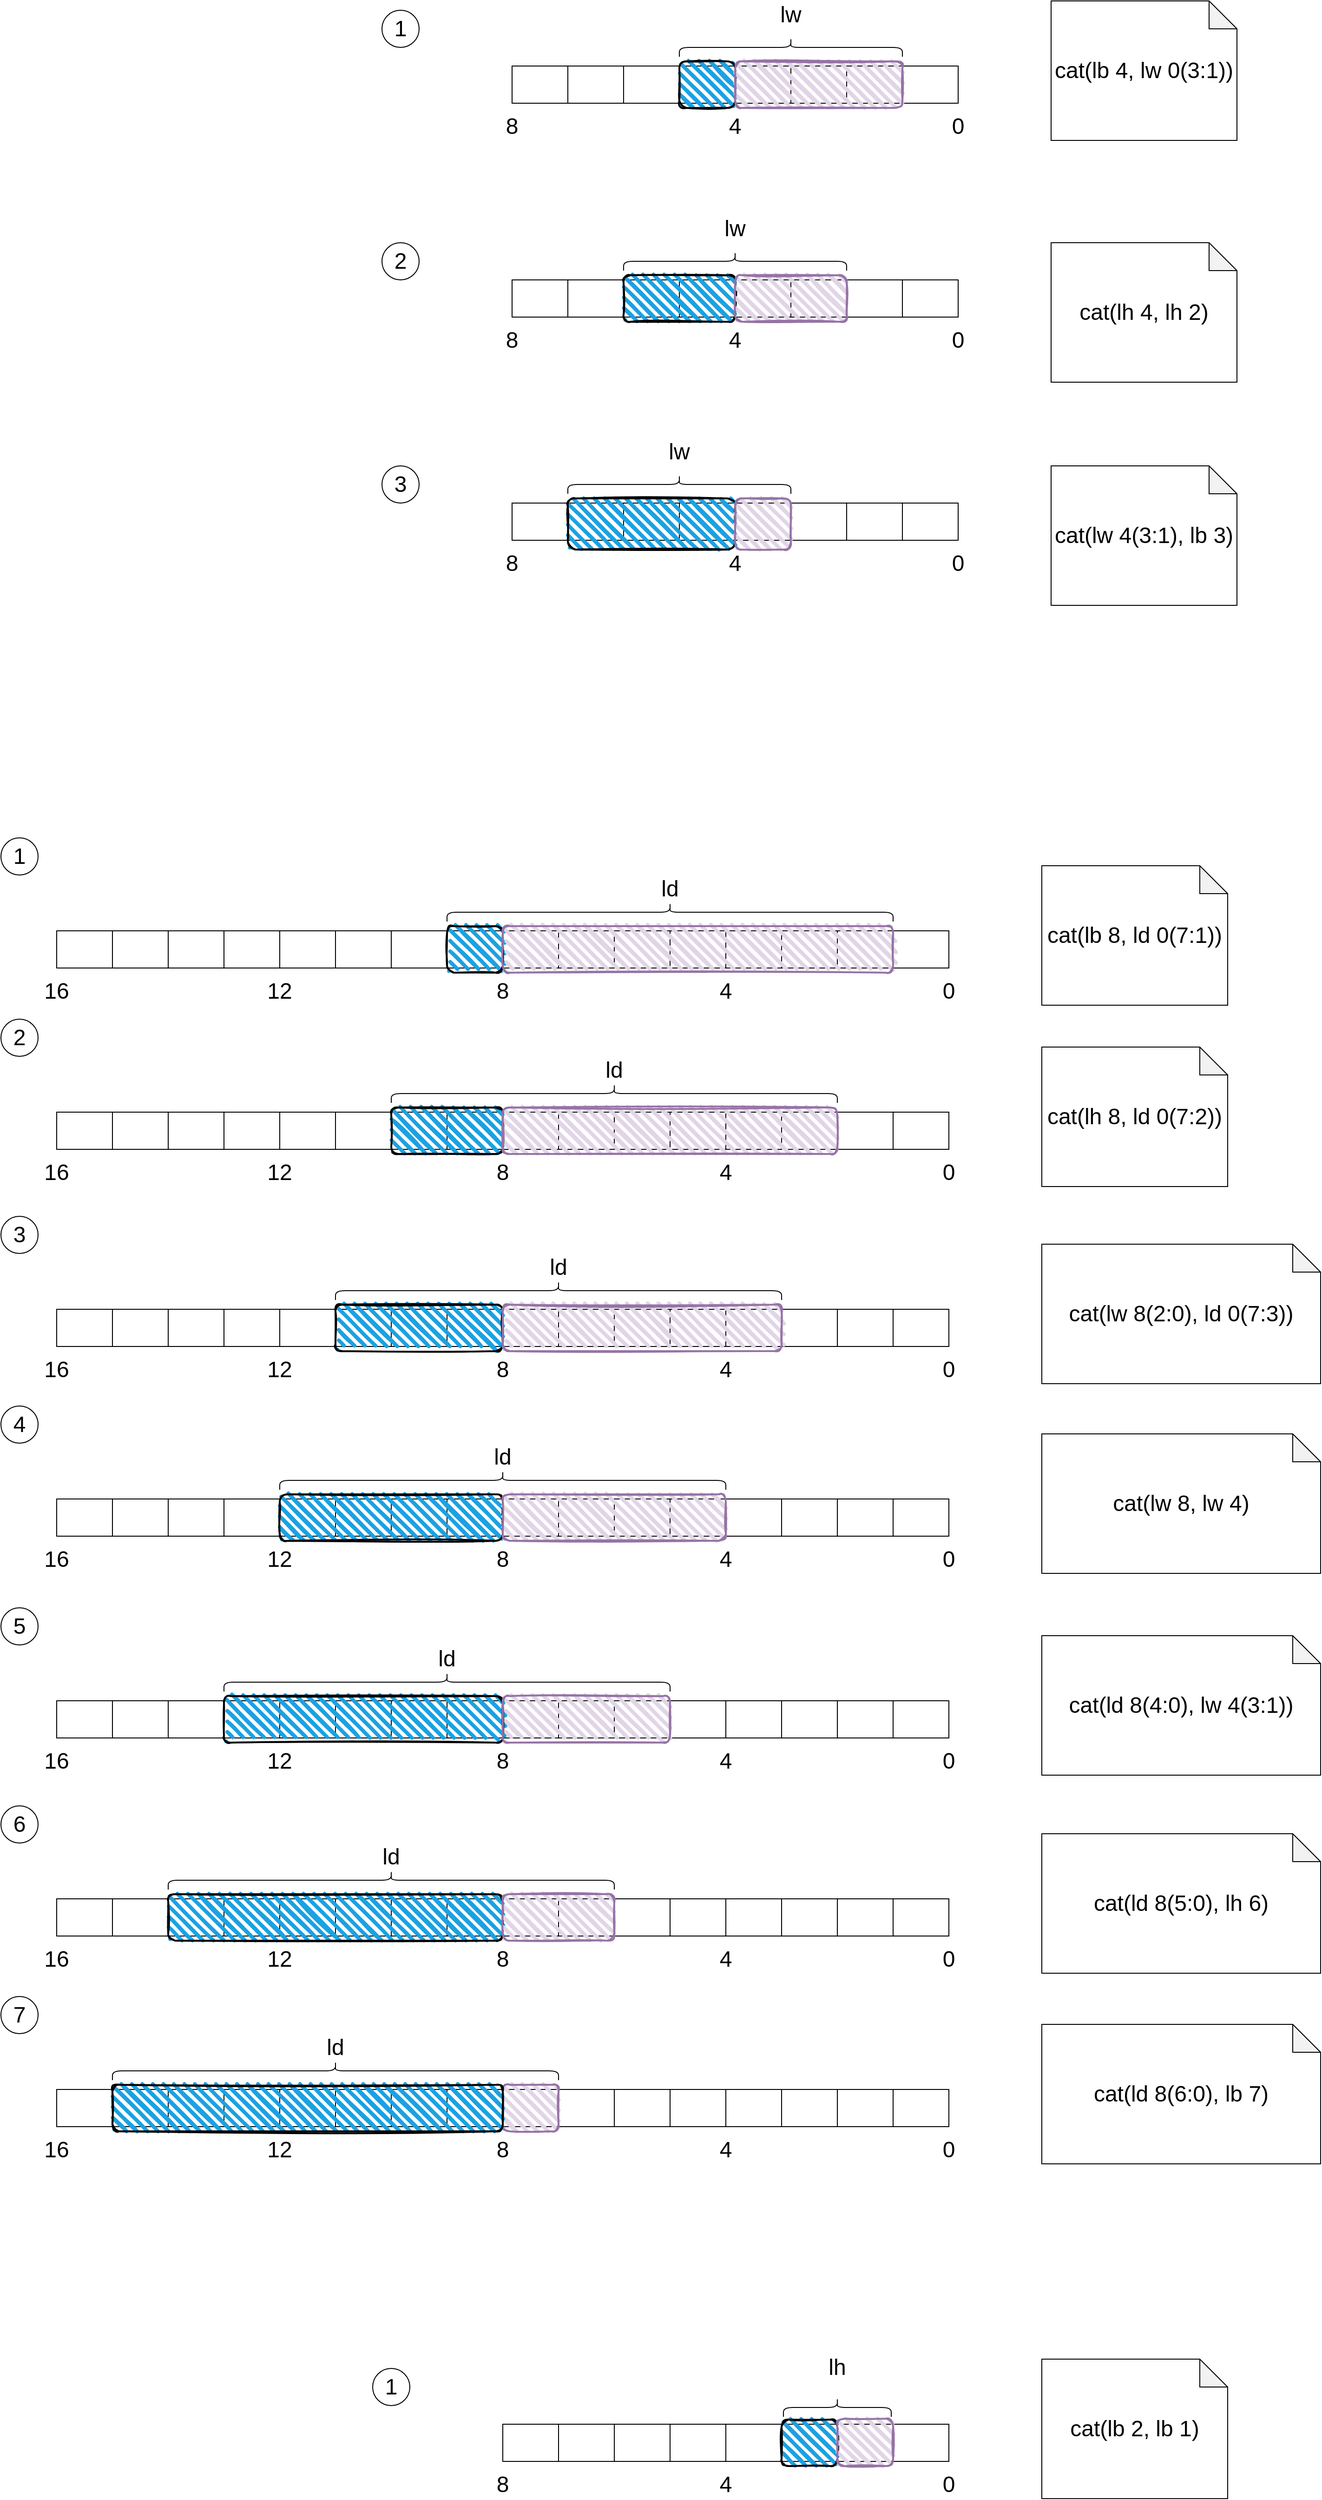 <mxfile version="24.7.1" type="github" pages="2">
  <diagram name="load" id="ermlvzLccPdK80VX46XQ">
    <mxGraphModel dx="2950" dy="1569" grid="1" gridSize="10" guides="1" tooltips="1" connect="1" arrows="1" fold="1" page="1" pageScale="1" pageWidth="2339" pageHeight="3300" math="0" shadow="0">
      <root>
        <mxCell id="0" />
        <mxCell id="1" parent="0" />
        <mxCell id="onoU3uR41W3Uavt6MF7Y-112" value="" style="group" vertex="1" connectable="0" parent="1">
          <mxGeometry x="90" y="1200" width="960" height="45" as="geometry" />
        </mxCell>
        <mxCell id="onoU3uR41W3Uavt6MF7Y-83" value="" style="shape=table;startSize=0;container=1;collapsible=0;childLayout=tableLayout;" vertex="1" parent="onoU3uR41W3Uavt6MF7Y-112">
          <mxGeometry x="480" width="480" height="40" as="geometry" />
        </mxCell>
        <mxCell id="onoU3uR41W3Uavt6MF7Y-84" value="" style="shape=tableRow;horizontal=0;startSize=0;swimlaneHead=0;swimlaneBody=0;strokeColor=inherit;top=0;left=0;bottom=0;right=0;collapsible=0;dropTarget=0;fillColor=none;points=[[0,0.5],[1,0.5]];portConstraint=eastwest;" vertex="1" parent="onoU3uR41W3Uavt6MF7Y-83">
          <mxGeometry width="480" height="40" as="geometry" />
        </mxCell>
        <mxCell id="onoU3uR41W3Uavt6MF7Y-85" value="" style="shape=partialRectangle;html=1;whiteSpace=wrap;connectable=0;strokeColor=inherit;overflow=hidden;fillColor=none;top=0;left=0;bottom=0;right=0;pointerEvents=1;" vertex="1" parent="onoU3uR41W3Uavt6MF7Y-84">
          <mxGeometry width="60" height="40" as="geometry">
            <mxRectangle width="60" height="40" as="alternateBounds" />
          </mxGeometry>
        </mxCell>
        <mxCell id="onoU3uR41W3Uavt6MF7Y-86" value="" style="shape=partialRectangle;html=1;whiteSpace=wrap;connectable=0;strokeColor=inherit;overflow=hidden;fillColor=none;top=0;left=0;bottom=0;right=0;pointerEvents=1;" vertex="1" parent="onoU3uR41W3Uavt6MF7Y-84">
          <mxGeometry x="60" width="60" height="40" as="geometry">
            <mxRectangle width="60" height="40" as="alternateBounds" />
          </mxGeometry>
        </mxCell>
        <mxCell id="onoU3uR41W3Uavt6MF7Y-87" value="" style="shape=partialRectangle;html=1;whiteSpace=wrap;connectable=0;strokeColor=inherit;overflow=hidden;fillColor=none;top=0;left=0;bottom=0;right=0;pointerEvents=1;" vertex="1" parent="onoU3uR41W3Uavt6MF7Y-84">
          <mxGeometry x="120" width="60" height="40" as="geometry">
            <mxRectangle width="60" height="40" as="alternateBounds" />
          </mxGeometry>
        </mxCell>
        <mxCell id="onoU3uR41W3Uavt6MF7Y-88" value="" style="shape=partialRectangle;html=1;whiteSpace=wrap;connectable=0;strokeColor=inherit;overflow=hidden;fillColor=none;top=0;left=0;bottom=0;right=0;pointerEvents=1;" vertex="1" parent="onoU3uR41W3Uavt6MF7Y-84">
          <mxGeometry x="180" width="60" height="40" as="geometry">
            <mxRectangle width="60" height="40" as="alternateBounds" />
          </mxGeometry>
        </mxCell>
        <mxCell id="onoU3uR41W3Uavt6MF7Y-89" value="" style="shape=partialRectangle;html=1;whiteSpace=wrap;connectable=0;strokeColor=inherit;overflow=hidden;fillColor=none;top=0;left=0;bottom=0;right=0;pointerEvents=1;" vertex="1" parent="onoU3uR41W3Uavt6MF7Y-84">
          <mxGeometry x="240" width="60" height="40" as="geometry">
            <mxRectangle width="60" height="40" as="alternateBounds" />
          </mxGeometry>
        </mxCell>
        <mxCell id="onoU3uR41W3Uavt6MF7Y-90" value="" style="shape=partialRectangle;html=1;whiteSpace=wrap;connectable=0;strokeColor=inherit;overflow=hidden;fillColor=none;top=0;left=0;bottom=0;right=0;pointerEvents=1;" vertex="1" parent="onoU3uR41W3Uavt6MF7Y-84">
          <mxGeometry x="300" width="60" height="40" as="geometry">
            <mxRectangle width="60" height="40" as="alternateBounds" />
          </mxGeometry>
        </mxCell>
        <mxCell id="onoU3uR41W3Uavt6MF7Y-91" value="" style="shape=partialRectangle;html=1;whiteSpace=wrap;connectable=0;strokeColor=inherit;overflow=hidden;fillColor=none;top=0;left=0;bottom=0;right=0;pointerEvents=1;" vertex="1" parent="onoU3uR41W3Uavt6MF7Y-84">
          <mxGeometry x="360" width="60" height="40" as="geometry">
            <mxRectangle width="60" height="40" as="alternateBounds" />
          </mxGeometry>
        </mxCell>
        <mxCell id="onoU3uR41W3Uavt6MF7Y-92" value="" style="shape=partialRectangle;html=1;whiteSpace=wrap;connectable=0;strokeColor=inherit;overflow=hidden;fillColor=none;top=0;left=0;bottom=0;right=0;pointerEvents=1;" vertex="1" parent="onoU3uR41W3Uavt6MF7Y-84">
          <mxGeometry x="420" width="60" height="40" as="geometry">
            <mxRectangle width="60" height="40" as="alternateBounds" />
          </mxGeometry>
        </mxCell>
        <mxCell id="onoU3uR41W3Uavt6MF7Y-102" value="" style="shape=table;startSize=0;container=1;collapsible=0;childLayout=tableLayout;" vertex="1" parent="onoU3uR41W3Uavt6MF7Y-112">
          <mxGeometry width="480" height="40" as="geometry" />
        </mxCell>
        <mxCell id="onoU3uR41W3Uavt6MF7Y-103" value="" style="shape=tableRow;horizontal=0;startSize=0;swimlaneHead=0;swimlaneBody=0;strokeColor=inherit;top=0;left=0;bottom=0;right=0;collapsible=0;dropTarget=0;fillColor=none;points=[[0,0.5],[1,0.5]];portConstraint=eastwest;" vertex="1" parent="onoU3uR41W3Uavt6MF7Y-102">
          <mxGeometry width="480" height="40" as="geometry" />
        </mxCell>
        <mxCell id="onoU3uR41W3Uavt6MF7Y-104" value="" style="shape=partialRectangle;html=1;whiteSpace=wrap;connectable=0;strokeColor=inherit;overflow=hidden;fillColor=none;top=0;left=0;bottom=0;right=0;pointerEvents=1;" vertex="1" parent="onoU3uR41W3Uavt6MF7Y-103">
          <mxGeometry width="60" height="40" as="geometry">
            <mxRectangle width="60" height="40" as="alternateBounds" />
          </mxGeometry>
        </mxCell>
        <mxCell id="onoU3uR41W3Uavt6MF7Y-105" value="" style="shape=partialRectangle;html=1;whiteSpace=wrap;connectable=0;strokeColor=inherit;overflow=hidden;fillColor=none;top=0;left=0;bottom=0;right=0;pointerEvents=1;" vertex="1" parent="onoU3uR41W3Uavt6MF7Y-103">
          <mxGeometry x="60" width="60" height="40" as="geometry">
            <mxRectangle width="60" height="40" as="alternateBounds" />
          </mxGeometry>
        </mxCell>
        <mxCell id="onoU3uR41W3Uavt6MF7Y-106" value="" style="shape=partialRectangle;html=1;whiteSpace=wrap;connectable=0;strokeColor=inherit;overflow=hidden;fillColor=none;top=0;left=0;bottom=0;right=0;pointerEvents=1;" vertex="1" parent="onoU3uR41W3Uavt6MF7Y-103">
          <mxGeometry x="120" width="60" height="40" as="geometry">
            <mxRectangle width="60" height="40" as="alternateBounds" />
          </mxGeometry>
        </mxCell>
        <mxCell id="onoU3uR41W3Uavt6MF7Y-107" value="" style="shape=partialRectangle;html=1;whiteSpace=wrap;connectable=0;strokeColor=inherit;overflow=hidden;fillColor=none;top=0;left=0;bottom=0;right=0;pointerEvents=1;" vertex="1" parent="onoU3uR41W3Uavt6MF7Y-103">
          <mxGeometry x="180" width="60" height="40" as="geometry">
            <mxRectangle width="60" height="40" as="alternateBounds" />
          </mxGeometry>
        </mxCell>
        <mxCell id="onoU3uR41W3Uavt6MF7Y-108" value="" style="shape=partialRectangle;html=1;whiteSpace=wrap;connectable=0;strokeColor=inherit;overflow=hidden;fillColor=none;top=0;left=0;bottom=0;right=0;pointerEvents=1;" vertex="1" parent="onoU3uR41W3Uavt6MF7Y-103">
          <mxGeometry x="240" width="60" height="40" as="geometry">
            <mxRectangle width="60" height="40" as="alternateBounds" />
          </mxGeometry>
        </mxCell>
        <mxCell id="onoU3uR41W3Uavt6MF7Y-109" value="" style="shape=partialRectangle;html=1;whiteSpace=wrap;connectable=0;strokeColor=inherit;overflow=hidden;fillColor=none;top=0;left=0;bottom=0;right=0;pointerEvents=1;" vertex="1" parent="onoU3uR41W3Uavt6MF7Y-103">
          <mxGeometry x="300" width="60" height="40" as="geometry">
            <mxRectangle width="60" height="40" as="alternateBounds" />
          </mxGeometry>
        </mxCell>
        <mxCell id="onoU3uR41W3Uavt6MF7Y-110" value="" style="shape=partialRectangle;html=1;whiteSpace=wrap;connectable=0;strokeColor=inherit;overflow=hidden;fillColor=none;top=0;left=0;bottom=0;right=0;pointerEvents=1;" vertex="1" parent="onoU3uR41W3Uavt6MF7Y-103">
          <mxGeometry x="360" width="60" height="40" as="geometry">
            <mxRectangle width="60" height="40" as="alternateBounds" />
          </mxGeometry>
        </mxCell>
        <mxCell id="onoU3uR41W3Uavt6MF7Y-111" value="" style="shape=partialRectangle;html=1;whiteSpace=wrap;connectable=0;strokeColor=inherit;overflow=hidden;fillColor=none;top=0;left=0;bottom=0;right=0;pointerEvents=1;" vertex="1" parent="onoU3uR41W3Uavt6MF7Y-103">
          <mxGeometry x="420" width="60" height="40" as="geometry">
            <mxRectangle width="60" height="40" as="alternateBounds" />
          </mxGeometry>
        </mxCell>
        <mxCell id="onoU3uR41W3Uavt6MF7Y-98" value="" style="rounded=1;whiteSpace=wrap;html=1;strokeWidth=2;fillWeight=4;hachureGap=8;hachureAngle=45;fillColor=#1ba1e2;sketch=1;" vertex="1" parent="onoU3uR41W3Uavt6MF7Y-112">
          <mxGeometry x="420" y="-5" width="60" height="50" as="geometry" />
        </mxCell>
        <mxCell id="onoU3uR41W3Uavt6MF7Y-99" value="" style="rounded=1;whiteSpace=wrap;html=1;strokeWidth=2;fillWeight=4;hachureGap=8;hachureAngle=45;fillColor=#e1d5e7;sketch=1;strokeColor=#9673a6;" vertex="1" parent="onoU3uR41W3Uavt6MF7Y-112">
          <mxGeometry x="480" y="-5" width="420" height="50" as="geometry" />
        </mxCell>
        <mxCell id="onoU3uR41W3Uavt6MF7Y-1" value="" style="shape=table;startSize=0;container=1;collapsible=0;childLayout=tableLayout;" vertex="1" parent="1">
          <mxGeometry x="580" y="270" width="480" height="40" as="geometry" />
        </mxCell>
        <mxCell id="onoU3uR41W3Uavt6MF7Y-2" value="" style="shape=tableRow;horizontal=0;startSize=0;swimlaneHead=0;swimlaneBody=0;strokeColor=inherit;top=0;left=0;bottom=0;right=0;collapsible=0;dropTarget=0;fillColor=none;points=[[0,0.5],[1,0.5]];portConstraint=eastwest;" vertex="1" parent="onoU3uR41W3Uavt6MF7Y-1">
          <mxGeometry width="480" height="40" as="geometry" />
        </mxCell>
        <mxCell id="onoU3uR41W3Uavt6MF7Y-3" value="" style="shape=partialRectangle;html=1;whiteSpace=wrap;connectable=0;strokeColor=inherit;overflow=hidden;fillColor=none;top=0;left=0;bottom=0;right=0;pointerEvents=1;" vertex="1" parent="onoU3uR41W3Uavt6MF7Y-2">
          <mxGeometry width="60" height="40" as="geometry">
            <mxRectangle width="60" height="40" as="alternateBounds" />
          </mxGeometry>
        </mxCell>
        <mxCell id="onoU3uR41W3Uavt6MF7Y-4" value="" style="shape=partialRectangle;html=1;whiteSpace=wrap;connectable=0;strokeColor=inherit;overflow=hidden;fillColor=none;top=0;left=0;bottom=0;right=0;pointerEvents=1;" vertex="1" parent="onoU3uR41W3Uavt6MF7Y-2">
          <mxGeometry x="60" width="60" height="40" as="geometry">
            <mxRectangle width="60" height="40" as="alternateBounds" />
          </mxGeometry>
        </mxCell>
        <mxCell id="onoU3uR41W3Uavt6MF7Y-5" value="" style="shape=partialRectangle;html=1;whiteSpace=wrap;connectable=0;strokeColor=inherit;overflow=hidden;fillColor=none;top=0;left=0;bottom=0;right=0;pointerEvents=1;" vertex="1" parent="onoU3uR41W3Uavt6MF7Y-2">
          <mxGeometry x="120" width="60" height="40" as="geometry">
            <mxRectangle width="60" height="40" as="alternateBounds" />
          </mxGeometry>
        </mxCell>
        <mxCell id="onoU3uR41W3Uavt6MF7Y-6" value="" style="shape=partialRectangle;html=1;whiteSpace=wrap;connectable=0;strokeColor=inherit;overflow=hidden;fillColor=none;top=0;left=0;bottom=0;right=0;pointerEvents=1;" vertex="1" parent="onoU3uR41W3Uavt6MF7Y-2">
          <mxGeometry x="180" width="60" height="40" as="geometry">
            <mxRectangle width="60" height="40" as="alternateBounds" />
          </mxGeometry>
        </mxCell>
        <mxCell id="onoU3uR41W3Uavt6MF7Y-7" value="" style="shape=partialRectangle;html=1;whiteSpace=wrap;connectable=0;strokeColor=inherit;overflow=hidden;fillColor=none;top=0;left=0;bottom=0;right=0;pointerEvents=1;" vertex="1" parent="onoU3uR41W3Uavt6MF7Y-2">
          <mxGeometry x="240" width="60" height="40" as="geometry">
            <mxRectangle width="60" height="40" as="alternateBounds" />
          </mxGeometry>
        </mxCell>
        <mxCell id="onoU3uR41W3Uavt6MF7Y-8" value="" style="shape=partialRectangle;html=1;whiteSpace=wrap;connectable=0;strokeColor=inherit;overflow=hidden;fillColor=none;top=0;left=0;bottom=0;right=0;pointerEvents=1;" vertex="1" parent="onoU3uR41W3Uavt6MF7Y-2">
          <mxGeometry x="300" width="60" height="40" as="geometry">
            <mxRectangle width="60" height="40" as="alternateBounds" />
          </mxGeometry>
        </mxCell>
        <mxCell id="onoU3uR41W3Uavt6MF7Y-9" value="" style="shape=partialRectangle;html=1;whiteSpace=wrap;connectable=0;strokeColor=inherit;overflow=hidden;fillColor=none;top=0;left=0;bottom=0;right=0;pointerEvents=1;" vertex="1" parent="onoU3uR41W3Uavt6MF7Y-2">
          <mxGeometry x="360" width="60" height="40" as="geometry">
            <mxRectangle width="60" height="40" as="alternateBounds" />
          </mxGeometry>
        </mxCell>
        <mxCell id="onoU3uR41W3Uavt6MF7Y-10" value="" style="shape=partialRectangle;html=1;whiteSpace=wrap;connectable=0;strokeColor=inherit;overflow=hidden;fillColor=none;top=0;left=0;bottom=0;right=0;pointerEvents=1;" vertex="1" parent="onoU3uR41W3Uavt6MF7Y-2">
          <mxGeometry x="420" width="60" height="40" as="geometry">
            <mxRectangle width="60" height="40" as="alternateBounds" />
          </mxGeometry>
        </mxCell>
        <mxCell id="onoU3uR41W3Uavt6MF7Y-11" value="&lt;font style=&quot;font-size: 24px;&quot;&gt;0&lt;/font&gt;" style="text;html=1;align=center;verticalAlign=middle;whiteSpace=wrap;rounded=0;" vertex="1" parent="1">
          <mxGeometry x="1030" y="320" width="60" height="30" as="geometry" />
        </mxCell>
        <mxCell id="onoU3uR41W3Uavt6MF7Y-12" value="&lt;font style=&quot;font-size: 24px;&quot;&gt;4&lt;/font&gt;" style="text;html=1;align=center;verticalAlign=middle;whiteSpace=wrap;rounded=0;" vertex="1" parent="1">
          <mxGeometry x="790" y="320" width="60" height="30" as="geometry" />
        </mxCell>
        <mxCell id="onoU3uR41W3Uavt6MF7Y-13" value="&lt;font style=&quot;font-size: 24px;&quot;&gt;8&lt;/font&gt;" style="text;html=1;align=center;verticalAlign=middle;whiteSpace=wrap;rounded=0;" vertex="1" parent="1">
          <mxGeometry x="550" y="320" width="60" height="30" as="geometry" />
        </mxCell>
        <mxCell id="onoU3uR41W3Uavt6MF7Y-16" value="" style="shape=curlyBracket;whiteSpace=wrap;html=1;rounded=1;flipH=1;labelPosition=right;verticalLabelPosition=middle;align=left;verticalAlign=middle;rotation=-90;" vertex="1" parent="1">
          <mxGeometry x="870" y="130" width="20" height="240" as="geometry" />
        </mxCell>
        <mxCell id="onoU3uR41W3Uavt6MF7Y-18" value="&lt;span style=&quot;font-size: 24px;&quot;&gt;lw&lt;/span&gt;" style="text;html=1;align=center;verticalAlign=middle;whiteSpace=wrap;rounded=0;" vertex="1" parent="1">
          <mxGeometry x="850" y="200" width="60" height="30" as="geometry" />
        </mxCell>
        <mxCell id="onoU3uR41W3Uavt6MF7Y-19" value="" style="rounded=1;whiteSpace=wrap;html=1;strokeWidth=2;fillWeight=4;hachureGap=8;hachureAngle=45;fillColor=#1ba1e2;sketch=1;" vertex="1" parent="1">
          <mxGeometry x="760" y="265" width="60" height="50" as="geometry" />
        </mxCell>
        <mxCell id="onoU3uR41W3Uavt6MF7Y-20" value="" style="rounded=1;whiteSpace=wrap;html=1;strokeWidth=2;fillWeight=4;hachureGap=8;hachureAngle=45;fillColor=#e1d5e7;sketch=1;strokeColor=#9673a6;" vertex="1" parent="1">
          <mxGeometry x="820" y="265" width="180" height="50" as="geometry" />
        </mxCell>
        <mxCell id="onoU3uR41W3Uavt6MF7Y-21" value="" style="shape=table;startSize=0;container=1;collapsible=0;childLayout=tableLayout;" vertex="1" parent="1">
          <mxGeometry x="580" y="500" width="480" height="40" as="geometry" />
        </mxCell>
        <mxCell id="onoU3uR41W3Uavt6MF7Y-22" value="" style="shape=tableRow;horizontal=0;startSize=0;swimlaneHead=0;swimlaneBody=0;strokeColor=inherit;top=0;left=0;bottom=0;right=0;collapsible=0;dropTarget=0;fillColor=none;points=[[0,0.5],[1,0.5]];portConstraint=eastwest;" vertex="1" parent="onoU3uR41W3Uavt6MF7Y-21">
          <mxGeometry width="480" height="40" as="geometry" />
        </mxCell>
        <mxCell id="onoU3uR41W3Uavt6MF7Y-23" value="" style="shape=partialRectangle;html=1;whiteSpace=wrap;connectable=0;strokeColor=inherit;overflow=hidden;fillColor=none;top=0;left=0;bottom=0;right=0;pointerEvents=1;" vertex="1" parent="onoU3uR41W3Uavt6MF7Y-22">
          <mxGeometry width="60" height="40" as="geometry">
            <mxRectangle width="60" height="40" as="alternateBounds" />
          </mxGeometry>
        </mxCell>
        <mxCell id="onoU3uR41W3Uavt6MF7Y-24" value="" style="shape=partialRectangle;html=1;whiteSpace=wrap;connectable=0;strokeColor=inherit;overflow=hidden;fillColor=none;top=0;left=0;bottom=0;right=0;pointerEvents=1;" vertex="1" parent="onoU3uR41W3Uavt6MF7Y-22">
          <mxGeometry x="60" width="60" height="40" as="geometry">
            <mxRectangle width="60" height="40" as="alternateBounds" />
          </mxGeometry>
        </mxCell>
        <mxCell id="onoU3uR41W3Uavt6MF7Y-25" value="" style="shape=partialRectangle;html=1;whiteSpace=wrap;connectable=0;strokeColor=inherit;overflow=hidden;fillColor=none;top=0;left=0;bottom=0;right=0;pointerEvents=1;" vertex="1" parent="onoU3uR41W3Uavt6MF7Y-22">
          <mxGeometry x="120" width="60" height="40" as="geometry">
            <mxRectangle width="60" height="40" as="alternateBounds" />
          </mxGeometry>
        </mxCell>
        <mxCell id="onoU3uR41W3Uavt6MF7Y-26" value="" style="shape=partialRectangle;html=1;whiteSpace=wrap;connectable=0;strokeColor=inherit;overflow=hidden;fillColor=none;top=0;left=0;bottom=0;right=0;pointerEvents=1;" vertex="1" parent="onoU3uR41W3Uavt6MF7Y-22">
          <mxGeometry x="180" width="60" height="40" as="geometry">
            <mxRectangle width="60" height="40" as="alternateBounds" />
          </mxGeometry>
        </mxCell>
        <mxCell id="onoU3uR41W3Uavt6MF7Y-27" value="" style="shape=partialRectangle;html=1;whiteSpace=wrap;connectable=0;strokeColor=inherit;overflow=hidden;fillColor=none;top=0;left=0;bottom=0;right=0;pointerEvents=1;" vertex="1" parent="onoU3uR41W3Uavt6MF7Y-22">
          <mxGeometry x="240" width="60" height="40" as="geometry">
            <mxRectangle width="60" height="40" as="alternateBounds" />
          </mxGeometry>
        </mxCell>
        <mxCell id="onoU3uR41W3Uavt6MF7Y-28" value="" style="shape=partialRectangle;html=1;whiteSpace=wrap;connectable=0;strokeColor=inherit;overflow=hidden;fillColor=none;top=0;left=0;bottom=0;right=0;pointerEvents=1;" vertex="1" parent="onoU3uR41W3Uavt6MF7Y-22">
          <mxGeometry x="300" width="60" height="40" as="geometry">
            <mxRectangle width="60" height="40" as="alternateBounds" />
          </mxGeometry>
        </mxCell>
        <mxCell id="onoU3uR41W3Uavt6MF7Y-29" value="" style="shape=partialRectangle;html=1;whiteSpace=wrap;connectable=0;strokeColor=inherit;overflow=hidden;fillColor=none;top=0;left=0;bottom=0;right=0;pointerEvents=1;" vertex="1" parent="onoU3uR41W3Uavt6MF7Y-22">
          <mxGeometry x="360" width="60" height="40" as="geometry">
            <mxRectangle width="60" height="40" as="alternateBounds" />
          </mxGeometry>
        </mxCell>
        <mxCell id="onoU3uR41W3Uavt6MF7Y-30" value="" style="shape=partialRectangle;html=1;whiteSpace=wrap;connectable=0;strokeColor=inherit;overflow=hidden;fillColor=none;top=0;left=0;bottom=0;right=0;pointerEvents=1;" vertex="1" parent="onoU3uR41W3Uavt6MF7Y-22">
          <mxGeometry x="420" width="60" height="40" as="geometry">
            <mxRectangle width="60" height="40" as="alternateBounds" />
          </mxGeometry>
        </mxCell>
        <mxCell id="onoU3uR41W3Uavt6MF7Y-31" value="&lt;font style=&quot;font-size: 24px;&quot;&gt;0&lt;/font&gt;" style="text;html=1;align=center;verticalAlign=middle;whiteSpace=wrap;rounded=0;" vertex="1" parent="1">
          <mxGeometry x="1030" y="550" width="60" height="30" as="geometry" />
        </mxCell>
        <mxCell id="onoU3uR41W3Uavt6MF7Y-32" value="&lt;font style=&quot;font-size: 24px;&quot;&gt;4&lt;/font&gt;" style="text;html=1;align=center;verticalAlign=middle;whiteSpace=wrap;rounded=0;" vertex="1" parent="1">
          <mxGeometry x="790" y="550" width="60" height="30" as="geometry" />
        </mxCell>
        <mxCell id="onoU3uR41W3Uavt6MF7Y-33" value="&lt;font style=&quot;font-size: 24px;&quot;&gt;8&lt;/font&gt;" style="text;html=1;align=center;verticalAlign=middle;whiteSpace=wrap;rounded=0;" vertex="1" parent="1">
          <mxGeometry x="550" y="550" width="60" height="30" as="geometry" />
        </mxCell>
        <mxCell id="onoU3uR41W3Uavt6MF7Y-35" value="" style="shape=curlyBracket;whiteSpace=wrap;html=1;rounded=1;flipH=1;labelPosition=right;verticalLabelPosition=middle;align=left;verticalAlign=middle;rotation=-90;" vertex="1" parent="1">
          <mxGeometry x="810" y="360" width="20" height="240" as="geometry" />
        </mxCell>
        <mxCell id="onoU3uR41W3Uavt6MF7Y-36" value="&lt;span style=&quot;font-size: 24px;&quot;&gt;lw&lt;/span&gt;" style="text;html=1;align=center;verticalAlign=middle;whiteSpace=wrap;rounded=0;" vertex="1" parent="1">
          <mxGeometry x="790" y="430" width="60" height="30" as="geometry" />
        </mxCell>
        <mxCell id="onoU3uR41W3Uavt6MF7Y-37" value="" style="rounded=1;whiteSpace=wrap;html=1;strokeWidth=2;fillWeight=4;hachureGap=8;hachureAngle=45;fillColor=#1ba1e2;sketch=1;" vertex="1" parent="1">
          <mxGeometry x="700" y="495" width="120" height="50" as="geometry" />
        </mxCell>
        <mxCell id="onoU3uR41W3Uavt6MF7Y-38" value="" style="rounded=1;whiteSpace=wrap;html=1;strokeWidth=2;fillWeight=4;hachureGap=8;hachureAngle=45;fillColor=#e1d5e7;sketch=1;strokeColor=#9673a6;" vertex="1" parent="1">
          <mxGeometry x="820" y="495" width="120" height="50" as="geometry" />
        </mxCell>
        <mxCell id="onoU3uR41W3Uavt6MF7Y-39" value="&lt;font style=&quot;font-size: 24px;&quot;&gt;1&lt;/font&gt;" style="ellipse;whiteSpace=wrap;html=1;aspect=fixed;" vertex="1" parent="1">
          <mxGeometry x="440" y="210" width="40" height="40" as="geometry" />
        </mxCell>
        <mxCell id="onoU3uR41W3Uavt6MF7Y-58" value="&lt;font style=&quot;font-size: 24px;&quot;&gt;2&lt;/font&gt;" style="ellipse;whiteSpace=wrap;html=1;aspect=fixed;" vertex="1" parent="1">
          <mxGeometry x="440" y="460" width="40" height="40" as="geometry" />
        </mxCell>
        <mxCell id="onoU3uR41W3Uavt6MF7Y-59" value="" style="shape=table;startSize=0;container=1;collapsible=0;childLayout=tableLayout;" vertex="1" parent="1">
          <mxGeometry x="580" y="740" width="480" height="40" as="geometry" />
        </mxCell>
        <mxCell id="onoU3uR41W3Uavt6MF7Y-60" value="" style="shape=tableRow;horizontal=0;startSize=0;swimlaneHead=0;swimlaneBody=0;strokeColor=inherit;top=0;left=0;bottom=0;right=0;collapsible=0;dropTarget=0;fillColor=none;points=[[0,0.5],[1,0.5]];portConstraint=eastwest;" vertex="1" parent="onoU3uR41W3Uavt6MF7Y-59">
          <mxGeometry width="480" height="40" as="geometry" />
        </mxCell>
        <mxCell id="onoU3uR41W3Uavt6MF7Y-61" value="" style="shape=partialRectangle;html=1;whiteSpace=wrap;connectable=0;strokeColor=inherit;overflow=hidden;fillColor=none;top=0;left=0;bottom=0;right=0;pointerEvents=1;" vertex="1" parent="onoU3uR41W3Uavt6MF7Y-60">
          <mxGeometry width="60" height="40" as="geometry">
            <mxRectangle width="60" height="40" as="alternateBounds" />
          </mxGeometry>
        </mxCell>
        <mxCell id="onoU3uR41W3Uavt6MF7Y-62" value="" style="shape=partialRectangle;html=1;whiteSpace=wrap;connectable=0;strokeColor=inherit;overflow=hidden;fillColor=none;top=0;left=0;bottom=0;right=0;pointerEvents=1;" vertex="1" parent="onoU3uR41W3Uavt6MF7Y-60">
          <mxGeometry x="60" width="60" height="40" as="geometry">
            <mxRectangle width="60" height="40" as="alternateBounds" />
          </mxGeometry>
        </mxCell>
        <mxCell id="onoU3uR41W3Uavt6MF7Y-63" value="" style="shape=partialRectangle;html=1;whiteSpace=wrap;connectable=0;strokeColor=inherit;overflow=hidden;fillColor=none;top=0;left=0;bottom=0;right=0;pointerEvents=1;" vertex="1" parent="onoU3uR41W3Uavt6MF7Y-60">
          <mxGeometry x="120" width="60" height="40" as="geometry">
            <mxRectangle width="60" height="40" as="alternateBounds" />
          </mxGeometry>
        </mxCell>
        <mxCell id="onoU3uR41W3Uavt6MF7Y-64" value="" style="shape=partialRectangle;html=1;whiteSpace=wrap;connectable=0;strokeColor=inherit;overflow=hidden;fillColor=none;top=0;left=0;bottom=0;right=0;pointerEvents=1;" vertex="1" parent="onoU3uR41W3Uavt6MF7Y-60">
          <mxGeometry x="180" width="60" height="40" as="geometry">
            <mxRectangle width="60" height="40" as="alternateBounds" />
          </mxGeometry>
        </mxCell>
        <mxCell id="onoU3uR41W3Uavt6MF7Y-65" value="" style="shape=partialRectangle;html=1;whiteSpace=wrap;connectable=0;strokeColor=inherit;overflow=hidden;fillColor=none;top=0;left=0;bottom=0;right=0;pointerEvents=1;" vertex="1" parent="onoU3uR41W3Uavt6MF7Y-60">
          <mxGeometry x="240" width="60" height="40" as="geometry">
            <mxRectangle width="60" height="40" as="alternateBounds" />
          </mxGeometry>
        </mxCell>
        <mxCell id="onoU3uR41W3Uavt6MF7Y-66" value="" style="shape=partialRectangle;html=1;whiteSpace=wrap;connectable=0;strokeColor=inherit;overflow=hidden;fillColor=none;top=0;left=0;bottom=0;right=0;pointerEvents=1;" vertex="1" parent="onoU3uR41W3Uavt6MF7Y-60">
          <mxGeometry x="300" width="60" height="40" as="geometry">
            <mxRectangle width="60" height="40" as="alternateBounds" />
          </mxGeometry>
        </mxCell>
        <mxCell id="onoU3uR41W3Uavt6MF7Y-67" value="" style="shape=partialRectangle;html=1;whiteSpace=wrap;connectable=0;strokeColor=inherit;overflow=hidden;fillColor=none;top=0;left=0;bottom=0;right=0;pointerEvents=1;" vertex="1" parent="onoU3uR41W3Uavt6MF7Y-60">
          <mxGeometry x="360" width="60" height="40" as="geometry">
            <mxRectangle width="60" height="40" as="alternateBounds" />
          </mxGeometry>
        </mxCell>
        <mxCell id="onoU3uR41W3Uavt6MF7Y-68" value="" style="shape=partialRectangle;html=1;whiteSpace=wrap;connectable=0;strokeColor=inherit;overflow=hidden;fillColor=none;top=0;left=0;bottom=0;right=0;pointerEvents=1;" vertex="1" parent="onoU3uR41W3Uavt6MF7Y-60">
          <mxGeometry x="420" width="60" height="40" as="geometry">
            <mxRectangle width="60" height="40" as="alternateBounds" />
          </mxGeometry>
        </mxCell>
        <mxCell id="onoU3uR41W3Uavt6MF7Y-69" value="&lt;font style=&quot;font-size: 24px;&quot;&gt;0&lt;/font&gt;" style="text;html=1;align=center;verticalAlign=middle;whiteSpace=wrap;rounded=0;" vertex="1" parent="1">
          <mxGeometry x="1030" y="790" width="60" height="30" as="geometry" />
        </mxCell>
        <mxCell id="onoU3uR41W3Uavt6MF7Y-70" value="&lt;font style=&quot;font-size: 24px;&quot;&gt;4&lt;/font&gt;" style="text;html=1;align=center;verticalAlign=middle;whiteSpace=wrap;rounded=0;" vertex="1" parent="1">
          <mxGeometry x="790" y="790" width="60" height="30" as="geometry" />
        </mxCell>
        <mxCell id="onoU3uR41W3Uavt6MF7Y-71" value="&lt;font style=&quot;font-size: 24px;&quot;&gt;8&lt;/font&gt;" style="text;html=1;align=center;verticalAlign=middle;whiteSpace=wrap;rounded=0;" vertex="1" parent="1">
          <mxGeometry x="550" y="790" width="60" height="30" as="geometry" />
        </mxCell>
        <mxCell id="onoU3uR41W3Uavt6MF7Y-73" value="" style="shape=curlyBracket;whiteSpace=wrap;html=1;rounded=1;flipH=1;labelPosition=right;verticalLabelPosition=middle;align=left;verticalAlign=middle;rotation=-90;" vertex="1" parent="1">
          <mxGeometry x="750" y="600" width="20" height="240" as="geometry" />
        </mxCell>
        <mxCell id="onoU3uR41W3Uavt6MF7Y-74" value="&lt;span style=&quot;font-size: 24px;&quot;&gt;lw&lt;/span&gt;" style="text;html=1;align=center;verticalAlign=middle;whiteSpace=wrap;rounded=0;" vertex="1" parent="1">
          <mxGeometry x="730" y="670" width="60" height="30" as="geometry" />
        </mxCell>
        <mxCell id="onoU3uR41W3Uavt6MF7Y-75" value="" style="rounded=1;whiteSpace=wrap;html=1;strokeWidth=2;fillWeight=4;hachureGap=8;hachureAngle=45;fillColor=#1ba1e2;sketch=1;" vertex="1" parent="1">
          <mxGeometry x="640" y="735" width="180" height="55" as="geometry" />
        </mxCell>
        <mxCell id="onoU3uR41W3Uavt6MF7Y-76" value="" style="rounded=1;whiteSpace=wrap;html=1;strokeWidth=2;fillWeight=4;hachureGap=8;hachureAngle=45;fillColor=#e1d5e7;sketch=1;strokeColor=#9673a6;" vertex="1" parent="1">
          <mxGeometry x="820" y="735" width="60" height="55" as="geometry" />
        </mxCell>
        <mxCell id="onoU3uR41W3Uavt6MF7Y-77" value="&lt;font style=&quot;font-size: 24px;&quot;&gt;3&lt;/font&gt;" style="ellipse;whiteSpace=wrap;html=1;aspect=fixed;" vertex="1" parent="1">
          <mxGeometry x="440" y="700" width="40" height="40" as="geometry" />
        </mxCell>
        <mxCell id="onoU3uR41W3Uavt6MF7Y-80" value="&lt;font style=&quot;font-size: 24px;&quot;&gt;cat(lb 4, lw 0(3:1))&lt;/font&gt;" style="shape=note;whiteSpace=wrap;html=1;backgroundOutline=1;darkOpacity=0.05;" vertex="1" parent="1">
          <mxGeometry x="1160" y="200" width="200" height="150" as="geometry" />
        </mxCell>
        <mxCell id="onoU3uR41W3Uavt6MF7Y-81" value="&lt;font style=&quot;font-size: 24px;&quot;&gt;cat(lh 4, lh 2)&lt;/font&gt;" style="shape=note;whiteSpace=wrap;html=1;backgroundOutline=1;darkOpacity=0.05;" vertex="1" parent="1">
          <mxGeometry x="1160" y="460" width="200" height="150" as="geometry" />
        </mxCell>
        <mxCell id="onoU3uR41W3Uavt6MF7Y-82" value="&lt;font style=&quot;font-size: 24px;&quot;&gt;cat(lw 4(3:1), lb 3)&lt;/font&gt;" style="shape=note;whiteSpace=wrap;html=1;backgroundOutline=1;darkOpacity=0.05;" vertex="1" parent="1">
          <mxGeometry x="1160" y="700" width="200" height="150" as="geometry" />
        </mxCell>
        <mxCell id="onoU3uR41W3Uavt6MF7Y-93" value="&lt;font style=&quot;font-size: 24px;&quot;&gt;0&lt;/font&gt;" style="text;html=1;align=center;verticalAlign=middle;whiteSpace=wrap;rounded=0;" vertex="1" parent="1">
          <mxGeometry x="1020" y="1250" width="60" height="30" as="geometry" />
        </mxCell>
        <mxCell id="onoU3uR41W3Uavt6MF7Y-94" value="&lt;font style=&quot;font-size: 24px;&quot;&gt;4&lt;/font&gt;" style="text;html=1;align=center;verticalAlign=middle;whiteSpace=wrap;rounded=0;" vertex="1" parent="1">
          <mxGeometry x="780" y="1250" width="60" height="30" as="geometry" />
        </mxCell>
        <mxCell id="onoU3uR41W3Uavt6MF7Y-95" value="&lt;font style=&quot;font-size: 24px;&quot;&gt;8&lt;/font&gt;" style="text;html=1;align=center;verticalAlign=middle;whiteSpace=wrap;rounded=0;" vertex="1" parent="1">
          <mxGeometry x="540" y="1250" width="60" height="30" as="geometry" />
        </mxCell>
        <mxCell id="onoU3uR41W3Uavt6MF7Y-96" value="" style="shape=curlyBracket;whiteSpace=wrap;html=1;rounded=1;flipH=1;labelPosition=right;verticalLabelPosition=middle;align=left;verticalAlign=middle;rotation=-90;" vertex="1" parent="1">
          <mxGeometry x="740" y="940" width="20" height="480" as="geometry" />
        </mxCell>
        <mxCell id="onoU3uR41W3Uavt6MF7Y-97" value="&lt;span style=&quot;font-size: 24px;&quot;&gt;ld&lt;/span&gt;" style="text;html=1;align=center;verticalAlign=middle;whiteSpace=wrap;rounded=0;" vertex="1" parent="1">
          <mxGeometry x="720" y="1140" width="60" height="30" as="geometry" />
        </mxCell>
        <mxCell id="onoU3uR41W3Uavt6MF7Y-100" value="&lt;font style=&quot;font-size: 24px;&quot;&gt;1&lt;/font&gt;" style="ellipse;whiteSpace=wrap;html=1;aspect=fixed;" vertex="1" parent="1">
          <mxGeometry x="30" y="1100" width="40" height="40" as="geometry" />
        </mxCell>
        <mxCell id="onoU3uR41W3Uavt6MF7Y-101" value="&lt;font style=&quot;font-size: 24px;&quot;&gt;cat(lb 8, ld 0(7:1))&lt;/font&gt;" style="shape=note;whiteSpace=wrap;html=1;backgroundOutline=1;darkOpacity=0.05;" vertex="1" parent="1">
          <mxGeometry x="1150" y="1130" width="200" height="150" as="geometry" />
        </mxCell>
        <mxCell id="onoU3uR41W3Uavt6MF7Y-113" value="&lt;font style=&quot;font-size: 24px;&quot;&gt;12&lt;/font&gt;" style="text;html=1;align=center;verticalAlign=middle;whiteSpace=wrap;rounded=0;" vertex="1" parent="1">
          <mxGeometry x="300" y="1250" width="60" height="30" as="geometry" />
        </mxCell>
        <mxCell id="onoU3uR41W3Uavt6MF7Y-114" value="&lt;font style=&quot;font-size: 24px;&quot;&gt;16&lt;/font&gt;" style="text;html=1;align=center;verticalAlign=middle;whiteSpace=wrap;rounded=0;" vertex="1" parent="1">
          <mxGeometry x="60" y="1250" width="60" height="30" as="geometry" />
        </mxCell>
        <mxCell id="onoU3uR41W3Uavt6MF7Y-115" value="" style="group" vertex="1" connectable="0" parent="1">
          <mxGeometry x="90" y="1395" width="960" height="45" as="geometry" />
        </mxCell>
        <mxCell id="onoU3uR41W3Uavt6MF7Y-116" value="" style="shape=table;startSize=0;container=1;collapsible=0;childLayout=tableLayout;" vertex="1" parent="onoU3uR41W3Uavt6MF7Y-115">
          <mxGeometry x="480" width="480" height="40" as="geometry" />
        </mxCell>
        <mxCell id="onoU3uR41W3Uavt6MF7Y-117" value="" style="shape=tableRow;horizontal=0;startSize=0;swimlaneHead=0;swimlaneBody=0;strokeColor=inherit;top=0;left=0;bottom=0;right=0;collapsible=0;dropTarget=0;fillColor=none;points=[[0,0.5],[1,0.5]];portConstraint=eastwest;" vertex="1" parent="onoU3uR41W3Uavt6MF7Y-116">
          <mxGeometry width="480" height="40" as="geometry" />
        </mxCell>
        <mxCell id="onoU3uR41W3Uavt6MF7Y-118" value="" style="shape=partialRectangle;html=1;whiteSpace=wrap;connectable=0;strokeColor=inherit;overflow=hidden;fillColor=none;top=0;left=0;bottom=0;right=0;pointerEvents=1;" vertex="1" parent="onoU3uR41W3Uavt6MF7Y-117">
          <mxGeometry width="60" height="40" as="geometry">
            <mxRectangle width="60" height="40" as="alternateBounds" />
          </mxGeometry>
        </mxCell>
        <mxCell id="onoU3uR41W3Uavt6MF7Y-119" value="" style="shape=partialRectangle;html=1;whiteSpace=wrap;connectable=0;strokeColor=inherit;overflow=hidden;fillColor=none;top=0;left=0;bottom=0;right=0;pointerEvents=1;" vertex="1" parent="onoU3uR41W3Uavt6MF7Y-117">
          <mxGeometry x="60" width="60" height="40" as="geometry">
            <mxRectangle width="60" height="40" as="alternateBounds" />
          </mxGeometry>
        </mxCell>
        <mxCell id="onoU3uR41W3Uavt6MF7Y-120" value="" style="shape=partialRectangle;html=1;whiteSpace=wrap;connectable=0;strokeColor=inherit;overflow=hidden;fillColor=none;top=0;left=0;bottom=0;right=0;pointerEvents=1;" vertex="1" parent="onoU3uR41W3Uavt6MF7Y-117">
          <mxGeometry x="120" width="60" height="40" as="geometry">
            <mxRectangle width="60" height="40" as="alternateBounds" />
          </mxGeometry>
        </mxCell>
        <mxCell id="onoU3uR41W3Uavt6MF7Y-121" value="" style="shape=partialRectangle;html=1;whiteSpace=wrap;connectable=0;strokeColor=inherit;overflow=hidden;fillColor=none;top=0;left=0;bottom=0;right=0;pointerEvents=1;" vertex="1" parent="onoU3uR41W3Uavt6MF7Y-117">
          <mxGeometry x="180" width="60" height="40" as="geometry">
            <mxRectangle width="60" height="40" as="alternateBounds" />
          </mxGeometry>
        </mxCell>
        <mxCell id="onoU3uR41W3Uavt6MF7Y-122" value="" style="shape=partialRectangle;html=1;whiteSpace=wrap;connectable=0;strokeColor=inherit;overflow=hidden;fillColor=none;top=0;left=0;bottom=0;right=0;pointerEvents=1;" vertex="1" parent="onoU3uR41W3Uavt6MF7Y-117">
          <mxGeometry x="240" width="60" height="40" as="geometry">
            <mxRectangle width="60" height="40" as="alternateBounds" />
          </mxGeometry>
        </mxCell>
        <mxCell id="onoU3uR41W3Uavt6MF7Y-123" value="" style="shape=partialRectangle;html=1;whiteSpace=wrap;connectable=0;strokeColor=inherit;overflow=hidden;fillColor=none;top=0;left=0;bottom=0;right=0;pointerEvents=1;" vertex="1" parent="onoU3uR41W3Uavt6MF7Y-117">
          <mxGeometry x="300" width="60" height="40" as="geometry">
            <mxRectangle width="60" height="40" as="alternateBounds" />
          </mxGeometry>
        </mxCell>
        <mxCell id="onoU3uR41W3Uavt6MF7Y-124" value="" style="shape=partialRectangle;html=1;whiteSpace=wrap;connectable=0;strokeColor=inherit;overflow=hidden;fillColor=none;top=0;left=0;bottom=0;right=0;pointerEvents=1;" vertex="1" parent="onoU3uR41W3Uavt6MF7Y-117">
          <mxGeometry x="360" width="60" height="40" as="geometry">
            <mxRectangle width="60" height="40" as="alternateBounds" />
          </mxGeometry>
        </mxCell>
        <mxCell id="onoU3uR41W3Uavt6MF7Y-125" value="" style="shape=partialRectangle;html=1;whiteSpace=wrap;connectable=0;strokeColor=inherit;overflow=hidden;fillColor=none;top=0;left=0;bottom=0;right=0;pointerEvents=1;" vertex="1" parent="onoU3uR41W3Uavt6MF7Y-117">
          <mxGeometry x="420" width="60" height="40" as="geometry">
            <mxRectangle width="60" height="40" as="alternateBounds" />
          </mxGeometry>
        </mxCell>
        <mxCell id="onoU3uR41W3Uavt6MF7Y-126" value="" style="shape=table;startSize=0;container=1;collapsible=0;childLayout=tableLayout;" vertex="1" parent="onoU3uR41W3Uavt6MF7Y-115">
          <mxGeometry width="480" height="40" as="geometry" />
        </mxCell>
        <mxCell id="onoU3uR41W3Uavt6MF7Y-127" value="" style="shape=tableRow;horizontal=0;startSize=0;swimlaneHead=0;swimlaneBody=0;strokeColor=inherit;top=0;left=0;bottom=0;right=0;collapsible=0;dropTarget=0;fillColor=none;points=[[0,0.5],[1,0.5]];portConstraint=eastwest;" vertex="1" parent="onoU3uR41W3Uavt6MF7Y-126">
          <mxGeometry width="480" height="40" as="geometry" />
        </mxCell>
        <mxCell id="onoU3uR41W3Uavt6MF7Y-128" value="" style="shape=partialRectangle;html=1;whiteSpace=wrap;connectable=0;strokeColor=inherit;overflow=hidden;fillColor=none;top=0;left=0;bottom=0;right=0;pointerEvents=1;" vertex="1" parent="onoU3uR41W3Uavt6MF7Y-127">
          <mxGeometry width="60" height="40" as="geometry">
            <mxRectangle width="60" height="40" as="alternateBounds" />
          </mxGeometry>
        </mxCell>
        <mxCell id="onoU3uR41W3Uavt6MF7Y-129" value="" style="shape=partialRectangle;html=1;whiteSpace=wrap;connectable=0;strokeColor=inherit;overflow=hidden;fillColor=none;top=0;left=0;bottom=0;right=0;pointerEvents=1;" vertex="1" parent="onoU3uR41W3Uavt6MF7Y-127">
          <mxGeometry x="60" width="60" height="40" as="geometry">
            <mxRectangle width="60" height="40" as="alternateBounds" />
          </mxGeometry>
        </mxCell>
        <mxCell id="onoU3uR41W3Uavt6MF7Y-130" value="" style="shape=partialRectangle;html=1;whiteSpace=wrap;connectable=0;strokeColor=inherit;overflow=hidden;fillColor=none;top=0;left=0;bottom=0;right=0;pointerEvents=1;" vertex="1" parent="onoU3uR41W3Uavt6MF7Y-127">
          <mxGeometry x="120" width="60" height="40" as="geometry">
            <mxRectangle width="60" height="40" as="alternateBounds" />
          </mxGeometry>
        </mxCell>
        <mxCell id="onoU3uR41W3Uavt6MF7Y-131" value="" style="shape=partialRectangle;html=1;whiteSpace=wrap;connectable=0;strokeColor=inherit;overflow=hidden;fillColor=none;top=0;left=0;bottom=0;right=0;pointerEvents=1;" vertex="1" parent="onoU3uR41W3Uavt6MF7Y-127">
          <mxGeometry x="180" width="60" height="40" as="geometry">
            <mxRectangle width="60" height="40" as="alternateBounds" />
          </mxGeometry>
        </mxCell>
        <mxCell id="onoU3uR41W3Uavt6MF7Y-132" value="" style="shape=partialRectangle;html=1;whiteSpace=wrap;connectable=0;strokeColor=inherit;overflow=hidden;fillColor=none;top=0;left=0;bottom=0;right=0;pointerEvents=1;" vertex="1" parent="onoU3uR41W3Uavt6MF7Y-127">
          <mxGeometry x="240" width="60" height="40" as="geometry">
            <mxRectangle width="60" height="40" as="alternateBounds" />
          </mxGeometry>
        </mxCell>
        <mxCell id="onoU3uR41W3Uavt6MF7Y-133" value="" style="shape=partialRectangle;html=1;whiteSpace=wrap;connectable=0;strokeColor=inherit;overflow=hidden;fillColor=none;top=0;left=0;bottom=0;right=0;pointerEvents=1;" vertex="1" parent="onoU3uR41W3Uavt6MF7Y-127">
          <mxGeometry x="300" width="60" height="40" as="geometry">
            <mxRectangle width="60" height="40" as="alternateBounds" />
          </mxGeometry>
        </mxCell>
        <mxCell id="onoU3uR41W3Uavt6MF7Y-134" value="" style="shape=partialRectangle;html=1;whiteSpace=wrap;connectable=0;strokeColor=inherit;overflow=hidden;fillColor=none;top=0;left=0;bottom=0;right=0;pointerEvents=1;" vertex="1" parent="onoU3uR41W3Uavt6MF7Y-127">
          <mxGeometry x="360" width="60" height="40" as="geometry">
            <mxRectangle width="60" height="40" as="alternateBounds" />
          </mxGeometry>
        </mxCell>
        <mxCell id="onoU3uR41W3Uavt6MF7Y-135" value="" style="shape=partialRectangle;html=1;whiteSpace=wrap;connectable=0;strokeColor=inherit;overflow=hidden;fillColor=none;top=0;left=0;bottom=0;right=0;pointerEvents=1;" vertex="1" parent="onoU3uR41W3Uavt6MF7Y-127">
          <mxGeometry x="420" width="60" height="40" as="geometry">
            <mxRectangle width="60" height="40" as="alternateBounds" />
          </mxGeometry>
        </mxCell>
        <mxCell id="onoU3uR41W3Uavt6MF7Y-136" value="" style="rounded=1;whiteSpace=wrap;html=1;strokeWidth=2;fillWeight=4;hachureGap=8;hachureAngle=45;fillColor=#1ba1e2;sketch=1;" vertex="1" parent="onoU3uR41W3Uavt6MF7Y-115">
          <mxGeometry x="360" y="-5" width="120" height="50" as="geometry" />
        </mxCell>
        <mxCell id="onoU3uR41W3Uavt6MF7Y-137" value="" style="rounded=1;whiteSpace=wrap;html=1;strokeWidth=2;fillWeight=4;hachureGap=8;hachureAngle=45;fillColor=#e1d5e7;sketch=1;strokeColor=#9673a6;" vertex="1" parent="onoU3uR41W3Uavt6MF7Y-115">
          <mxGeometry x="480" y="-5" width="360" height="50" as="geometry" />
        </mxCell>
        <mxCell id="onoU3uR41W3Uavt6MF7Y-138" value="&lt;font style=&quot;font-size: 24px;&quot;&gt;0&lt;/font&gt;" style="text;html=1;align=center;verticalAlign=middle;whiteSpace=wrap;rounded=0;" vertex="1" parent="1">
          <mxGeometry x="1020" y="1445" width="60" height="30" as="geometry" />
        </mxCell>
        <mxCell id="onoU3uR41W3Uavt6MF7Y-139" value="&lt;font style=&quot;font-size: 24px;&quot;&gt;4&lt;/font&gt;" style="text;html=1;align=center;verticalAlign=middle;whiteSpace=wrap;rounded=0;" vertex="1" parent="1">
          <mxGeometry x="780" y="1445" width="60" height="30" as="geometry" />
        </mxCell>
        <mxCell id="onoU3uR41W3Uavt6MF7Y-140" value="&lt;font style=&quot;font-size: 24px;&quot;&gt;8&lt;/font&gt;" style="text;html=1;align=center;verticalAlign=middle;whiteSpace=wrap;rounded=0;" vertex="1" parent="1">
          <mxGeometry x="540" y="1445" width="60" height="30" as="geometry" />
        </mxCell>
        <mxCell id="onoU3uR41W3Uavt6MF7Y-141" value="" style="shape=curlyBracket;whiteSpace=wrap;html=1;rounded=1;flipH=1;labelPosition=right;verticalLabelPosition=middle;align=left;verticalAlign=middle;rotation=-90;" vertex="1" parent="1">
          <mxGeometry x="680" y="1135" width="20" height="480" as="geometry" />
        </mxCell>
        <mxCell id="onoU3uR41W3Uavt6MF7Y-142" value="&lt;span style=&quot;font-size: 24px;&quot;&gt;ld&lt;/span&gt;" style="text;html=1;align=center;verticalAlign=middle;whiteSpace=wrap;rounded=0;" vertex="1" parent="1">
          <mxGeometry x="660" y="1335" width="60" height="30" as="geometry" />
        </mxCell>
        <mxCell id="onoU3uR41W3Uavt6MF7Y-143" value="&lt;font style=&quot;font-size: 24px;&quot;&gt;2&lt;/font&gt;" style="ellipse;whiteSpace=wrap;html=1;aspect=fixed;" vertex="1" parent="1">
          <mxGeometry x="30" y="1295" width="40" height="40" as="geometry" />
        </mxCell>
        <mxCell id="onoU3uR41W3Uavt6MF7Y-144" value="&lt;font style=&quot;font-size: 24px;&quot;&gt;cat(lh 8, ld 0(7:2))&lt;/font&gt;" style="shape=note;whiteSpace=wrap;html=1;backgroundOutline=1;darkOpacity=0.05;" vertex="1" parent="1">
          <mxGeometry x="1150" y="1325" width="200" height="150" as="geometry" />
        </mxCell>
        <mxCell id="onoU3uR41W3Uavt6MF7Y-145" value="&lt;font style=&quot;font-size: 24px;&quot;&gt;12&lt;/font&gt;" style="text;html=1;align=center;verticalAlign=middle;whiteSpace=wrap;rounded=0;" vertex="1" parent="1">
          <mxGeometry x="300" y="1445" width="60" height="30" as="geometry" />
        </mxCell>
        <mxCell id="onoU3uR41W3Uavt6MF7Y-146" value="&lt;font style=&quot;font-size: 24px;&quot;&gt;16&lt;/font&gt;" style="text;html=1;align=center;verticalAlign=middle;whiteSpace=wrap;rounded=0;" vertex="1" parent="1">
          <mxGeometry x="60" y="1445" width="60" height="30" as="geometry" />
        </mxCell>
        <mxCell id="onoU3uR41W3Uavt6MF7Y-149" value="" style="group" vertex="1" connectable="0" parent="1">
          <mxGeometry x="90" y="1607" width="960" height="45" as="geometry" />
        </mxCell>
        <mxCell id="onoU3uR41W3Uavt6MF7Y-150" value="" style="shape=table;startSize=0;container=1;collapsible=0;childLayout=tableLayout;" vertex="1" parent="onoU3uR41W3Uavt6MF7Y-149">
          <mxGeometry x="480" width="480" height="40" as="geometry" />
        </mxCell>
        <mxCell id="onoU3uR41W3Uavt6MF7Y-151" value="" style="shape=tableRow;horizontal=0;startSize=0;swimlaneHead=0;swimlaneBody=0;strokeColor=inherit;top=0;left=0;bottom=0;right=0;collapsible=0;dropTarget=0;fillColor=none;points=[[0,0.5],[1,0.5]];portConstraint=eastwest;" vertex="1" parent="onoU3uR41W3Uavt6MF7Y-150">
          <mxGeometry width="480" height="40" as="geometry" />
        </mxCell>
        <mxCell id="onoU3uR41W3Uavt6MF7Y-152" value="" style="shape=partialRectangle;html=1;whiteSpace=wrap;connectable=0;strokeColor=inherit;overflow=hidden;fillColor=none;top=0;left=0;bottom=0;right=0;pointerEvents=1;" vertex="1" parent="onoU3uR41W3Uavt6MF7Y-151">
          <mxGeometry width="60" height="40" as="geometry">
            <mxRectangle width="60" height="40" as="alternateBounds" />
          </mxGeometry>
        </mxCell>
        <mxCell id="onoU3uR41W3Uavt6MF7Y-153" value="" style="shape=partialRectangle;html=1;whiteSpace=wrap;connectable=0;strokeColor=inherit;overflow=hidden;fillColor=none;top=0;left=0;bottom=0;right=0;pointerEvents=1;" vertex="1" parent="onoU3uR41W3Uavt6MF7Y-151">
          <mxGeometry x="60" width="60" height="40" as="geometry">
            <mxRectangle width="60" height="40" as="alternateBounds" />
          </mxGeometry>
        </mxCell>
        <mxCell id="onoU3uR41W3Uavt6MF7Y-154" value="" style="shape=partialRectangle;html=1;whiteSpace=wrap;connectable=0;strokeColor=inherit;overflow=hidden;fillColor=none;top=0;left=0;bottom=0;right=0;pointerEvents=1;" vertex="1" parent="onoU3uR41W3Uavt6MF7Y-151">
          <mxGeometry x="120" width="60" height="40" as="geometry">
            <mxRectangle width="60" height="40" as="alternateBounds" />
          </mxGeometry>
        </mxCell>
        <mxCell id="onoU3uR41W3Uavt6MF7Y-155" value="" style="shape=partialRectangle;html=1;whiteSpace=wrap;connectable=0;strokeColor=inherit;overflow=hidden;fillColor=none;top=0;left=0;bottom=0;right=0;pointerEvents=1;" vertex="1" parent="onoU3uR41W3Uavt6MF7Y-151">
          <mxGeometry x="180" width="60" height="40" as="geometry">
            <mxRectangle width="60" height="40" as="alternateBounds" />
          </mxGeometry>
        </mxCell>
        <mxCell id="onoU3uR41W3Uavt6MF7Y-156" value="" style="shape=partialRectangle;html=1;whiteSpace=wrap;connectable=0;strokeColor=inherit;overflow=hidden;fillColor=none;top=0;left=0;bottom=0;right=0;pointerEvents=1;" vertex="1" parent="onoU3uR41W3Uavt6MF7Y-151">
          <mxGeometry x="240" width="60" height="40" as="geometry">
            <mxRectangle width="60" height="40" as="alternateBounds" />
          </mxGeometry>
        </mxCell>
        <mxCell id="onoU3uR41W3Uavt6MF7Y-157" value="" style="shape=partialRectangle;html=1;whiteSpace=wrap;connectable=0;strokeColor=inherit;overflow=hidden;fillColor=none;top=0;left=0;bottom=0;right=0;pointerEvents=1;" vertex="1" parent="onoU3uR41W3Uavt6MF7Y-151">
          <mxGeometry x="300" width="60" height="40" as="geometry">
            <mxRectangle width="60" height="40" as="alternateBounds" />
          </mxGeometry>
        </mxCell>
        <mxCell id="onoU3uR41W3Uavt6MF7Y-158" value="" style="shape=partialRectangle;html=1;whiteSpace=wrap;connectable=0;strokeColor=inherit;overflow=hidden;fillColor=none;top=0;left=0;bottom=0;right=0;pointerEvents=1;" vertex="1" parent="onoU3uR41W3Uavt6MF7Y-151">
          <mxGeometry x="360" width="60" height="40" as="geometry">
            <mxRectangle width="60" height="40" as="alternateBounds" />
          </mxGeometry>
        </mxCell>
        <mxCell id="onoU3uR41W3Uavt6MF7Y-159" value="" style="shape=partialRectangle;html=1;whiteSpace=wrap;connectable=0;strokeColor=inherit;overflow=hidden;fillColor=none;top=0;left=0;bottom=0;right=0;pointerEvents=1;" vertex="1" parent="onoU3uR41W3Uavt6MF7Y-151">
          <mxGeometry x="420" width="60" height="40" as="geometry">
            <mxRectangle width="60" height="40" as="alternateBounds" />
          </mxGeometry>
        </mxCell>
        <mxCell id="onoU3uR41W3Uavt6MF7Y-160" value="" style="shape=table;startSize=0;container=1;collapsible=0;childLayout=tableLayout;" vertex="1" parent="onoU3uR41W3Uavt6MF7Y-149">
          <mxGeometry width="480" height="40" as="geometry" />
        </mxCell>
        <mxCell id="onoU3uR41W3Uavt6MF7Y-161" value="" style="shape=tableRow;horizontal=0;startSize=0;swimlaneHead=0;swimlaneBody=0;strokeColor=inherit;top=0;left=0;bottom=0;right=0;collapsible=0;dropTarget=0;fillColor=none;points=[[0,0.5],[1,0.5]];portConstraint=eastwest;" vertex="1" parent="onoU3uR41W3Uavt6MF7Y-160">
          <mxGeometry width="480" height="40" as="geometry" />
        </mxCell>
        <mxCell id="onoU3uR41W3Uavt6MF7Y-162" value="" style="shape=partialRectangle;html=1;whiteSpace=wrap;connectable=0;strokeColor=inherit;overflow=hidden;fillColor=none;top=0;left=0;bottom=0;right=0;pointerEvents=1;" vertex="1" parent="onoU3uR41W3Uavt6MF7Y-161">
          <mxGeometry width="60" height="40" as="geometry">
            <mxRectangle width="60" height="40" as="alternateBounds" />
          </mxGeometry>
        </mxCell>
        <mxCell id="onoU3uR41W3Uavt6MF7Y-163" value="" style="shape=partialRectangle;html=1;whiteSpace=wrap;connectable=0;strokeColor=inherit;overflow=hidden;fillColor=none;top=0;left=0;bottom=0;right=0;pointerEvents=1;" vertex="1" parent="onoU3uR41W3Uavt6MF7Y-161">
          <mxGeometry x="60" width="60" height="40" as="geometry">
            <mxRectangle width="60" height="40" as="alternateBounds" />
          </mxGeometry>
        </mxCell>
        <mxCell id="onoU3uR41W3Uavt6MF7Y-164" value="" style="shape=partialRectangle;html=1;whiteSpace=wrap;connectable=0;strokeColor=inherit;overflow=hidden;fillColor=none;top=0;left=0;bottom=0;right=0;pointerEvents=1;" vertex="1" parent="onoU3uR41W3Uavt6MF7Y-161">
          <mxGeometry x="120" width="60" height="40" as="geometry">
            <mxRectangle width="60" height="40" as="alternateBounds" />
          </mxGeometry>
        </mxCell>
        <mxCell id="onoU3uR41W3Uavt6MF7Y-165" value="" style="shape=partialRectangle;html=1;whiteSpace=wrap;connectable=0;strokeColor=inherit;overflow=hidden;fillColor=none;top=0;left=0;bottom=0;right=0;pointerEvents=1;" vertex="1" parent="onoU3uR41W3Uavt6MF7Y-161">
          <mxGeometry x="180" width="60" height="40" as="geometry">
            <mxRectangle width="60" height="40" as="alternateBounds" />
          </mxGeometry>
        </mxCell>
        <mxCell id="onoU3uR41W3Uavt6MF7Y-166" value="" style="shape=partialRectangle;html=1;whiteSpace=wrap;connectable=0;strokeColor=inherit;overflow=hidden;fillColor=none;top=0;left=0;bottom=0;right=0;pointerEvents=1;" vertex="1" parent="onoU3uR41W3Uavt6MF7Y-161">
          <mxGeometry x="240" width="60" height="40" as="geometry">
            <mxRectangle width="60" height="40" as="alternateBounds" />
          </mxGeometry>
        </mxCell>
        <mxCell id="onoU3uR41W3Uavt6MF7Y-167" value="" style="shape=partialRectangle;html=1;whiteSpace=wrap;connectable=0;strokeColor=inherit;overflow=hidden;fillColor=none;top=0;left=0;bottom=0;right=0;pointerEvents=1;" vertex="1" parent="onoU3uR41W3Uavt6MF7Y-161">
          <mxGeometry x="300" width="60" height="40" as="geometry">
            <mxRectangle width="60" height="40" as="alternateBounds" />
          </mxGeometry>
        </mxCell>
        <mxCell id="onoU3uR41W3Uavt6MF7Y-168" value="" style="shape=partialRectangle;html=1;whiteSpace=wrap;connectable=0;strokeColor=inherit;overflow=hidden;fillColor=none;top=0;left=0;bottom=0;right=0;pointerEvents=1;" vertex="1" parent="onoU3uR41W3Uavt6MF7Y-161">
          <mxGeometry x="360" width="60" height="40" as="geometry">
            <mxRectangle width="60" height="40" as="alternateBounds" />
          </mxGeometry>
        </mxCell>
        <mxCell id="onoU3uR41W3Uavt6MF7Y-169" value="" style="shape=partialRectangle;html=1;whiteSpace=wrap;connectable=0;strokeColor=inherit;overflow=hidden;fillColor=none;top=0;left=0;bottom=0;right=0;pointerEvents=1;" vertex="1" parent="onoU3uR41W3Uavt6MF7Y-161">
          <mxGeometry x="420" width="60" height="40" as="geometry">
            <mxRectangle width="60" height="40" as="alternateBounds" />
          </mxGeometry>
        </mxCell>
        <mxCell id="onoU3uR41W3Uavt6MF7Y-170" value="" style="rounded=1;whiteSpace=wrap;html=1;strokeWidth=2;fillWeight=4;hachureGap=8;hachureAngle=45;fillColor=#1ba1e2;sketch=1;" vertex="1" parent="onoU3uR41W3Uavt6MF7Y-149">
          <mxGeometry x="300" y="-5" width="180" height="50" as="geometry" />
        </mxCell>
        <mxCell id="onoU3uR41W3Uavt6MF7Y-171" value="" style="rounded=1;whiteSpace=wrap;html=1;strokeWidth=2;fillWeight=4;hachureGap=8;hachureAngle=45;fillColor=#e1d5e7;sketch=1;strokeColor=#9673a6;" vertex="1" parent="onoU3uR41W3Uavt6MF7Y-149">
          <mxGeometry x="480" y="-5" width="300" height="50" as="geometry" />
        </mxCell>
        <mxCell id="onoU3uR41W3Uavt6MF7Y-172" value="&lt;font style=&quot;font-size: 24px;&quot;&gt;0&lt;/font&gt;" style="text;html=1;align=center;verticalAlign=middle;whiteSpace=wrap;rounded=0;" vertex="1" parent="1">
          <mxGeometry x="1020" y="1657" width="60" height="30" as="geometry" />
        </mxCell>
        <mxCell id="onoU3uR41W3Uavt6MF7Y-173" value="&lt;font style=&quot;font-size: 24px;&quot;&gt;4&lt;/font&gt;" style="text;html=1;align=center;verticalAlign=middle;whiteSpace=wrap;rounded=0;" vertex="1" parent="1">
          <mxGeometry x="780" y="1657" width="60" height="30" as="geometry" />
        </mxCell>
        <mxCell id="onoU3uR41W3Uavt6MF7Y-174" value="&lt;font style=&quot;font-size: 24px;&quot;&gt;8&lt;/font&gt;" style="text;html=1;align=center;verticalAlign=middle;whiteSpace=wrap;rounded=0;" vertex="1" parent="1">
          <mxGeometry x="540" y="1657" width="60" height="30" as="geometry" />
        </mxCell>
        <mxCell id="onoU3uR41W3Uavt6MF7Y-175" value="" style="shape=curlyBracket;whiteSpace=wrap;html=1;rounded=1;flipH=1;labelPosition=right;verticalLabelPosition=middle;align=left;verticalAlign=middle;rotation=-90;" vertex="1" parent="1">
          <mxGeometry x="620" y="1347" width="20" height="480" as="geometry" />
        </mxCell>
        <mxCell id="onoU3uR41W3Uavt6MF7Y-176" value="&lt;span style=&quot;font-size: 24px;&quot;&gt;ld&lt;/span&gt;" style="text;html=1;align=center;verticalAlign=middle;whiteSpace=wrap;rounded=0;" vertex="1" parent="1">
          <mxGeometry x="600" y="1547" width="60" height="30" as="geometry" />
        </mxCell>
        <mxCell id="onoU3uR41W3Uavt6MF7Y-177" value="&lt;font style=&quot;font-size: 24px;&quot;&gt;3&lt;/font&gt;" style="ellipse;whiteSpace=wrap;html=1;aspect=fixed;" vertex="1" parent="1">
          <mxGeometry x="30" y="1507" width="40" height="40" as="geometry" />
        </mxCell>
        <mxCell id="onoU3uR41W3Uavt6MF7Y-178" value="&lt;font style=&quot;font-size: 24px;&quot;&gt;cat(lw 8(2:0), ld 0(7:3))&lt;/font&gt;" style="shape=note;whiteSpace=wrap;html=1;backgroundOutline=1;darkOpacity=0.05;" vertex="1" parent="1">
          <mxGeometry x="1150" y="1537" width="300" height="150" as="geometry" />
        </mxCell>
        <mxCell id="onoU3uR41W3Uavt6MF7Y-179" value="&lt;font style=&quot;font-size: 24px;&quot;&gt;12&lt;/font&gt;" style="text;html=1;align=center;verticalAlign=middle;whiteSpace=wrap;rounded=0;" vertex="1" parent="1">
          <mxGeometry x="300" y="1657" width="60" height="30" as="geometry" />
        </mxCell>
        <mxCell id="onoU3uR41W3Uavt6MF7Y-180" value="&lt;font style=&quot;font-size: 24px;&quot;&gt;16&lt;/font&gt;" style="text;html=1;align=center;verticalAlign=middle;whiteSpace=wrap;rounded=0;" vertex="1" parent="1">
          <mxGeometry x="60" y="1657" width="60" height="30" as="geometry" />
        </mxCell>
        <mxCell id="onoU3uR41W3Uavt6MF7Y-181" value="" style="group" vertex="1" connectable="0" parent="1">
          <mxGeometry x="90" y="1811" width="960" height="45" as="geometry" />
        </mxCell>
        <mxCell id="onoU3uR41W3Uavt6MF7Y-182" value="" style="shape=table;startSize=0;container=1;collapsible=0;childLayout=tableLayout;" vertex="1" parent="onoU3uR41W3Uavt6MF7Y-181">
          <mxGeometry x="480" width="480" height="40" as="geometry" />
        </mxCell>
        <mxCell id="onoU3uR41W3Uavt6MF7Y-183" value="" style="shape=tableRow;horizontal=0;startSize=0;swimlaneHead=0;swimlaneBody=0;strokeColor=inherit;top=0;left=0;bottom=0;right=0;collapsible=0;dropTarget=0;fillColor=none;points=[[0,0.5],[1,0.5]];portConstraint=eastwest;" vertex="1" parent="onoU3uR41W3Uavt6MF7Y-182">
          <mxGeometry width="480" height="40" as="geometry" />
        </mxCell>
        <mxCell id="onoU3uR41W3Uavt6MF7Y-184" value="" style="shape=partialRectangle;html=1;whiteSpace=wrap;connectable=0;strokeColor=inherit;overflow=hidden;fillColor=none;top=0;left=0;bottom=0;right=0;pointerEvents=1;" vertex="1" parent="onoU3uR41W3Uavt6MF7Y-183">
          <mxGeometry width="60" height="40" as="geometry">
            <mxRectangle width="60" height="40" as="alternateBounds" />
          </mxGeometry>
        </mxCell>
        <mxCell id="onoU3uR41W3Uavt6MF7Y-185" value="" style="shape=partialRectangle;html=1;whiteSpace=wrap;connectable=0;strokeColor=inherit;overflow=hidden;fillColor=none;top=0;left=0;bottom=0;right=0;pointerEvents=1;" vertex="1" parent="onoU3uR41W3Uavt6MF7Y-183">
          <mxGeometry x="60" width="60" height="40" as="geometry">
            <mxRectangle width="60" height="40" as="alternateBounds" />
          </mxGeometry>
        </mxCell>
        <mxCell id="onoU3uR41W3Uavt6MF7Y-186" value="" style="shape=partialRectangle;html=1;whiteSpace=wrap;connectable=0;strokeColor=inherit;overflow=hidden;fillColor=none;top=0;left=0;bottom=0;right=0;pointerEvents=1;" vertex="1" parent="onoU3uR41W3Uavt6MF7Y-183">
          <mxGeometry x="120" width="60" height="40" as="geometry">
            <mxRectangle width="60" height="40" as="alternateBounds" />
          </mxGeometry>
        </mxCell>
        <mxCell id="onoU3uR41W3Uavt6MF7Y-187" value="" style="shape=partialRectangle;html=1;whiteSpace=wrap;connectable=0;strokeColor=inherit;overflow=hidden;fillColor=none;top=0;left=0;bottom=0;right=0;pointerEvents=1;" vertex="1" parent="onoU3uR41W3Uavt6MF7Y-183">
          <mxGeometry x="180" width="60" height="40" as="geometry">
            <mxRectangle width="60" height="40" as="alternateBounds" />
          </mxGeometry>
        </mxCell>
        <mxCell id="onoU3uR41W3Uavt6MF7Y-188" value="" style="shape=partialRectangle;html=1;whiteSpace=wrap;connectable=0;strokeColor=inherit;overflow=hidden;fillColor=none;top=0;left=0;bottom=0;right=0;pointerEvents=1;" vertex="1" parent="onoU3uR41W3Uavt6MF7Y-183">
          <mxGeometry x="240" width="60" height="40" as="geometry">
            <mxRectangle width="60" height="40" as="alternateBounds" />
          </mxGeometry>
        </mxCell>
        <mxCell id="onoU3uR41W3Uavt6MF7Y-189" value="" style="shape=partialRectangle;html=1;whiteSpace=wrap;connectable=0;strokeColor=inherit;overflow=hidden;fillColor=none;top=0;left=0;bottom=0;right=0;pointerEvents=1;" vertex="1" parent="onoU3uR41W3Uavt6MF7Y-183">
          <mxGeometry x="300" width="60" height="40" as="geometry">
            <mxRectangle width="60" height="40" as="alternateBounds" />
          </mxGeometry>
        </mxCell>
        <mxCell id="onoU3uR41W3Uavt6MF7Y-190" value="" style="shape=partialRectangle;html=1;whiteSpace=wrap;connectable=0;strokeColor=inherit;overflow=hidden;fillColor=none;top=0;left=0;bottom=0;right=0;pointerEvents=1;" vertex="1" parent="onoU3uR41W3Uavt6MF7Y-183">
          <mxGeometry x="360" width="60" height="40" as="geometry">
            <mxRectangle width="60" height="40" as="alternateBounds" />
          </mxGeometry>
        </mxCell>
        <mxCell id="onoU3uR41W3Uavt6MF7Y-191" value="" style="shape=partialRectangle;html=1;whiteSpace=wrap;connectable=0;strokeColor=inherit;overflow=hidden;fillColor=none;top=0;left=0;bottom=0;right=0;pointerEvents=1;" vertex="1" parent="onoU3uR41W3Uavt6MF7Y-183">
          <mxGeometry x="420" width="60" height="40" as="geometry">
            <mxRectangle width="60" height="40" as="alternateBounds" />
          </mxGeometry>
        </mxCell>
        <mxCell id="onoU3uR41W3Uavt6MF7Y-192" value="" style="shape=table;startSize=0;container=1;collapsible=0;childLayout=tableLayout;" vertex="1" parent="onoU3uR41W3Uavt6MF7Y-181">
          <mxGeometry width="480" height="40" as="geometry" />
        </mxCell>
        <mxCell id="onoU3uR41W3Uavt6MF7Y-193" value="" style="shape=tableRow;horizontal=0;startSize=0;swimlaneHead=0;swimlaneBody=0;strokeColor=inherit;top=0;left=0;bottom=0;right=0;collapsible=0;dropTarget=0;fillColor=none;points=[[0,0.5],[1,0.5]];portConstraint=eastwest;" vertex="1" parent="onoU3uR41W3Uavt6MF7Y-192">
          <mxGeometry width="480" height="40" as="geometry" />
        </mxCell>
        <mxCell id="onoU3uR41W3Uavt6MF7Y-194" value="" style="shape=partialRectangle;html=1;whiteSpace=wrap;connectable=0;strokeColor=inherit;overflow=hidden;fillColor=none;top=0;left=0;bottom=0;right=0;pointerEvents=1;" vertex="1" parent="onoU3uR41W3Uavt6MF7Y-193">
          <mxGeometry width="60" height="40" as="geometry">
            <mxRectangle width="60" height="40" as="alternateBounds" />
          </mxGeometry>
        </mxCell>
        <mxCell id="onoU3uR41W3Uavt6MF7Y-195" value="" style="shape=partialRectangle;html=1;whiteSpace=wrap;connectable=0;strokeColor=inherit;overflow=hidden;fillColor=none;top=0;left=0;bottom=0;right=0;pointerEvents=1;" vertex="1" parent="onoU3uR41W3Uavt6MF7Y-193">
          <mxGeometry x="60" width="60" height="40" as="geometry">
            <mxRectangle width="60" height="40" as="alternateBounds" />
          </mxGeometry>
        </mxCell>
        <mxCell id="onoU3uR41W3Uavt6MF7Y-196" value="" style="shape=partialRectangle;html=1;whiteSpace=wrap;connectable=0;strokeColor=inherit;overflow=hidden;fillColor=none;top=0;left=0;bottom=0;right=0;pointerEvents=1;" vertex="1" parent="onoU3uR41W3Uavt6MF7Y-193">
          <mxGeometry x="120" width="60" height="40" as="geometry">
            <mxRectangle width="60" height="40" as="alternateBounds" />
          </mxGeometry>
        </mxCell>
        <mxCell id="onoU3uR41W3Uavt6MF7Y-197" value="" style="shape=partialRectangle;html=1;whiteSpace=wrap;connectable=0;strokeColor=inherit;overflow=hidden;fillColor=none;top=0;left=0;bottom=0;right=0;pointerEvents=1;" vertex="1" parent="onoU3uR41W3Uavt6MF7Y-193">
          <mxGeometry x="180" width="60" height="40" as="geometry">
            <mxRectangle width="60" height="40" as="alternateBounds" />
          </mxGeometry>
        </mxCell>
        <mxCell id="onoU3uR41W3Uavt6MF7Y-198" value="" style="shape=partialRectangle;html=1;whiteSpace=wrap;connectable=0;strokeColor=inherit;overflow=hidden;fillColor=none;top=0;left=0;bottom=0;right=0;pointerEvents=1;" vertex="1" parent="onoU3uR41W3Uavt6MF7Y-193">
          <mxGeometry x="240" width="60" height="40" as="geometry">
            <mxRectangle width="60" height="40" as="alternateBounds" />
          </mxGeometry>
        </mxCell>
        <mxCell id="onoU3uR41W3Uavt6MF7Y-199" value="" style="shape=partialRectangle;html=1;whiteSpace=wrap;connectable=0;strokeColor=inherit;overflow=hidden;fillColor=none;top=0;left=0;bottom=0;right=0;pointerEvents=1;" vertex="1" parent="onoU3uR41W3Uavt6MF7Y-193">
          <mxGeometry x="300" width="60" height="40" as="geometry">
            <mxRectangle width="60" height="40" as="alternateBounds" />
          </mxGeometry>
        </mxCell>
        <mxCell id="onoU3uR41W3Uavt6MF7Y-200" value="" style="shape=partialRectangle;html=1;whiteSpace=wrap;connectable=0;strokeColor=inherit;overflow=hidden;fillColor=none;top=0;left=0;bottom=0;right=0;pointerEvents=1;" vertex="1" parent="onoU3uR41W3Uavt6MF7Y-193">
          <mxGeometry x="360" width="60" height="40" as="geometry">
            <mxRectangle width="60" height="40" as="alternateBounds" />
          </mxGeometry>
        </mxCell>
        <mxCell id="onoU3uR41W3Uavt6MF7Y-201" value="" style="shape=partialRectangle;html=1;whiteSpace=wrap;connectable=0;strokeColor=inherit;overflow=hidden;fillColor=none;top=0;left=0;bottom=0;right=0;pointerEvents=1;" vertex="1" parent="onoU3uR41W3Uavt6MF7Y-193">
          <mxGeometry x="420" width="60" height="40" as="geometry">
            <mxRectangle width="60" height="40" as="alternateBounds" />
          </mxGeometry>
        </mxCell>
        <mxCell id="onoU3uR41W3Uavt6MF7Y-202" value="" style="rounded=1;whiteSpace=wrap;html=1;strokeWidth=2;fillWeight=4;hachureGap=8;hachureAngle=45;fillColor=#1ba1e2;sketch=1;" vertex="1" parent="onoU3uR41W3Uavt6MF7Y-181">
          <mxGeometry x="240" y="-5" width="240" height="50" as="geometry" />
        </mxCell>
        <mxCell id="onoU3uR41W3Uavt6MF7Y-203" value="" style="rounded=1;whiteSpace=wrap;html=1;strokeWidth=2;fillWeight=4;hachureGap=8;hachureAngle=45;fillColor=#e1d5e7;sketch=1;strokeColor=#9673a6;" vertex="1" parent="onoU3uR41W3Uavt6MF7Y-181">
          <mxGeometry x="480" y="-5" width="240" height="50" as="geometry" />
        </mxCell>
        <mxCell id="onoU3uR41W3Uavt6MF7Y-204" value="&lt;font style=&quot;font-size: 24px;&quot;&gt;0&lt;/font&gt;" style="text;html=1;align=center;verticalAlign=middle;whiteSpace=wrap;rounded=0;" vertex="1" parent="1">
          <mxGeometry x="1020" y="1861" width="60" height="30" as="geometry" />
        </mxCell>
        <mxCell id="onoU3uR41W3Uavt6MF7Y-205" value="&lt;font style=&quot;font-size: 24px;&quot;&gt;4&lt;/font&gt;" style="text;html=1;align=center;verticalAlign=middle;whiteSpace=wrap;rounded=0;" vertex="1" parent="1">
          <mxGeometry x="780" y="1861" width="60" height="30" as="geometry" />
        </mxCell>
        <mxCell id="onoU3uR41W3Uavt6MF7Y-206" value="&lt;font style=&quot;font-size: 24px;&quot;&gt;8&lt;/font&gt;" style="text;html=1;align=center;verticalAlign=middle;whiteSpace=wrap;rounded=0;" vertex="1" parent="1">
          <mxGeometry x="540" y="1861" width="60" height="30" as="geometry" />
        </mxCell>
        <mxCell id="onoU3uR41W3Uavt6MF7Y-207" value="" style="shape=curlyBracket;whiteSpace=wrap;html=1;rounded=1;flipH=1;labelPosition=right;verticalLabelPosition=middle;align=left;verticalAlign=middle;rotation=-90;" vertex="1" parent="1">
          <mxGeometry x="560" y="1551" width="20" height="480" as="geometry" />
        </mxCell>
        <mxCell id="onoU3uR41W3Uavt6MF7Y-208" value="&lt;span style=&quot;font-size: 24px;&quot;&gt;ld&lt;/span&gt;" style="text;html=1;align=center;verticalAlign=middle;whiteSpace=wrap;rounded=0;" vertex="1" parent="1">
          <mxGeometry x="540" y="1751" width="60" height="30" as="geometry" />
        </mxCell>
        <mxCell id="onoU3uR41W3Uavt6MF7Y-209" value="&lt;font style=&quot;font-size: 24px;&quot;&gt;4&lt;/font&gt;" style="ellipse;whiteSpace=wrap;html=1;aspect=fixed;" vertex="1" parent="1">
          <mxGeometry x="30" y="1711" width="40" height="40" as="geometry" />
        </mxCell>
        <mxCell id="onoU3uR41W3Uavt6MF7Y-210" value="&lt;font style=&quot;font-size: 24px;&quot;&gt;cat(lw 8, lw 4)&lt;/font&gt;" style="shape=note;whiteSpace=wrap;html=1;backgroundOutline=1;darkOpacity=0.05;" vertex="1" parent="1">
          <mxGeometry x="1150" y="1741" width="300" height="150" as="geometry" />
        </mxCell>
        <mxCell id="onoU3uR41W3Uavt6MF7Y-211" value="&lt;font style=&quot;font-size: 24px;&quot;&gt;12&lt;/font&gt;" style="text;html=1;align=center;verticalAlign=middle;whiteSpace=wrap;rounded=0;" vertex="1" parent="1">
          <mxGeometry x="300" y="1861" width="60" height="30" as="geometry" />
        </mxCell>
        <mxCell id="onoU3uR41W3Uavt6MF7Y-212" value="&lt;font style=&quot;font-size: 24px;&quot;&gt;16&lt;/font&gt;" style="text;html=1;align=center;verticalAlign=middle;whiteSpace=wrap;rounded=0;" vertex="1" parent="1">
          <mxGeometry x="60" y="1861" width="60" height="30" as="geometry" />
        </mxCell>
        <mxCell id="onoU3uR41W3Uavt6MF7Y-213" value="" style="group" vertex="1" connectable="0" parent="1">
          <mxGeometry x="90" y="2028" width="960" height="45" as="geometry" />
        </mxCell>
        <mxCell id="onoU3uR41W3Uavt6MF7Y-214" value="" style="shape=table;startSize=0;container=1;collapsible=0;childLayout=tableLayout;" vertex="1" parent="onoU3uR41W3Uavt6MF7Y-213">
          <mxGeometry x="480" width="480" height="40" as="geometry" />
        </mxCell>
        <mxCell id="onoU3uR41W3Uavt6MF7Y-215" value="" style="shape=tableRow;horizontal=0;startSize=0;swimlaneHead=0;swimlaneBody=0;strokeColor=inherit;top=0;left=0;bottom=0;right=0;collapsible=0;dropTarget=0;fillColor=none;points=[[0,0.5],[1,0.5]];portConstraint=eastwest;" vertex="1" parent="onoU3uR41W3Uavt6MF7Y-214">
          <mxGeometry width="480" height="40" as="geometry" />
        </mxCell>
        <mxCell id="onoU3uR41W3Uavt6MF7Y-216" value="" style="shape=partialRectangle;html=1;whiteSpace=wrap;connectable=0;strokeColor=inherit;overflow=hidden;fillColor=none;top=0;left=0;bottom=0;right=0;pointerEvents=1;" vertex="1" parent="onoU3uR41W3Uavt6MF7Y-215">
          <mxGeometry width="60" height="40" as="geometry">
            <mxRectangle width="60" height="40" as="alternateBounds" />
          </mxGeometry>
        </mxCell>
        <mxCell id="onoU3uR41W3Uavt6MF7Y-217" value="" style="shape=partialRectangle;html=1;whiteSpace=wrap;connectable=0;strokeColor=inherit;overflow=hidden;fillColor=none;top=0;left=0;bottom=0;right=0;pointerEvents=1;" vertex="1" parent="onoU3uR41W3Uavt6MF7Y-215">
          <mxGeometry x="60" width="60" height="40" as="geometry">
            <mxRectangle width="60" height="40" as="alternateBounds" />
          </mxGeometry>
        </mxCell>
        <mxCell id="onoU3uR41W3Uavt6MF7Y-218" value="" style="shape=partialRectangle;html=1;whiteSpace=wrap;connectable=0;strokeColor=inherit;overflow=hidden;fillColor=none;top=0;left=0;bottom=0;right=0;pointerEvents=1;" vertex="1" parent="onoU3uR41W3Uavt6MF7Y-215">
          <mxGeometry x="120" width="60" height="40" as="geometry">
            <mxRectangle width="60" height="40" as="alternateBounds" />
          </mxGeometry>
        </mxCell>
        <mxCell id="onoU3uR41W3Uavt6MF7Y-219" value="" style="shape=partialRectangle;html=1;whiteSpace=wrap;connectable=0;strokeColor=inherit;overflow=hidden;fillColor=none;top=0;left=0;bottom=0;right=0;pointerEvents=1;" vertex="1" parent="onoU3uR41W3Uavt6MF7Y-215">
          <mxGeometry x="180" width="60" height="40" as="geometry">
            <mxRectangle width="60" height="40" as="alternateBounds" />
          </mxGeometry>
        </mxCell>
        <mxCell id="onoU3uR41W3Uavt6MF7Y-220" value="" style="shape=partialRectangle;html=1;whiteSpace=wrap;connectable=0;strokeColor=inherit;overflow=hidden;fillColor=none;top=0;left=0;bottom=0;right=0;pointerEvents=1;" vertex="1" parent="onoU3uR41W3Uavt6MF7Y-215">
          <mxGeometry x="240" width="60" height="40" as="geometry">
            <mxRectangle width="60" height="40" as="alternateBounds" />
          </mxGeometry>
        </mxCell>
        <mxCell id="onoU3uR41W3Uavt6MF7Y-221" value="" style="shape=partialRectangle;html=1;whiteSpace=wrap;connectable=0;strokeColor=inherit;overflow=hidden;fillColor=none;top=0;left=0;bottom=0;right=0;pointerEvents=1;" vertex="1" parent="onoU3uR41W3Uavt6MF7Y-215">
          <mxGeometry x="300" width="60" height="40" as="geometry">
            <mxRectangle width="60" height="40" as="alternateBounds" />
          </mxGeometry>
        </mxCell>
        <mxCell id="onoU3uR41W3Uavt6MF7Y-222" value="" style="shape=partialRectangle;html=1;whiteSpace=wrap;connectable=0;strokeColor=inherit;overflow=hidden;fillColor=none;top=0;left=0;bottom=0;right=0;pointerEvents=1;" vertex="1" parent="onoU3uR41W3Uavt6MF7Y-215">
          <mxGeometry x="360" width="60" height="40" as="geometry">
            <mxRectangle width="60" height="40" as="alternateBounds" />
          </mxGeometry>
        </mxCell>
        <mxCell id="onoU3uR41W3Uavt6MF7Y-223" value="" style="shape=partialRectangle;html=1;whiteSpace=wrap;connectable=0;strokeColor=inherit;overflow=hidden;fillColor=none;top=0;left=0;bottom=0;right=0;pointerEvents=1;" vertex="1" parent="onoU3uR41W3Uavt6MF7Y-215">
          <mxGeometry x="420" width="60" height="40" as="geometry">
            <mxRectangle width="60" height="40" as="alternateBounds" />
          </mxGeometry>
        </mxCell>
        <mxCell id="onoU3uR41W3Uavt6MF7Y-224" value="" style="shape=table;startSize=0;container=1;collapsible=0;childLayout=tableLayout;" vertex="1" parent="onoU3uR41W3Uavt6MF7Y-213">
          <mxGeometry width="480" height="40" as="geometry" />
        </mxCell>
        <mxCell id="onoU3uR41W3Uavt6MF7Y-225" value="" style="shape=tableRow;horizontal=0;startSize=0;swimlaneHead=0;swimlaneBody=0;strokeColor=inherit;top=0;left=0;bottom=0;right=0;collapsible=0;dropTarget=0;fillColor=none;points=[[0,0.5],[1,0.5]];portConstraint=eastwest;" vertex="1" parent="onoU3uR41W3Uavt6MF7Y-224">
          <mxGeometry width="480" height="40" as="geometry" />
        </mxCell>
        <mxCell id="onoU3uR41W3Uavt6MF7Y-226" value="" style="shape=partialRectangle;html=1;whiteSpace=wrap;connectable=0;strokeColor=inherit;overflow=hidden;fillColor=none;top=0;left=0;bottom=0;right=0;pointerEvents=1;" vertex="1" parent="onoU3uR41W3Uavt6MF7Y-225">
          <mxGeometry width="60" height="40" as="geometry">
            <mxRectangle width="60" height="40" as="alternateBounds" />
          </mxGeometry>
        </mxCell>
        <mxCell id="onoU3uR41W3Uavt6MF7Y-227" value="" style="shape=partialRectangle;html=1;whiteSpace=wrap;connectable=0;strokeColor=inherit;overflow=hidden;fillColor=none;top=0;left=0;bottom=0;right=0;pointerEvents=1;" vertex="1" parent="onoU3uR41W3Uavt6MF7Y-225">
          <mxGeometry x="60" width="60" height="40" as="geometry">
            <mxRectangle width="60" height="40" as="alternateBounds" />
          </mxGeometry>
        </mxCell>
        <mxCell id="onoU3uR41W3Uavt6MF7Y-228" value="" style="shape=partialRectangle;html=1;whiteSpace=wrap;connectable=0;strokeColor=inherit;overflow=hidden;fillColor=none;top=0;left=0;bottom=0;right=0;pointerEvents=1;" vertex="1" parent="onoU3uR41W3Uavt6MF7Y-225">
          <mxGeometry x="120" width="60" height="40" as="geometry">
            <mxRectangle width="60" height="40" as="alternateBounds" />
          </mxGeometry>
        </mxCell>
        <mxCell id="onoU3uR41W3Uavt6MF7Y-229" value="" style="shape=partialRectangle;html=1;whiteSpace=wrap;connectable=0;strokeColor=inherit;overflow=hidden;fillColor=none;top=0;left=0;bottom=0;right=0;pointerEvents=1;" vertex="1" parent="onoU3uR41W3Uavt6MF7Y-225">
          <mxGeometry x="180" width="60" height="40" as="geometry">
            <mxRectangle width="60" height="40" as="alternateBounds" />
          </mxGeometry>
        </mxCell>
        <mxCell id="onoU3uR41W3Uavt6MF7Y-230" value="" style="shape=partialRectangle;html=1;whiteSpace=wrap;connectable=0;strokeColor=inherit;overflow=hidden;fillColor=none;top=0;left=0;bottom=0;right=0;pointerEvents=1;" vertex="1" parent="onoU3uR41W3Uavt6MF7Y-225">
          <mxGeometry x="240" width="60" height="40" as="geometry">
            <mxRectangle width="60" height="40" as="alternateBounds" />
          </mxGeometry>
        </mxCell>
        <mxCell id="onoU3uR41W3Uavt6MF7Y-231" value="" style="shape=partialRectangle;html=1;whiteSpace=wrap;connectable=0;strokeColor=inherit;overflow=hidden;fillColor=none;top=0;left=0;bottom=0;right=0;pointerEvents=1;" vertex="1" parent="onoU3uR41W3Uavt6MF7Y-225">
          <mxGeometry x="300" width="60" height="40" as="geometry">
            <mxRectangle width="60" height="40" as="alternateBounds" />
          </mxGeometry>
        </mxCell>
        <mxCell id="onoU3uR41W3Uavt6MF7Y-232" value="" style="shape=partialRectangle;html=1;whiteSpace=wrap;connectable=0;strokeColor=inherit;overflow=hidden;fillColor=none;top=0;left=0;bottom=0;right=0;pointerEvents=1;" vertex="1" parent="onoU3uR41W3Uavt6MF7Y-225">
          <mxGeometry x="360" width="60" height="40" as="geometry">
            <mxRectangle width="60" height="40" as="alternateBounds" />
          </mxGeometry>
        </mxCell>
        <mxCell id="onoU3uR41W3Uavt6MF7Y-233" value="" style="shape=partialRectangle;html=1;whiteSpace=wrap;connectable=0;strokeColor=inherit;overflow=hidden;fillColor=none;top=0;left=0;bottom=0;right=0;pointerEvents=1;" vertex="1" parent="onoU3uR41W3Uavt6MF7Y-225">
          <mxGeometry x="420" width="60" height="40" as="geometry">
            <mxRectangle width="60" height="40" as="alternateBounds" />
          </mxGeometry>
        </mxCell>
        <mxCell id="onoU3uR41W3Uavt6MF7Y-234" value="" style="rounded=1;whiteSpace=wrap;html=1;strokeWidth=2;fillWeight=4;hachureGap=8;hachureAngle=45;fillColor=#1ba1e2;sketch=1;" vertex="1" parent="onoU3uR41W3Uavt6MF7Y-213">
          <mxGeometry x="180" y="-5" width="300" height="50" as="geometry" />
        </mxCell>
        <mxCell id="onoU3uR41W3Uavt6MF7Y-235" value="" style="rounded=1;whiteSpace=wrap;html=1;strokeWidth=2;fillWeight=4;hachureGap=8;hachureAngle=45;fillColor=#e1d5e7;sketch=1;strokeColor=#9673a6;" vertex="1" parent="onoU3uR41W3Uavt6MF7Y-213">
          <mxGeometry x="480" y="-5" width="180" height="50" as="geometry" />
        </mxCell>
        <mxCell id="onoU3uR41W3Uavt6MF7Y-236" value="&lt;font style=&quot;font-size: 24px;&quot;&gt;0&lt;/font&gt;" style="text;html=1;align=center;verticalAlign=middle;whiteSpace=wrap;rounded=0;" vertex="1" parent="1">
          <mxGeometry x="1020" y="2078" width="60" height="30" as="geometry" />
        </mxCell>
        <mxCell id="onoU3uR41W3Uavt6MF7Y-237" value="&lt;font style=&quot;font-size: 24px;&quot;&gt;4&lt;/font&gt;" style="text;html=1;align=center;verticalAlign=middle;whiteSpace=wrap;rounded=0;" vertex="1" parent="1">
          <mxGeometry x="780" y="2078" width="60" height="30" as="geometry" />
        </mxCell>
        <mxCell id="onoU3uR41W3Uavt6MF7Y-238" value="&lt;font style=&quot;font-size: 24px;&quot;&gt;8&lt;/font&gt;" style="text;html=1;align=center;verticalAlign=middle;whiteSpace=wrap;rounded=0;" vertex="1" parent="1">
          <mxGeometry x="540" y="2078" width="60" height="30" as="geometry" />
        </mxCell>
        <mxCell id="onoU3uR41W3Uavt6MF7Y-239" value="" style="shape=curlyBracket;whiteSpace=wrap;html=1;rounded=1;flipH=1;labelPosition=right;verticalLabelPosition=middle;align=left;verticalAlign=middle;rotation=-90;" vertex="1" parent="1">
          <mxGeometry x="500" y="1768" width="20" height="480" as="geometry" />
        </mxCell>
        <mxCell id="onoU3uR41W3Uavt6MF7Y-240" value="&lt;span style=&quot;font-size: 24px;&quot;&gt;ld&lt;/span&gt;" style="text;html=1;align=center;verticalAlign=middle;whiteSpace=wrap;rounded=0;" vertex="1" parent="1">
          <mxGeometry x="480" y="1968" width="60" height="30" as="geometry" />
        </mxCell>
        <mxCell id="onoU3uR41W3Uavt6MF7Y-241" value="&lt;font style=&quot;font-size: 24px;&quot;&gt;5&lt;/font&gt;" style="ellipse;whiteSpace=wrap;html=1;aspect=fixed;" vertex="1" parent="1">
          <mxGeometry x="30" y="1928" width="40" height="40" as="geometry" />
        </mxCell>
        <mxCell id="onoU3uR41W3Uavt6MF7Y-242" value="&lt;font style=&quot;font-size: 24px;&quot;&gt;cat(ld 8(4:0), lw 4(3:1))&lt;/font&gt;" style="shape=note;whiteSpace=wrap;html=1;backgroundOutline=1;darkOpacity=0.05;" vertex="1" parent="1">
          <mxGeometry x="1150" y="1958" width="300" height="150" as="geometry" />
        </mxCell>
        <mxCell id="onoU3uR41W3Uavt6MF7Y-243" value="&lt;font style=&quot;font-size: 24px;&quot;&gt;12&lt;/font&gt;" style="text;html=1;align=center;verticalAlign=middle;whiteSpace=wrap;rounded=0;" vertex="1" parent="1">
          <mxGeometry x="300" y="2078" width="60" height="30" as="geometry" />
        </mxCell>
        <mxCell id="onoU3uR41W3Uavt6MF7Y-244" value="&lt;font style=&quot;font-size: 24px;&quot;&gt;16&lt;/font&gt;" style="text;html=1;align=center;verticalAlign=middle;whiteSpace=wrap;rounded=0;" vertex="1" parent="1">
          <mxGeometry x="60" y="2078" width="60" height="30" as="geometry" />
        </mxCell>
        <mxCell id="onoU3uR41W3Uavt6MF7Y-245" value="" style="group" vertex="1" connectable="0" parent="1">
          <mxGeometry x="90" y="2241" width="960" height="45" as="geometry" />
        </mxCell>
        <mxCell id="onoU3uR41W3Uavt6MF7Y-246" value="" style="shape=table;startSize=0;container=1;collapsible=0;childLayout=tableLayout;" vertex="1" parent="onoU3uR41W3Uavt6MF7Y-245">
          <mxGeometry x="480" width="480" height="40" as="geometry" />
        </mxCell>
        <mxCell id="onoU3uR41W3Uavt6MF7Y-247" value="" style="shape=tableRow;horizontal=0;startSize=0;swimlaneHead=0;swimlaneBody=0;strokeColor=inherit;top=0;left=0;bottom=0;right=0;collapsible=0;dropTarget=0;fillColor=none;points=[[0,0.5],[1,0.5]];portConstraint=eastwest;" vertex="1" parent="onoU3uR41W3Uavt6MF7Y-246">
          <mxGeometry width="480" height="40" as="geometry" />
        </mxCell>
        <mxCell id="onoU3uR41W3Uavt6MF7Y-248" value="" style="shape=partialRectangle;html=1;whiteSpace=wrap;connectable=0;strokeColor=inherit;overflow=hidden;fillColor=none;top=0;left=0;bottom=0;right=0;pointerEvents=1;" vertex="1" parent="onoU3uR41W3Uavt6MF7Y-247">
          <mxGeometry width="60" height="40" as="geometry">
            <mxRectangle width="60" height="40" as="alternateBounds" />
          </mxGeometry>
        </mxCell>
        <mxCell id="onoU3uR41W3Uavt6MF7Y-249" value="" style="shape=partialRectangle;html=1;whiteSpace=wrap;connectable=0;strokeColor=inherit;overflow=hidden;fillColor=none;top=0;left=0;bottom=0;right=0;pointerEvents=1;" vertex="1" parent="onoU3uR41W3Uavt6MF7Y-247">
          <mxGeometry x="60" width="60" height="40" as="geometry">
            <mxRectangle width="60" height="40" as="alternateBounds" />
          </mxGeometry>
        </mxCell>
        <mxCell id="onoU3uR41W3Uavt6MF7Y-250" value="" style="shape=partialRectangle;html=1;whiteSpace=wrap;connectable=0;strokeColor=inherit;overflow=hidden;fillColor=none;top=0;left=0;bottom=0;right=0;pointerEvents=1;" vertex="1" parent="onoU3uR41W3Uavt6MF7Y-247">
          <mxGeometry x="120" width="60" height="40" as="geometry">
            <mxRectangle width="60" height="40" as="alternateBounds" />
          </mxGeometry>
        </mxCell>
        <mxCell id="onoU3uR41W3Uavt6MF7Y-251" value="" style="shape=partialRectangle;html=1;whiteSpace=wrap;connectable=0;strokeColor=inherit;overflow=hidden;fillColor=none;top=0;left=0;bottom=0;right=0;pointerEvents=1;" vertex="1" parent="onoU3uR41W3Uavt6MF7Y-247">
          <mxGeometry x="180" width="60" height="40" as="geometry">
            <mxRectangle width="60" height="40" as="alternateBounds" />
          </mxGeometry>
        </mxCell>
        <mxCell id="onoU3uR41W3Uavt6MF7Y-252" value="" style="shape=partialRectangle;html=1;whiteSpace=wrap;connectable=0;strokeColor=inherit;overflow=hidden;fillColor=none;top=0;left=0;bottom=0;right=0;pointerEvents=1;" vertex="1" parent="onoU3uR41W3Uavt6MF7Y-247">
          <mxGeometry x="240" width="60" height="40" as="geometry">
            <mxRectangle width="60" height="40" as="alternateBounds" />
          </mxGeometry>
        </mxCell>
        <mxCell id="onoU3uR41W3Uavt6MF7Y-253" value="" style="shape=partialRectangle;html=1;whiteSpace=wrap;connectable=0;strokeColor=inherit;overflow=hidden;fillColor=none;top=0;left=0;bottom=0;right=0;pointerEvents=1;" vertex="1" parent="onoU3uR41W3Uavt6MF7Y-247">
          <mxGeometry x="300" width="60" height="40" as="geometry">
            <mxRectangle width="60" height="40" as="alternateBounds" />
          </mxGeometry>
        </mxCell>
        <mxCell id="onoU3uR41W3Uavt6MF7Y-254" value="" style="shape=partialRectangle;html=1;whiteSpace=wrap;connectable=0;strokeColor=inherit;overflow=hidden;fillColor=none;top=0;left=0;bottom=0;right=0;pointerEvents=1;" vertex="1" parent="onoU3uR41W3Uavt6MF7Y-247">
          <mxGeometry x="360" width="60" height="40" as="geometry">
            <mxRectangle width="60" height="40" as="alternateBounds" />
          </mxGeometry>
        </mxCell>
        <mxCell id="onoU3uR41W3Uavt6MF7Y-255" value="" style="shape=partialRectangle;html=1;whiteSpace=wrap;connectable=0;strokeColor=inherit;overflow=hidden;fillColor=none;top=0;left=0;bottom=0;right=0;pointerEvents=1;" vertex="1" parent="onoU3uR41W3Uavt6MF7Y-247">
          <mxGeometry x="420" width="60" height="40" as="geometry">
            <mxRectangle width="60" height="40" as="alternateBounds" />
          </mxGeometry>
        </mxCell>
        <mxCell id="onoU3uR41W3Uavt6MF7Y-256" value="" style="shape=table;startSize=0;container=1;collapsible=0;childLayout=tableLayout;" vertex="1" parent="onoU3uR41W3Uavt6MF7Y-245">
          <mxGeometry width="480" height="40" as="geometry" />
        </mxCell>
        <mxCell id="onoU3uR41W3Uavt6MF7Y-257" value="" style="shape=tableRow;horizontal=0;startSize=0;swimlaneHead=0;swimlaneBody=0;strokeColor=inherit;top=0;left=0;bottom=0;right=0;collapsible=0;dropTarget=0;fillColor=none;points=[[0,0.5],[1,0.5]];portConstraint=eastwest;" vertex="1" parent="onoU3uR41W3Uavt6MF7Y-256">
          <mxGeometry width="480" height="40" as="geometry" />
        </mxCell>
        <mxCell id="onoU3uR41W3Uavt6MF7Y-258" value="" style="shape=partialRectangle;html=1;whiteSpace=wrap;connectable=0;strokeColor=inherit;overflow=hidden;fillColor=none;top=0;left=0;bottom=0;right=0;pointerEvents=1;" vertex="1" parent="onoU3uR41W3Uavt6MF7Y-257">
          <mxGeometry width="60" height="40" as="geometry">
            <mxRectangle width="60" height="40" as="alternateBounds" />
          </mxGeometry>
        </mxCell>
        <mxCell id="onoU3uR41W3Uavt6MF7Y-259" value="" style="shape=partialRectangle;html=1;whiteSpace=wrap;connectable=0;strokeColor=inherit;overflow=hidden;fillColor=none;top=0;left=0;bottom=0;right=0;pointerEvents=1;" vertex="1" parent="onoU3uR41W3Uavt6MF7Y-257">
          <mxGeometry x="60" width="60" height="40" as="geometry">
            <mxRectangle width="60" height="40" as="alternateBounds" />
          </mxGeometry>
        </mxCell>
        <mxCell id="onoU3uR41W3Uavt6MF7Y-260" value="" style="shape=partialRectangle;html=1;whiteSpace=wrap;connectable=0;strokeColor=inherit;overflow=hidden;fillColor=none;top=0;left=0;bottom=0;right=0;pointerEvents=1;" vertex="1" parent="onoU3uR41W3Uavt6MF7Y-257">
          <mxGeometry x="120" width="60" height="40" as="geometry">
            <mxRectangle width="60" height="40" as="alternateBounds" />
          </mxGeometry>
        </mxCell>
        <mxCell id="onoU3uR41W3Uavt6MF7Y-261" value="" style="shape=partialRectangle;html=1;whiteSpace=wrap;connectable=0;strokeColor=inherit;overflow=hidden;fillColor=none;top=0;left=0;bottom=0;right=0;pointerEvents=1;" vertex="1" parent="onoU3uR41W3Uavt6MF7Y-257">
          <mxGeometry x="180" width="60" height="40" as="geometry">
            <mxRectangle width="60" height="40" as="alternateBounds" />
          </mxGeometry>
        </mxCell>
        <mxCell id="onoU3uR41W3Uavt6MF7Y-262" value="" style="shape=partialRectangle;html=1;whiteSpace=wrap;connectable=0;strokeColor=inherit;overflow=hidden;fillColor=none;top=0;left=0;bottom=0;right=0;pointerEvents=1;" vertex="1" parent="onoU3uR41W3Uavt6MF7Y-257">
          <mxGeometry x="240" width="60" height="40" as="geometry">
            <mxRectangle width="60" height="40" as="alternateBounds" />
          </mxGeometry>
        </mxCell>
        <mxCell id="onoU3uR41W3Uavt6MF7Y-263" value="" style="shape=partialRectangle;html=1;whiteSpace=wrap;connectable=0;strokeColor=inherit;overflow=hidden;fillColor=none;top=0;left=0;bottom=0;right=0;pointerEvents=1;" vertex="1" parent="onoU3uR41W3Uavt6MF7Y-257">
          <mxGeometry x="300" width="60" height="40" as="geometry">
            <mxRectangle width="60" height="40" as="alternateBounds" />
          </mxGeometry>
        </mxCell>
        <mxCell id="onoU3uR41W3Uavt6MF7Y-264" value="" style="shape=partialRectangle;html=1;whiteSpace=wrap;connectable=0;strokeColor=inherit;overflow=hidden;fillColor=none;top=0;left=0;bottom=0;right=0;pointerEvents=1;" vertex="1" parent="onoU3uR41W3Uavt6MF7Y-257">
          <mxGeometry x="360" width="60" height="40" as="geometry">
            <mxRectangle width="60" height="40" as="alternateBounds" />
          </mxGeometry>
        </mxCell>
        <mxCell id="onoU3uR41W3Uavt6MF7Y-265" value="" style="shape=partialRectangle;html=1;whiteSpace=wrap;connectable=0;strokeColor=inherit;overflow=hidden;fillColor=none;top=0;left=0;bottom=0;right=0;pointerEvents=1;" vertex="1" parent="onoU3uR41W3Uavt6MF7Y-257">
          <mxGeometry x="420" width="60" height="40" as="geometry">
            <mxRectangle width="60" height="40" as="alternateBounds" />
          </mxGeometry>
        </mxCell>
        <mxCell id="onoU3uR41W3Uavt6MF7Y-268" value="&lt;font style=&quot;font-size: 24px;&quot;&gt;0&lt;/font&gt;" style="text;html=1;align=center;verticalAlign=middle;whiteSpace=wrap;rounded=0;" vertex="1" parent="1">
          <mxGeometry x="1020" y="2291" width="60" height="30" as="geometry" />
        </mxCell>
        <mxCell id="onoU3uR41W3Uavt6MF7Y-269" value="&lt;font style=&quot;font-size: 24px;&quot;&gt;4&lt;/font&gt;" style="text;html=1;align=center;verticalAlign=middle;whiteSpace=wrap;rounded=0;" vertex="1" parent="1">
          <mxGeometry x="780" y="2291" width="60" height="30" as="geometry" />
        </mxCell>
        <mxCell id="onoU3uR41W3Uavt6MF7Y-270" value="&lt;font style=&quot;font-size: 24px;&quot;&gt;8&lt;/font&gt;" style="text;html=1;align=center;verticalAlign=middle;whiteSpace=wrap;rounded=0;" vertex="1" parent="1">
          <mxGeometry x="540" y="2291" width="60" height="30" as="geometry" />
        </mxCell>
        <mxCell id="onoU3uR41W3Uavt6MF7Y-271" value="" style="shape=curlyBracket;whiteSpace=wrap;html=1;rounded=1;flipH=1;labelPosition=right;verticalLabelPosition=middle;align=left;verticalAlign=middle;rotation=-90;" vertex="1" parent="1">
          <mxGeometry x="440" y="1981" width="20" height="480" as="geometry" />
        </mxCell>
        <mxCell id="onoU3uR41W3Uavt6MF7Y-272" value="&lt;span style=&quot;font-size: 24px;&quot;&gt;ld&lt;/span&gt;" style="text;html=1;align=center;verticalAlign=middle;whiteSpace=wrap;rounded=0;" vertex="1" parent="1">
          <mxGeometry x="420" y="2181" width="60" height="30" as="geometry" />
        </mxCell>
        <mxCell id="onoU3uR41W3Uavt6MF7Y-273" value="&lt;font style=&quot;font-size: 24px;&quot;&gt;6&lt;/font&gt;" style="ellipse;whiteSpace=wrap;html=1;aspect=fixed;" vertex="1" parent="1">
          <mxGeometry x="30" y="2141" width="40" height="40" as="geometry" />
        </mxCell>
        <mxCell id="onoU3uR41W3Uavt6MF7Y-274" value="&lt;font style=&quot;font-size: 24px;&quot;&gt;cat(ld 8(5:0), lh 6)&lt;/font&gt;" style="shape=note;whiteSpace=wrap;html=1;backgroundOutline=1;darkOpacity=0.05;" vertex="1" parent="1">
          <mxGeometry x="1150" y="2171" width="300" height="150" as="geometry" />
        </mxCell>
        <mxCell id="onoU3uR41W3Uavt6MF7Y-275" value="&lt;font style=&quot;font-size: 24px;&quot;&gt;12&lt;/font&gt;" style="text;html=1;align=center;verticalAlign=middle;whiteSpace=wrap;rounded=0;" vertex="1" parent="1">
          <mxGeometry x="300" y="2291" width="60" height="30" as="geometry" />
        </mxCell>
        <mxCell id="onoU3uR41W3Uavt6MF7Y-276" value="&lt;font style=&quot;font-size: 24px;&quot;&gt;16&lt;/font&gt;" style="text;html=1;align=center;verticalAlign=middle;whiteSpace=wrap;rounded=0;" vertex="1" parent="1">
          <mxGeometry x="60" y="2291" width="60" height="30" as="geometry" />
        </mxCell>
        <mxCell id="onoU3uR41W3Uavt6MF7Y-266" value="" style="rounded=1;whiteSpace=wrap;html=1;strokeWidth=2;fillWeight=4;hachureGap=8;hachureAngle=45;fillColor=#1ba1e2;sketch=1;" vertex="1" parent="1">
          <mxGeometry x="210" y="2236" width="360" height="50" as="geometry" />
        </mxCell>
        <mxCell id="onoU3uR41W3Uavt6MF7Y-267" value="" style="rounded=1;whiteSpace=wrap;html=1;strokeWidth=2;fillWeight=4;hachureGap=8;hachureAngle=45;fillColor=#e1d5e7;sketch=1;strokeColor=#9673a6;" vertex="1" parent="1">
          <mxGeometry x="570" y="2236" width="120" height="50" as="geometry" />
        </mxCell>
        <mxCell id="onoU3uR41W3Uavt6MF7Y-309" value="" style="group" vertex="1" connectable="0" parent="1">
          <mxGeometry x="90" y="2446" width="960" height="47.5" as="geometry" />
        </mxCell>
        <mxCell id="onoU3uR41W3Uavt6MF7Y-310" value="" style="shape=table;startSize=0;container=1;collapsible=0;childLayout=tableLayout;" vertex="1" parent="onoU3uR41W3Uavt6MF7Y-309">
          <mxGeometry x="480" width="480" height="40" as="geometry" />
        </mxCell>
        <mxCell id="onoU3uR41W3Uavt6MF7Y-311" value="" style="shape=tableRow;horizontal=0;startSize=0;swimlaneHead=0;swimlaneBody=0;strokeColor=inherit;top=0;left=0;bottom=0;right=0;collapsible=0;dropTarget=0;fillColor=none;points=[[0,0.5],[1,0.5]];portConstraint=eastwest;" vertex="1" parent="onoU3uR41W3Uavt6MF7Y-310">
          <mxGeometry width="480" height="40" as="geometry" />
        </mxCell>
        <mxCell id="onoU3uR41W3Uavt6MF7Y-312" value="" style="shape=partialRectangle;html=1;whiteSpace=wrap;connectable=0;strokeColor=inherit;overflow=hidden;fillColor=none;top=0;left=0;bottom=0;right=0;pointerEvents=1;" vertex="1" parent="onoU3uR41W3Uavt6MF7Y-311">
          <mxGeometry width="60" height="40" as="geometry">
            <mxRectangle width="60" height="40" as="alternateBounds" />
          </mxGeometry>
        </mxCell>
        <mxCell id="onoU3uR41W3Uavt6MF7Y-313" value="" style="shape=partialRectangle;html=1;whiteSpace=wrap;connectable=0;strokeColor=inherit;overflow=hidden;fillColor=none;top=0;left=0;bottom=0;right=0;pointerEvents=1;" vertex="1" parent="onoU3uR41W3Uavt6MF7Y-311">
          <mxGeometry x="60" width="60" height="40" as="geometry">
            <mxRectangle width="60" height="40" as="alternateBounds" />
          </mxGeometry>
        </mxCell>
        <mxCell id="onoU3uR41W3Uavt6MF7Y-314" value="" style="shape=partialRectangle;html=1;whiteSpace=wrap;connectable=0;strokeColor=inherit;overflow=hidden;fillColor=none;top=0;left=0;bottom=0;right=0;pointerEvents=1;" vertex="1" parent="onoU3uR41W3Uavt6MF7Y-311">
          <mxGeometry x="120" width="60" height="40" as="geometry">
            <mxRectangle width="60" height="40" as="alternateBounds" />
          </mxGeometry>
        </mxCell>
        <mxCell id="onoU3uR41W3Uavt6MF7Y-315" value="" style="shape=partialRectangle;html=1;whiteSpace=wrap;connectable=0;strokeColor=inherit;overflow=hidden;fillColor=none;top=0;left=0;bottom=0;right=0;pointerEvents=1;" vertex="1" parent="onoU3uR41W3Uavt6MF7Y-311">
          <mxGeometry x="180" width="60" height="40" as="geometry">
            <mxRectangle width="60" height="40" as="alternateBounds" />
          </mxGeometry>
        </mxCell>
        <mxCell id="onoU3uR41W3Uavt6MF7Y-316" value="" style="shape=partialRectangle;html=1;whiteSpace=wrap;connectable=0;strokeColor=inherit;overflow=hidden;fillColor=none;top=0;left=0;bottom=0;right=0;pointerEvents=1;" vertex="1" parent="onoU3uR41W3Uavt6MF7Y-311">
          <mxGeometry x="240" width="60" height="40" as="geometry">
            <mxRectangle width="60" height="40" as="alternateBounds" />
          </mxGeometry>
        </mxCell>
        <mxCell id="onoU3uR41W3Uavt6MF7Y-317" value="" style="shape=partialRectangle;html=1;whiteSpace=wrap;connectable=0;strokeColor=inherit;overflow=hidden;fillColor=none;top=0;left=0;bottom=0;right=0;pointerEvents=1;" vertex="1" parent="onoU3uR41W3Uavt6MF7Y-311">
          <mxGeometry x="300" width="60" height="40" as="geometry">
            <mxRectangle width="60" height="40" as="alternateBounds" />
          </mxGeometry>
        </mxCell>
        <mxCell id="onoU3uR41W3Uavt6MF7Y-318" value="" style="shape=partialRectangle;html=1;whiteSpace=wrap;connectable=0;strokeColor=inherit;overflow=hidden;fillColor=none;top=0;left=0;bottom=0;right=0;pointerEvents=1;" vertex="1" parent="onoU3uR41W3Uavt6MF7Y-311">
          <mxGeometry x="360" width="60" height="40" as="geometry">
            <mxRectangle width="60" height="40" as="alternateBounds" />
          </mxGeometry>
        </mxCell>
        <mxCell id="onoU3uR41W3Uavt6MF7Y-319" value="" style="shape=partialRectangle;html=1;whiteSpace=wrap;connectable=0;strokeColor=inherit;overflow=hidden;fillColor=none;top=0;left=0;bottom=0;right=0;pointerEvents=1;" vertex="1" parent="onoU3uR41W3Uavt6MF7Y-311">
          <mxGeometry x="420" width="60" height="40" as="geometry">
            <mxRectangle width="60" height="40" as="alternateBounds" />
          </mxGeometry>
        </mxCell>
        <mxCell id="onoU3uR41W3Uavt6MF7Y-320" value="" style="shape=table;startSize=0;container=1;collapsible=0;childLayout=tableLayout;" vertex="1" parent="onoU3uR41W3Uavt6MF7Y-309">
          <mxGeometry width="480" height="40" as="geometry" />
        </mxCell>
        <mxCell id="onoU3uR41W3Uavt6MF7Y-321" value="" style="shape=tableRow;horizontal=0;startSize=0;swimlaneHead=0;swimlaneBody=0;strokeColor=inherit;top=0;left=0;bottom=0;right=0;collapsible=0;dropTarget=0;fillColor=none;points=[[0,0.5],[1,0.5]];portConstraint=eastwest;" vertex="1" parent="onoU3uR41W3Uavt6MF7Y-320">
          <mxGeometry width="480" height="40" as="geometry" />
        </mxCell>
        <mxCell id="onoU3uR41W3Uavt6MF7Y-322" value="" style="shape=partialRectangle;html=1;whiteSpace=wrap;connectable=0;strokeColor=inherit;overflow=hidden;fillColor=none;top=0;left=0;bottom=0;right=0;pointerEvents=1;" vertex="1" parent="onoU3uR41W3Uavt6MF7Y-321">
          <mxGeometry width="60" height="40" as="geometry">
            <mxRectangle width="60" height="40" as="alternateBounds" />
          </mxGeometry>
        </mxCell>
        <mxCell id="onoU3uR41W3Uavt6MF7Y-323" value="" style="shape=partialRectangle;html=1;whiteSpace=wrap;connectable=0;strokeColor=inherit;overflow=hidden;fillColor=none;top=0;left=0;bottom=0;right=0;pointerEvents=1;" vertex="1" parent="onoU3uR41W3Uavt6MF7Y-321">
          <mxGeometry x="60" width="60" height="40" as="geometry">
            <mxRectangle width="60" height="40" as="alternateBounds" />
          </mxGeometry>
        </mxCell>
        <mxCell id="onoU3uR41W3Uavt6MF7Y-324" value="" style="shape=partialRectangle;html=1;whiteSpace=wrap;connectable=0;strokeColor=inherit;overflow=hidden;fillColor=none;top=0;left=0;bottom=0;right=0;pointerEvents=1;" vertex="1" parent="onoU3uR41W3Uavt6MF7Y-321">
          <mxGeometry x="120" width="60" height="40" as="geometry">
            <mxRectangle width="60" height="40" as="alternateBounds" />
          </mxGeometry>
        </mxCell>
        <mxCell id="onoU3uR41W3Uavt6MF7Y-325" value="" style="shape=partialRectangle;html=1;whiteSpace=wrap;connectable=0;strokeColor=inherit;overflow=hidden;fillColor=none;top=0;left=0;bottom=0;right=0;pointerEvents=1;" vertex="1" parent="onoU3uR41W3Uavt6MF7Y-321">
          <mxGeometry x="180" width="60" height="40" as="geometry">
            <mxRectangle width="60" height="40" as="alternateBounds" />
          </mxGeometry>
        </mxCell>
        <mxCell id="onoU3uR41W3Uavt6MF7Y-326" value="" style="shape=partialRectangle;html=1;whiteSpace=wrap;connectable=0;strokeColor=inherit;overflow=hidden;fillColor=none;top=0;left=0;bottom=0;right=0;pointerEvents=1;" vertex="1" parent="onoU3uR41W3Uavt6MF7Y-321">
          <mxGeometry x="240" width="60" height="40" as="geometry">
            <mxRectangle width="60" height="40" as="alternateBounds" />
          </mxGeometry>
        </mxCell>
        <mxCell id="onoU3uR41W3Uavt6MF7Y-327" value="" style="shape=partialRectangle;html=1;whiteSpace=wrap;connectable=0;strokeColor=inherit;overflow=hidden;fillColor=none;top=0;left=0;bottom=0;right=0;pointerEvents=1;" vertex="1" parent="onoU3uR41W3Uavt6MF7Y-321">
          <mxGeometry x="300" width="60" height="40" as="geometry">
            <mxRectangle width="60" height="40" as="alternateBounds" />
          </mxGeometry>
        </mxCell>
        <mxCell id="onoU3uR41W3Uavt6MF7Y-328" value="" style="shape=partialRectangle;html=1;whiteSpace=wrap;connectable=0;strokeColor=inherit;overflow=hidden;fillColor=none;top=0;left=0;bottom=0;right=0;pointerEvents=1;" vertex="1" parent="onoU3uR41W3Uavt6MF7Y-321">
          <mxGeometry x="360" width="60" height="40" as="geometry">
            <mxRectangle width="60" height="40" as="alternateBounds" />
          </mxGeometry>
        </mxCell>
        <mxCell id="onoU3uR41W3Uavt6MF7Y-329" value="" style="shape=partialRectangle;html=1;whiteSpace=wrap;connectable=0;strokeColor=inherit;overflow=hidden;fillColor=none;top=0;left=0;bottom=0;right=0;pointerEvents=1;" vertex="1" parent="onoU3uR41W3Uavt6MF7Y-321">
          <mxGeometry x="420" width="60" height="40" as="geometry">
            <mxRectangle width="60" height="40" as="alternateBounds" />
          </mxGeometry>
        </mxCell>
        <mxCell id="onoU3uR41W3Uavt6MF7Y-340" value="" style="rounded=1;whiteSpace=wrap;html=1;strokeWidth=2;fillWeight=4;hachureGap=8;hachureAngle=45;fillColor=#e1d5e7;sketch=1;strokeColor=#9673a6;" vertex="1" parent="onoU3uR41W3Uavt6MF7Y-309">
          <mxGeometry x="480" y="-5" width="60" height="50" as="geometry" />
        </mxCell>
        <mxCell id="onoU3uR41W3Uavt6MF7Y-330" value="&lt;font style=&quot;font-size: 24px;&quot;&gt;0&lt;/font&gt;" style="text;html=1;align=center;verticalAlign=middle;whiteSpace=wrap;rounded=0;" vertex="1" parent="1">
          <mxGeometry x="1020" y="2496" width="60" height="30" as="geometry" />
        </mxCell>
        <mxCell id="onoU3uR41W3Uavt6MF7Y-331" value="&lt;font style=&quot;font-size: 24px;&quot;&gt;4&lt;/font&gt;" style="text;html=1;align=center;verticalAlign=middle;whiteSpace=wrap;rounded=0;" vertex="1" parent="1">
          <mxGeometry x="780" y="2496" width="60" height="30" as="geometry" />
        </mxCell>
        <mxCell id="onoU3uR41W3Uavt6MF7Y-332" value="&lt;font style=&quot;font-size: 24px;&quot;&gt;8&lt;/font&gt;" style="text;html=1;align=center;verticalAlign=middle;whiteSpace=wrap;rounded=0;" vertex="1" parent="1">
          <mxGeometry x="540" y="2496" width="60" height="30" as="geometry" />
        </mxCell>
        <mxCell id="onoU3uR41W3Uavt6MF7Y-333" value="" style="shape=curlyBracket;whiteSpace=wrap;html=1;rounded=1;flipH=1;labelPosition=right;verticalLabelPosition=middle;align=left;verticalAlign=middle;rotation=-90;" vertex="1" parent="1">
          <mxGeometry x="380" y="2186" width="20" height="480" as="geometry" />
        </mxCell>
        <mxCell id="onoU3uR41W3Uavt6MF7Y-334" value="&lt;span style=&quot;font-size: 24px;&quot;&gt;ld&lt;/span&gt;" style="text;html=1;align=center;verticalAlign=middle;whiteSpace=wrap;rounded=0;" vertex="1" parent="1">
          <mxGeometry x="360" y="2386" width="60" height="30" as="geometry" />
        </mxCell>
        <mxCell id="onoU3uR41W3Uavt6MF7Y-335" value="&lt;font style=&quot;font-size: 24px;&quot;&gt;7&lt;/font&gt;" style="ellipse;whiteSpace=wrap;html=1;aspect=fixed;" vertex="1" parent="1">
          <mxGeometry x="30" y="2346" width="40" height="40" as="geometry" />
        </mxCell>
        <mxCell id="onoU3uR41W3Uavt6MF7Y-336" value="&lt;font style=&quot;font-size: 24px;&quot;&gt;cat(ld 8(6:0), lb 7)&lt;/font&gt;" style="shape=note;whiteSpace=wrap;html=1;backgroundOutline=1;darkOpacity=0.05;" vertex="1" parent="1">
          <mxGeometry x="1150" y="2376" width="300" height="150" as="geometry" />
        </mxCell>
        <mxCell id="onoU3uR41W3Uavt6MF7Y-337" value="&lt;font style=&quot;font-size: 24px;&quot;&gt;12&lt;/font&gt;" style="text;html=1;align=center;verticalAlign=middle;whiteSpace=wrap;rounded=0;" vertex="1" parent="1">
          <mxGeometry x="300" y="2496" width="60" height="30" as="geometry" />
        </mxCell>
        <mxCell id="onoU3uR41W3Uavt6MF7Y-338" value="&lt;font style=&quot;font-size: 24px;&quot;&gt;16&lt;/font&gt;" style="text;html=1;align=center;verticalAlign=middle;whiteSpace=wrap;rounded=0;" vertex="1" parent="1">
          <mxGeometry x="60" y="2496" width="60" height="30" as="geometry" />
        </mxCell>
        <mxCell id="onoU3uR41W3Uavt6MF7Y-339" value="" style="rounded=1;whiteSpace=wrap;html=1;strokeWidth=2;fillWeight=4;hachureGap=8;hachureAngle=45;fillColor=#1ba1e2;sketch=1;" vertex="1" parent="1">
          <mxGeometry x="150" y="2441" width="420" height="50" as="geometry" />
        </mxCell>
        <mxCell id="onoU3uR41W3Uavt6MF7Y-341" value="" style="shape=table;startSize=0;container=1;collapsible=0;childLayout=tableLayout;" vertex="1" parent="1">
          <mxGeometry x="570" y="2806" width="480" height="40" as="geometry" />
        </mxCell>
        <mxCell id="onoU3uR41W3Uavt6MF7Y-342" value="" style="shape=tableRow;horizontal=0;startSize=0;swimlaneHead=0;swimlaneBody=0;strokeColor=inherit;top=0;left=0;bottom=0;right=0;collapsible=0;dropTarget=0;fillColor=none;points=[[0,0.5],[1,0.5]];portConstraint=eastwest;" vertex="1" parent="onoU3uR41W3Uavt6MF7Y-341">
          <mxGeometry width="480" height="40" as="geometry" />
        </mxCell>
        <mxCell id="onoU3uR41W3Uavt6MF7Y-343" value="" style="shape=partialRectangle;html=1;whiteSpace=wrap;connectable=0;strokeColor=inherit;overflow=hidden;fillColor=none;top=0;left=0;bottom=0;right=0;pointerEvents=1;" vertex="1" parent="onoU3uR41W3Uavt6MF7Y-342">
          <mxGeometry width="60" height="40" as="geometry">
            <mxRectangle width="60" height="40" as="alternateBounds" />
          </mxGeometry>
        </mxCell>
        <mxCell id="onoU3uR41W3Uavt6MF7Y-344" value="" style="shape=partialRectangle;html=1;whiteSpace=wrap;connectable=0;strokeColor=inherit;overflow=hidden;fillColor=none;top=0;left=0;bottom=0;right=0;pointerEvents=1;" vertex="1" parent="onoU3uR41W3Uavt6MF7Y-342">
          <mxGeometry x="60" width="60" height="40" as="geometry">
            <mxRectangle width="60" height="40" as="alternateBounds" />
          </mxGeometry>
        </mxCell>
        <mxCell id="onoU3uR41W3Uavt6MF7Y-345" value="" style="shape=partialRectangle;html=1;whiteSpace=wrap;connectable=0;strokeColor=inherit;overflow=hidden;fillColor=none;top=0;left=0;bottom=0;right=0;pointerEvents=1;" vertex="1" parent="onoU3uR41W3Uavt6MF7Y-342">
          <mxGeometry x="120" width="60" height="40" as="geometry">
            <mxRectangle width="60" height="40" as="alternateBounds" />
          </mxGeometry>
        </mxCell>
        <mxCell id="onoU3uR41W3Uavt6MF7Y-346" value="" style="shape=partialRectangle;html=1;whiteSpace=wrap;connectable=0;strokeColor=inherit;overflow=hidden;fillColor=none;top=0;left=0;bottom=0;right=0;pointerEvents=1;" vertex="1" parent="onoU3uR41W3Uavt6MF7Y-342">
          <mxGeometry x="180" width="60" height="40" as="geometry">
            <mxRectangle width="60" height="40" as="alternateBounds" />
          </mxGeometry>
        </mxCell>
        <mxCell id="onoU3uR41W3Uavt6MF7Y-347" value="" style="shape=partialRectangle;html=1;whiteSpace=wrap;connectable=0;strokeColor=inherit;overflow=hidden;fillColor=none;top=0;left=0;bottom=0;right=0;pointerEvents=1;" vertex="1" parent="onoU3uR41W3Uavt6MF7Y-342">
          <mxGeometry x="240" width="60" height="40" as="geometry">
            <mxRectangle width="60" height="40" as="alternateBounds" />
          </mxGeometry>
        </mxCell>
        <mxCell id="onoU3uR41W3Uavt6MF7Y-348" value="" style="shape=partialRectangle;html=1;whiteSpace=wrap;connectable=0;strokeColor=inherit;overflow=hidden;fillColor=none;top=0;left=0;bottom=0;right=0;pointerEvents=1;" vertex="1" parent="onoU3uR41W3Uavt6MF7Y-342">
          <mxGeometry x="300" width="60" height="40" as="geometry">
            <mxRectangle width="60" height="40" as="alternateBounds" />
          </mxGeometry>
        </mxCell>
        <mxCell id="onoU3uR41W3Uavt6MF7Y-349" value="" style="shape=partialRectangle;html=1;whiteSpace=wrap;connectable=0;strokeColor=inherit;overflow=hidden;fillColor=none;top=0;left=0;bottom=0;right=0;pointerEvents=1;" vertex="1" parent="onoU3uR41W3Uavt6MF7Y-342">
          <mxGeometry x="360" width="60" height="40" as="geometry">
            <mxRectangle width="60" height="40" as="alternateBounds" />
          </mxGeometry>
        </mxCell>
        <mxCell id="onoU3uR41W3Uavt6MF7Y-350" value="" style="shape=partialRectangle;html=1;whiteSpace=wrap;connectable=0;strokeColor=inherit;overflow=hidden;fillColor=none;top=0;left=0;bottom=0;right=0;pointerEvents=1;" vertex="1" parent="onoU3uR41W3Uavt6MF7Y-342">
          <mxGeometry x="420" width="60" height="40" as="geometry">
            <mxRectangle width="60" height="40" as="alternateBounds" />
          </mxGeometry>
        </mxCell>
        <mxCell id="onoU3uR41W3Uavt6MF7Y-351" value="&lt;font style=&quot;font-size: 24px;&quot;&gt;0&lt;/font&gt;" style="text;html=1;align=center;verticalAlign=middle;whiteSpace=wrap;rounded=0;" vertex="1" parent="1">
          <mxGeometry x="1020" y="2856" width="60" height="30" as="geometry" />
        </mxCell>
        <mxCell id="onoU3uR41W3Uavt6MF7Y-352" value="&lt;font style=&quot;font-size: 24px;&quot;&gt;4&lt;/font&gt;" style="text;html=1;align=center;verticalAlign=middle;whiteSpace=wrap;rounded=0;" vertex="1" parent="1">
          <mxGeometry x="780" y="2856" width="60" height="30" as="geometry" />
        </mxCell>
        <mxCell id="onoU3uR41W3Uavt6MF7Y-353" value="&lt;font style=&quot;font-size: 24px;&quot;&gt;8&lt;/font&gt;" style="text;html=1;align=center;verticalAlign=middle;whiteSpace=wrap;rounded=0;" vertex="1" parent="1">
          <mxGeometry x="540" y="2856" width="60" height="30" as="geometry" />
        </mxCell>
        <mxCell id="onoU3uR41W3Uavt6MF7Y-354" value="" style="shape=curlyBracket;whiteSpace=wrap;html=1;rounded=1;flipH=1;labelPosition=right;verticalLabelPosition=middle;align=left;verticalAlign=middle;rotation=-90;" vertex="1" parent="1">
          <mxGeometry x="920" y="2730" width="20" height="116" as="geometry" />
        </mxCell>
        <mxCell id="onoU3uR41W3Uavt6MF7Y-355" value="&lt;span style=&quot;font-size: 24px;&quot;&gt;lh&lt;/span&gt;" style="text;html=1;align=center;verticalAlign=middle;whiteSpace=wrap;rounded=0;" vertex="1" parent="1">
          <mxGeometry x="900" y="2730" width="60" height="30" as="geometry" />
        </mxCell>
        <mxCell id="onoU3uR41W3Uavt6MF7Y-356" value="" style="rounded=1;whiteSpace=wrap;html=1;strokeWidth=2;fillWeight=4;hachureGap=8;hachureAngle=45;fillColor=#1ba1e2;sketch=1;" vertex="1" parent="1">
          <mxGeometry x="870" y="2801" width="60" height="50" as="geometry" />
        </mxCell>
        <mxCell id="onoU3uR41W3Uavt6MF7Y-357" value="" style="rounded=1;whiteSpace=wrap;html=1;strokeWidth=2;fillWeight=4;hachureGap=8;hachureAngle=45;fillColor=#e1d5e7;sketch=1;strokeColor=#9673a6;" vertex="1" parent="1">
          <mxGeometry x="930" y="2800" width="60" height="51" as="geometry" />
        </mxCell>
        <mxCell id="onoU3uR41W3Uavt6MF7Y-358" value="&lt;font style=&quot;font-size: 24px;&quot;&gt;1&lt;/font&gt;" style="ellipse;whiteSpace=wrap;html=1;aspect=fixed;" vertex="1" parent="1">
          <mxGeometry x="430" y="2746" width="40" height="40" as="geometry" />
        </mxCell>
        <mxCell id="onoU3uR41W3Uavt6MF7Y-359" value="&lt;font style=&quot;font-size: 24px;&quot;&gt;cat(lb 2, lb 1)&lt;/font&gt;" style="shape=note;whiteSpace=wrap;html=1;backgroundOutline=1;darkOpacity=0.05;" vertex="1" parent="1">
          <mxGeometry x="1150" y="2736" width="200" height="150" as="geometry" />
        </mxCell>
      </root>
    </mxGraphModel>
  </diagram>
  <diagram name="store" id="oKN4YwBKg4_TFWocgsc5">
    <mxGraphModel dx="2950" dy="1569" grid="1" gridSize="10" guides="1" tooltips="1" connect="1" arrows="1" fold="1" page="1" pageScale="1" pageWidth="2339" pageHeight="3300" math="0" shadow="0">
      <root>
        <mxCell id="ArpiFVhyzy2Yc34AM3ud-0" />
        <mxCell id="ArpiFVhyzy2Yc34AM3ud-1" parent="ArpiFVhyzy2Yc34AM3ud-0" />
        <mxCell id="ArpiFVhyzy2Yc34AM3ud-2" value="" style="group" vertex="1" connectable="0" parent="ArpiFVhyzy2Yc34AM3ud-1">
          <mxGeometry x="90" y="1200" width="960" height="45" as="geometry" />
        </mxCell>
        <mxCell id="ArpiFVhyzy2Yc34AM3ud-3" value="" style="shape=table;startSize=0;container=1;collapsible=0;childLayout=tableLayout;" vertex="1" parent="ArpiFVhyzy2Yc34AM3ud-2">
          <mxGeometry x="480" width="480" height="40" as="geometry" />
        </mxCell>
        <mxCell id="ArpiFVhyzy2Yc34AM3ud-4" value="" style="shape=tableRow;horizontal=0;startSize=0;swimlaneHead=0;swimlaneBody=0;strokeColor=inherit;top=0;left=0;bottom=0;right=0;collapsible=0;dropTarget=0;fillColor=none;points=[[0,0.5],[1,0.5]];portConstraint=eastwest;" vertex="1" parent="ArpiFVhyzy2Yc34AM3ud-3">
          <mxGeometry width="480" height="40" as="geometry" />
        </mxCell>
        <mxCell id="ArpiFVhyzy2Yc34AM3ud-5" value="" style="shape=partialRectangle;html=1;whiteSpace=wrap;connectable=0;strokeColor=inherit;overflow=hidden;fillColor=none;top=0;left=0;bottom=0;right=0;pointerEvents=1;" vertex="1" parent="ArpiFVhyzy2Yc34AM3ud-4">
          <mxGeometry width="60" height="40" as="geometry">
            <mxRectangle width="60" height="40" as="alternateBounds" />
          </mxGeometry>
        </mxCell>
        <mxCell id="ArpiFVhyzy2Yc34AM3ud-6" value="" style="shape=partialRectangle;html=1;whiteSpace=wrap;connectable=0;strokeColor=inherit;overflow=hidden;fillColor=none;top=0;left=0;bottom=0;right=0;pointerEvents=1;" vertex="1" parent="ArpiFVhyzy2Yc34AM3ud-4">
          <mxGeometry x="60" width="60" height="40" as="geometry">
            <mxRectangle width="60" height="40" as="alternateBounds" />
          </mxGeometry>
        </mxCell>
        <mxCell id="ArpiFVhyzy2Yc34AM3ud-7" value="" style="shape=partialRectangle;html=1;whiteSpace=wrap;connectable=0;strokeColor=inherit;overflow=hidden;fillColor=none;top=0;left=0;bottom=0;right=0;pointerEvents=1;" vertex="1" parent="ArpiFVhyzy2Yc34AM3ud-4">
          <mxGeometry x="120" width="60" height="40" as="geometry">
            <mxRectangle width="60" height="40" as="alternateBounds" />
          </mxGeometry>
        </mxCell>
        <mxCell id="ArpiFVhyzy2Yc34AM3ud-8" value="" style="shape=partialRectangle;html=1;whiteSpace=wrap;connectable=0;strokeColor=inherit;overflow=hidden;fillColor=none;top=0;left=0;bottom=0;right=0;pointerEvents=1;" vertex="1" parent="ArpiFVhyzy2Yc34AM3ud-4">
          <mxGeometry x="180" width="60" height="40" as="geometry">
            <mxRectangle width="60" height="40" as="alternateBounds" />
          </mxGeometry>
        </mxCell>
        <mxCell id="ArpiFVhyzy2Yc34AM3ud-9" value="" style="shape=partialRectangle;html=1;whiteSpace=wrap;connectable=0;strokeColor=inherit;overflow=hidden;fillColor=none;top=0;left=0;bottom=0;right=0;pointerEvents=1;" vertex="1" parent="ArpiFVhyzy2Yc34AM3ud-4">
          <mxGeometry x="240" width="60" height="40" as="geometry">
            <mxRectangle width="60" height="40" as="alternateBounds" />
          </mxGeometry>
        </mxCell>
        <mxCell id="ArpiFVhyzy2Yc34AM3ud-10" value="" style="shape=partialRectangle;html=1;whiteSpace=wrap;connectable=0;strokeColor=inherit;overflow=hidden;fillColor=none;top=0;left=0;bottom=0;right=0;pointerEvents=1;" vertex="1" parent="ArpiFVhyzy2Yc34AM3ud-4">
          <mxGeometry x="300" width="60" height="40" as="geometry">
            <mxRectangle width="60" height="40" as="alternateBounds" />
          </mxGeometry>
        </mxCell>
        <mxCell id="ArpiFVhyzy2Yc34AM3ud-11" value="" style="shape=partialRectangle;html=1;whiteSpace=wrap;connectable=0;strokeColor=inherit;overflow=hidden;fillColor=none;top=0;left=0;bottom=0;right=0;pointerEvents=1;" vertex="1" parent="ArpiFVhyzy2Yc34AM3ud-4">
          <mxGeometry x="360" width="60" height="40" as="geometry">
            <mxRectangle width="60" height="40" as="alternateBounds" />
          </mxGeometry>
        </mxCell>
        <mxCell id="ArpiFVhyzy2Yc34AM3ud-12" value="" style="shape=partialRectangle;html=1;whiteSpace=wrap;connectable=0;strokeColor=inherit;overflow=hidden;fillColor=none;top=0;left=0;bottom=0;right=0;pointerEvents=1;" vertex="1" parent="ArpiFVhyzy2Yc34AM3ud-4">
          <mxGeometry x="420" width="60" height="40" as="geometry">
            <mxRectangle width="60" height="40" as="alternateBounds" />
          </mxGeometry>
        </mxCell>
        <mxCell id="ArpiFVhyzy2Yc34AM3ud-13" value="" style="shape=table;startSize=0;container=1;collapsible=0;childLayout=tableLayout;" vertex="1" parent="ArpiFVhyzy2Yc34AM3ud-2">
          <mxGeometry width="480" height="40" as="geometry" />
        </mxCell>
        <mxCell id="ArpiFVhyzy2Yc34AM3ud-14" value="" style="shape=tableRow;horizontal=0;startSize=0;swimlaneHead=0;swimlaneBody=0;strokeColor=inherit;top=0;left=0;bottom=0;right=0;collapsible=0;dropTarget=0;fillColor=none;points=[[0,0.5],[1,0.5]];portConstraint=eastwest;" vertex="1" parent="ArpiFVhyzy2Yc34AM3ud-13">
          <mxGeometry width="480" height="40" as="geometry" />
        </mxCell>
        <mxCell id="ArpiFVhyzy2Yc34AM3ud-15" value="" style="shape=partialRectangle;html=1;whiteSpace=wrap;connectable=0;strokeColor=inherit;overflow=hidden;fillColor=none;top=0;left=0;bottom=0;right=0;pointerEvents=1;" vertex="1" parent="ArpiFVhyzy2Yc34AM3ud-14">
          <mxGeometry width="60" height="40" as="geometry">
            <mxRectangle width="60" height="40" as="alternateBounds" />
          </mxGeometry>
        </mxCell>
        <mxCell id="ArpiFVhyzy2Yc34AM3ud-16" value="" style="shape=partialRectangle;html=1;whiteSpace=wrap;connectable=0;strokeColor=inherit;overflow=hidden;fillColor=none;top=0;left=0;bottom=0;right=0;pointerEvents=1;" vertex="1" parent="ArpiFVhyzy2Yc34AM3ud-14">
          <mxGeometry x="60" width="60" height="40" as="geometry">
            <mxRectangle width="60" height="40" as="alternateBounds" />
          </mxGeometry>
        </mxCell>
        <mxCell id="ArpiFVhyzy2Yc34AM3ud-17" value="" style="shape=partialRectangle;html=1;whiteSpace=wrap;connectable=0;strokeColor=inherit;overflow=hidden;fillColor=none;top=0;left=0;bottom=0;right=0;pointerEvents=1;" vertex="1" parent="ArpiFVhyzy2Yc34AM3ud-14">
          <mxGeometry x="120" width="60" height="40" as="geometry">
            <mxRectangle width="60" height="40" as="alternateBounds" />
          </mxGeometry>
        </mxCell>
        <mxCell id="ArpiFVhyzy2Yc34AM3ud-18" value="" style="shape=partialRectangle;html=1;whiteSpace=wrap;connectable=0;strokeColor=inherit;overflow=hidden;fillColor=none;top=0;left=0;bottom=0;right=0;pointerEvents=1;" vertex="1" parent="ArpiFVhyzy2Yc34AM3ud-14">
          <mxGeometry x="180" width="60" height="40" as="geometry">
            <mxRectangle width="60" height="40" as="alternateBounds" />
          </mxGeometry>
        </mxCell>
        <mxCell id="ArpiFVhyzy2Yc34AM3ud-19" value="" style="shape=partialRectangle;html=1;whiteSpace=wrap;connectable=0;strokeColor=inherit;overflow=hidden;fillColor=none;top=0;left=0;bottom=0;right=0;pointerEvents=1;" vertex="1" parent="ArpiFVhyzy2Yc34AM3ud-14">
          <mxGeometry x="240" width="60" height="40" as="geometry">
            <mxRectangle width="60" height="40" as="alternateBounds" />
          </mxGeometry>
        </mxCell>
        <mxCell id="ArpiFVhyzy2Yc34AM3ud-20" value="" style="shape=partialRectangle;html=1;whiteSpace=wrap;connectable=0;strokeColor=inherit;overflow=hidden;fillColor=none;top=0;left=0;bottom=0;right=0;pointerEvents=1;" vertex="1" parent="ArpiFVhyzy2Yc34AM3ud-14">
          <mxGeometry x="300" width="60" height="40" as="geometry">
            <mxRectangle width="60" height="40" as="alternateBounds" />
          </mxGeometry>
        </mxCell>
        <mxCell id="ArpiFVhyzy2Yc34AM3ud-21" value="" style="shape=partialRectangle;html=1;whiteSpace=wrap;connectable=0;strokeColor=inherit;overflow=hidden;fillColor=none;top=0;left=0;bottom=0;right=0;pointerEvents=1;" vertex="1" parent="ArpiFVhyzy2Yc34AM3ud-14">
          <mxGeometry x="360" width="60" height="40" as="geometry">
            <mxRectangle width="60" height="40" as="alternateBounds" />
          </mxGeometry>
        </mxCell>
        <mxCell id="ArpiFVhyzy2Yc34AM3ud-22" value="" style="shape=partialRectangle;html=1;whiteSpace=wrap;connectable=0;strokeColor=inherit;overflow=hidden;fillColor=none;top=0;left=0;bottom=0;right=0;pointerEvents=1;" vertex="1" parent="ArpiFVhyzy2Yc34AM3ud-14">
          <mxGeometry x="420" width="60" height="40" as="geometry">
            <mxRectangle width="60" height="40" as="alternateBounds" />
          </mxGeometry>
        </mxCell>
        <mxCell id="ArpiFVhyzy2Yc34AM3ud-23" value="" style="rounded=1;whiteSpace=wrap;html=1;strokeWidth=2;fillWeight=4;hachureGap=8;hachureAngle=45;fillColor=#1ba1e2;sketch=1;" vertex="1" parent="ArpiFVhyzy2Yc34AM3ud-2">
          <mxGeometry x="420" y="-5" width="60" height="50" as="geometry" />
        </mxCell>
        <mxCell id="ArpiFVhyzy2Yc34AM3ud-24" value="" style="rounded=1;whiteSpace=wrap;html=1;strokeWidth=2;fillWeight=4;hachureGap=8;hachureAngle=45;fillColor=#e1d5e7;sketch=1;strokeColor=#9673a6;" vertex="1" parent="ArpiFVhyzy2Yc34AM3ud-2">
          <mxGeometry x="480" y="-5" width="420" height="50" as="geometry" />
        </mxCell>
        <mxCell id="ArpiFVhyzy2Yc34AM3ud-25" value="" style="shape=table;startSize=0;container=1;collapsible=0;childLayout=tableLayout;" vertex="1" parent="ArpiFVhyzy2Yc34AM3ud-1">
          <mxGeometry x="580" y="270" width="480" height="40" as="geometry" />
        </mxCell>
        <mxCell id="ArpiFVhyzy2Yc34AM3ud-26" value="" style="shape=tableRow;horizontal=0;startSize=0;swimlaneHead=0;swimlaneBody=0;strokeColor=inherit;top=0;left=0;bottom=0;right=0;collapsible=0;dropTarget=0;fillColor=none;points=[[0,0.5],[1,0.5]];portConstraint=eastwest;" vertex="1" parent="ArpiFVhyzy2Yc34AM3ud-25">
          <mxGeometry width="480" height="40" as="geometry" />
        </mxCell>
        <mxCell id="ArpiFVhyzy2Yc34AM3ud-27" value="" style="shape=partialRectangle;html=1;whiteSpace=wrap;connectable=0;strokeColor=inherit;overflow=hidden;fillColor=none;top=0;left=0;bottom=0;right=0;pointerEvents=1;" vertex="1" parent="ArpiFVhyzy2Yc34AM3ud-26">
          <mxGeometry width="60" height="40" as="geometry">
            <mxRectangle width="60" height="40" as="alternateBounds" />
          </mxGeometry>
        </mxCell>
        <mxCell id="ArpiFVhyzy2Yc34AM3ud-28" value="" style="shape=partialRectangle;html=1;whiteSpace=wrap;connectable=0;strokeColor=inherit;overflow=hidden;fillColor=none;top=0;left=0;bottom=0;right=0;pointerEvents=1;" vertex="1" parent="ArpiFVhyzy2Yc34AM3ud-26">
          <mxGeometry x="60" width="60" height="40" as="geometry">
            <mxRectangle width="60" height="40" as="alternateBounds" />
          </mxGeometry>
        </mxCell>
        <mxCell id="ArpiFVhyzy2Yc34AM3ud-29" value="" style="shape=partialRectangle;html=1;whiteSpace=wrap;connectable=0;strokeColor=inherit;overflow=hidden;fillColor=none;top=0;left=0;bottom=0;right=0;pointerEvents=1;" vertex="1" parent="ArpiFVhyzy2Yc34AM3ud-26">
          <mxGeometry x="120" width="60" height="40" as="geometry">
            <mxRectangle width="60" height="40" as="alternateBounds" />
          </mxGeometry>
        </mxCell>
        <mxCell id="ArpiFVhyzy2Yc34AM3ud-30" value="" style="shape=partialRectangle;html=1;whiteSpace=wrap;connectable=0;strokeColor=inherit;overflow=hidden;fillColor=none;top=0;left=0;bottom=0;right=0;pointerEvents=1;" vertex="1" parent="ArpiFVhyzy2Yc34AM3ud-26">
          <mxGeometry x="180" width="60" height="40" as="geometry">
            <mxRectangle width="60" height="40" as="alternateBounds" />
          </mxGeometry>
        </mxCell>
        <mxCell id="ArpiFVhyzy2Yc34AM3ud-31" value="" style="shape=partialRectangle;html=1;whiteSpace=wrap;connectable=0;strokeColor=inherit;overflow=hidden;fillColor=none;top=0;left=0;bottom=0;right=0;pointerEvents=1;" vertex="1" parent="ArpiFVhyzy2Yc34AM3ud-26">
          <mxGeometry x="240" width="60" height="40" as="geometry">
            <mxRectangle width="60" height="40" as="alternateBounds" />
          </mxGeometry>
        </mxCell>
        <mxCell id="ArpiFVhyzy2Yc34AM3ud-32" value="" style="shape=partialRectangle;html=1;whiteSpace=wrap;connectable=0;strokeColor=inherit;overflow=hidden;fillColor=none;top=0;left=0;bottom=0;right=0;pointerEvents=1;" vertex="1" parent="ArpiFVhyzy2Yc34AM3ud-26">
          <mxGeometry x="300" width="60" height="40" as="geometry">
            <mxRectangle width="60" height="40" as="alternateBounds" />
          </mxGeometry>
        </mxCell>
        <mxCell id="ArpiFVhyzy2Yc34AM3ud-33" value="" style="shape=partialRectangle;html=1;whiteSpace=wrap;connectable=0;strokeColor=inherit;overflow=hidden;fillColor=none;top=0;left=0;bottom=0;right=0;pointerEvents=1;" vertex="1" parent="ArpiFVhyzy2Yc34AM3ud-26">
          <mxGeometry x="360" width="60" height="40" as="geometry">
            <mxRectangle width="60" height="40" as="alternateBounds" />
          </mxGeometry>
        </mxCell>
        <mxCell id="ArpiFVhyzy2Yc34AM3ud-34" value="" style="shape=partialRectangle;html=1;whiteSpace=wrap;connectable=0;strokeColor=inherit;overflow=hidden;fillColor=none;top=0;left=0;bottom=0;right=0;pointerEvents=1;" vertex="1" parent="ArpiFVhyzy2Yc34AM3ud-26">
          <mxGeometry x="420" width="60" height="40" as="geometry">
            <mxRectangle width="60" height="40" as="alternateBounds" />
          </mxGeometry>
        </mxCell>
        <mxCell id="ArpiFVhyzy2Yc34AM3ud-35" value="&lt;font style=&quot;font-size: 24px;&quot;&gt;0&lt;/font&gt;" style="text;html=1;align=center;verticalAlign=middle;whiteSpace=wrap;rounded=0;" vertex="1" parent="ArpiFVhyzy2Yc34AM3ud-1">
          <mxGeometry x="1030" y="320" width="60" height="30" as="geometry" />
        </mxCell>
        <mxCell id="ArpiFVhyzy2Yc34AM3ud-36" value="&lt;font style=&quot;font-size: 24px;&quot;&gt;4&lt;/font&gt;" style="text;html=1;align=center;verticalAlign=middle;whiteSpace=wrap;rounded=0;" vertex="1" parent="ArpiFVhyzy2Yc34AM3ud-1">
          <mxGeometry x="790" y="320" width="60" height="30" as="geometry" />
        </mxCell>
        <mxCell id="ArpiFVhyzy2Yc34AM3ud-37" value="&lt;font style=&quot;font-size: 24px;&quot;&gt;8&lt;/font&gt;" style="text;html=1;align=center;verticalAlign=middle;whiteSpace=wrap;rounded=0;" vertex="1" parent="ArpiFVhyzy2Yc34AM3ud-1">
          <mxGeometry x="550" y="320" width="60" height="30" as="geometry" />
        </mxCell>
        <mxCell id="ArpiFVhyzy2Yc34AM3ud-38" value="" style="shape=curlyBracket;whiteSpace=wrap;html=1;rounded=1;flipH=1;labelPosition=right;verticalLabelPosition=middle;align=left;verticalAlign=middle;rotation=-90;" vertex="1" parent="ArpiFVhyzy2Yc34AM3ud-1">
          <mxGeometry x="870" y="130" width="20" height="240" as="geometry" />
        </mxCell>
        <mxCell id="ArpiFVhyzy2Yc34AM3ud-39" value="&lt;span style=&quot;font-size: 24px;&quot;&gt;sw&lt;/span&gt;" style="text;html=1;align=center;verticalAlign=middle;whiteSpace=wrap;rounded=0;" vertex="1" parent="ArpiFVhyzy2Yc34AM3ud-1">
          <mxGeometry x="850" y="200" width="60" height="30" as="geometry" />
        </mxCell>
        <mxCell id="ArpiFVhyzy2Yc34AM3ud-40" value="" style="rounded=1;whiteSpace=wrap;html=1;strokeWidth=2;fillWeight=4;hachureGap=8;hachureAngle=45;fillColor=#1ba1e2;sketch=1;" vertex="1" parent="ArpiFVhyzy2Yc34AM3ud-1">
          <mxGeometry x="760" y="265" width="60" height="50" as="geometry" />
        </mxCell>
        <mxCell id="ArpiFVhyzy2Yc34AM3ud-41" value="" style="rounded=1;whiteSpace=wrap;html=1;strokeWidth=2;fillWeight=4;hachureGap=8;hachureAngle=45;fillColor=#e1d5e7;sketch=1;strokeColor=#9673a6;" vertex="1" parent="ArpiFVhyzy2Yc34AM3ud-1">
          <mxGeometry x="820" y="265" width="180" height="50" as="geometry" />
        </mxCell>
        <mxCell id="ArpiFVhyzy2Yc34AM3ud-42" value="" style="shape=table;startSize=0;container=1;collapsible=0;childLayout=tableLayout;" vertex="1" parent="ArpiFVhyzy2Yc34AM3ud-1">
          <mxGeometry x="580" y="500" width="480" height="40" as="geometry" />
        </mxCell>
        <mxCell id="ArpiFVhyzy2Yc34AM3ud-43" value="" style="shape=tableRow;horizontal=0;startSize=0;swimlaneHead=0;swimlaneBody=0;strokeColor=inherit;top=0;left=0;bottom=0;right=0;collapsible=0;dropTarget=0;fillColor=none;points=[[0,0.5],[1,0.5]];portConstraint=eastwest;" vertex="1" parent="ArpiFVhyzy2Yc34AM3ud-42">
          <mxGeometry width="480" height="40" as="geometry" />
        </mxCell>
        <mxCell id="ArpiFVhyzy2Yc34AM3ud-44" value="" style="shape=partialRectangle;html=1;whiteSpace=wrap;connectable=0;strokeColor=inherit;overflow=hidden;fillColor=none;top=0;left=0;bottom=0;right=0;pointerEvents=1;" vertex="1" parent="ArpiFVhyzy2Yc34AM3ud-43">
          <mxGeometry width="60" height="40" as="geometry">
            <mxRectangle width="60" height="40" as="alternateBounds" />
          </mxGeometry>
        </mxCell>
        <mxCell id="ArpiFVhyzy2Yc34AM3ud-45" value="" style="shape=partialRectangle;html=1;whiteSpace=wrap;connectable=0;strokeColor=inherit;overflow=hidden;fillColor=none;top=0;left=0;bottom=0;right=0;pointerEvents=1;" vertex="1" parent="ArpiFVhyzy2Yc34AM3ud-43">
          <mxGeometry x="60" width="60" height="40" as="geometry">
            <mxRectangle width="60" height="40" as="alternateBounds" />
          </mxGeometry>
        </mxCell>
        <mxCell id="ArpiFVhyzy2Yc34AM3ud-46" value="" style="shape=partialRectangle;html=1;whiteSpace=wrap;connectable=0;strokeColor=inherit;overflow=hidden;fillColor=none;top=0;left=0;bottom=0;right=0;pointerEvents=1;" vertex="1" parent="ArpiFVhyzy2Yc34AM3ud-43">
          <mxGeometry x="120" width="60" height="40" as="geometry">
            <mxRectangle width="60" height="40" as="alternateBounds" />
          </mxGeometry>
        </mxCell>
        <mxCell id="ArpiFVhyzy2Yc34AM3ud-47" value="" style="shape=partialRectangle;html=1;whiteSpace=wrap;connectable=0;strokeColor=inherit;overflow=hidden;fillColor=none;top=0;left=0;bottom=0;right=0;pointerEvents=1;" vertex="1" parent="ArpiFVhyzy2Yc34AM3ud-43">
          <mxGeometry x="180" width="60" height="40" as="geometry">
            <mxRectangle width="60" height="40" as="alternateBounds" />
          </mxGeometry>
        </mxCell>
        <mxCell id="ArpiFVhyzy2Yc34AM3ud-48" value="" style="shape=partialRectangle;html=1;whiteSpace=wrap;connectable=0;strokeColor=inherit;overflow=hidden;fillColor=none;top=0;left=0;bottom=0;right=0;pointerEvents=1;" vertex="1" parent="ArpiFVhyzy2Yc34AM3ud-43">
          <mxGeometry x="240" width="60" height="40" as="geometry">
            <mxRectangle width="60" height="40" as="alternateBounds" />
          </mxGeometry>
        </mxCell>
        <mxCell id="ArpiFVhyzy2Yc34AM3ud-49" value="" style="shape=partialRectangle;html=1;whiteSpace=wrap;connectable=0;strokeColor=inherit;overflow=hidden;fillColor=none;top=0;left=0;bottom=0;right=0;pointerEvents=1;" vertex="1" parent="ArpiFVhyzy2Yc34AM3ud-43">
          <mxGeometry x="300" width="60" height="40" as="geometry">
            <mxRectangle width="60" height="40" as="alternateBounds" />
          </mxGeometry>
        </mxCell>
        <mxCell id="ArpiFVhyzy2Yc34AM3ud-50" value="" style="shape=partialRectangle;html=1;whiteSpace=wrap;connectable=0;strokeColor=inherit;overflow=hidden;fillColor=none;top=0;left=0;bottom=0;right=0;pointerEvents=1;" vertex="1" parent="ArpiFVhyzy2Yc34AM3ud-43">
          <mxGeometry x="360" width="60" height="40" as="geometry">
            <mxRectangle width="60" height="40" as="alternateBounds" />
          </mxGeometry>
        </mxCell>
        <mxCell id="ArpiFVhyzy2Yc34AM3ud-51" value="" style="shape=partialRectangle;html=1;whiteSpace=wrap;connectable=0;strokeColor=inherit;overflow=hidden;fillColor=none;top=0;left=0;bottom=0;right=0;pointerEvents=1;" vertex="1" parent="ArpiFVhyzy2Yc34AM3ud-43">
          <mxGeometry x="420" width="60" height="40" as="geometry">
            <mxRectangle width="60" height="40" as="alternateBounds" />
          </mxGeometry>
        </mxCell>
        <mxCell id="ArpiFVhyzy2Yc34AM3ud-52" value="&lt;font style=&quot;font-size: 24px;&quot;&gt;0&lt;/font&gt;" style="text;html=1;align=center;verticalAlign=middle;whiteSpace=wrap;rounded=0;" vertex="1" parent="ArpiFVhyzy2Yc34AM3ud-1">
          <mxGeometry x="1030" y="550" width="60" height="30" as="geometry" />
        </mxCell>
        <mxCell id="ArpiFVhyzy2Yc34AM3ud-53" value="&lt;font style=&quot;font-size: 24px;&quot;&gt;4&lt;/font&gt;" style="text;html=1;align=center;verticalAlign=middle;whiteSpace=wrap;rounded=0;" vertex="1" parent="ArpiFVhyzy2Yc34AM3ud-1">
          <mxGeometry x="790" y="550" width="60" height="30" as="geometry" />
        </mxCell>
        <mxCell id="ArpiFVhyzy2Yc34AM3ud-54" value="&lt;font style=&quot;font-size: 24px;&quot;&gt;8&lt;/font&gt;" style="text;html=1;align=center;verticalAlign=middle;whiteSpace=wrap;rounded=0;" vertex="1" parent="ArpiFVhyzy2Yc34AM3ud-1">
          <mxGeometry x="550" y="550" width="60" height="30" as="geometry" />
        </mxCell>
        <mxCell id="ArpiFVhyzy2Yc34AM3ud-55" value="" style="shape=curlyBracket;whiteSpace=wrap;html=1;rounded=1;flipH=1;labelPosition=right;verticalLabelPosition=middle;align=left;verticalAlign=middle;rotation=-90;" vertex="1" parent="ArpiFVhyzy2Yc34AM3ud-1">
          <mxGeometry x="810" y="360" width="20" height="240" as="geometry" />
        </mxCell>
        <mxCell id="ArpiFVhyzy2Yc34AM3ud-56" value="&lt;span style=&quot;font-size: 24px;&quot;&gt;sw&lt;/span&gt;" style="text;html=1;align=center;verticalAlign=middle;whiteSpace=wrap;rounded=0;" vertex="1" parent="ArpiFVhyzy2Yc34AM3ud-1">
          <mxGeometry x="790" y="430" width="60" height="30" as="geometry" />
        </mxCell>
        <mxCell id="ArpiFVhyzy2Yc34AM3ud-57" value="" style="rounded=1;whiteSpace=wrap;html=1;strokeWidth=2;fillWeight=4;hachureGap=8;hachureAngle=45;fillColor=#1ba1e2;sketch=1;" vertex="1" parent="ArpiFVhyzy2Yc34AM3ud-1">
          <mxGeometry x="700" y="495" width="120" height="50" as="geometry" />
        </mxCell>
        <mxCell id="ArpiFVhyzy2Yc34AM3ud-58" value="" style="rounded=1;whiteSpace=wrap;html=1;strokeWidth=2;fillWeight=4;hachureGap=8;hachureAngle=45;fillColor=#e1d5e7;sketch=1;strokeColor=#9673a6;" vertex="1" parent="ArpiFVhyzy2Yc34AM3ud-1">
          <mxGeometry x="820" y="495" width="120" height="50" as="geometry" />
        </mxCell>
        <mxCell id="ArpiFVhyzy2Yc34AM3ud-59" value="&lt;font style=&quot;font-size: 24px;&quot;&gt;1&lt;/font&gt;" style="ellipse;whiteSpace=wrap;html=1;aspect=fixed;" vertex="1" parent="ArpiFVhyzy2Yc34AM3ud-1">
          <mxGeometry x="440" y="210" width="40" height="40" as="geometry" />
        </mxCell>
        <mxCell id="ArpiFVhyzy2Yc34AM3ud-60" value="&lt;font style=&quot;font-size: 24px;&quot;&gt;2&lt;/font&gt;" style="ellipse;whiteSpace=wrap;html=1;aspect=fixed;" vertex="1" parent="ArpiFVhyzy2Yc34AM3ud-1">
          <mxGeometry x="440" y="460" width="40" height="40" as="geometry" />
        </mxCell>
        <mxCell id="ArpiFVhyzy2Yc34AM3ud-61" value="" style="shape=table;startSize=0;container=1;collapsible=0;childLayout=tableLayout;" vertex="1" parent="ArpiFVhyzy2Yc34AM3ud-1">
          <mxGeometry x="580" y="740" width="480" height="40" as="geometry" />
        </mxCell>
        <mxCell id="ArpiFVhyzy2Yc34AM3ud-62" value="" style="shape=tableRow;horizontal=0;startSize=0;swimlaneHead=0;swimlaneBody=0;strokeColor=inherit;top=0;left=0;bottom=0;right=0;collapsible=0;dropTarget=0;fillColor=none;points=[[0,0.5],[1,0.5]];portConstraint=eastwest;" vertex="1" parent="ArpiFVhyzy2Yc34AM3ud-61">
          <mxGeometry width="480" height="40" as="geometry" />
        </mxCell>
        <mxCell id="ArpiFVhyzy2Yc34AM3ud-63" value="" style="shape=partialRectangle;html=1;whiteSpace=wrap;connectable=0;strokeColor=inherit;overflow=hidden;fillColor=none;top=0;left=0;bottom=0;right=0;pointerEvents=1;" vertex="1" parent="ArpiFVhyzy2Yc34AM3ud-62">
          <mxGeometry width="60" height="40" as="geometry">
            <mxRectangle width="60" height="40" as="alternateBounds" />
          </mxGeometry>
        </mxCell>
        <mxCell id="ArpiFVhyzy2Yc34AM3ud-64" value="" style="shape=partialRectangle;html=1;whiteSpace=wrap;connectable=0;strokeColor=inherit;overflow=hidden;fillColor=none;top=0;left=0;bottom=0;right=0;pointerEvents=1;" vertex="1" parent="ArpiFVhyzy2Yc34AM3ud-62">
          <mxGeometry x="60" width="60" height="40" as="geometry">
            <mxRectangle width="60" height="40" as="alternateBounds" />
          </mxGeometry>
        </mxCell>
        <mxCell id="ArpiFVhyzy2Yc34AM3ud-65" value="" style="shape=partialRectangle;html=1;whiteSpace=wrap;connectable=0;strokeColor=inherit;overflow=hidden;fillColor=none;top=0;left=0;bottom=0;right=0;pointerEvents=1;" vertex="1" parent="ArpiFVhyzy2Yc34AM3ud-62">
          <mxGeometry x="120" width="60" height="40" as="geometry">
            <mxRectangle width="60" height="40" as="alternateBounds" />
          </mxGeometry>
        </mxCell>
        <mxCell id="ArpiFVhyzy2Yc34AM3ud-66" value="" style="shape=partialRectangle;html=1;whiteSpace=wrap;connectable=0;strokeColor=inherit;overflow=hidden;fillColor=none;top=0;left=0;bottom=0;right=0;pointerEvents=1;" vertex="1" parent="ArpiFVhyzy2Yc34AM3ud-62">
          <mxGeometry x="180" width="60" height="40" as="geometry">
            <mxRectangle width="60" height="40" as="alternateBounds" />
          </mxGeometry>
        </mxCell>
        <mxCell id="ArpiFVhyzy2Yc34AM3ud-67" value="" style="shape=partialRectangle;html=1;whiteSpace=wrap;connectable=0;strokeColor=inherit;overflow=hidden;fillColor=none;top=0;left=0;bottom=0;right=0;pointerEvents=1;" vertex="1" parent="ArpiFVhyzy2Yc34AM3ud-62">
          <mxGeometry x="240" width="60" height="40" as="geometry">
            <mxRectangle width="60" height="40" as="alternateBounds" />
          </mxGeometry>
        </mxCell>
        <mxCell id="ArpiFVhyzy2Yc34AM3ud-68" value="" style="shape=partialRectangle;html=1;whiteSpace=wrap;connectable=0;strokeColor=inherit;overflow=hidden;fillColor=none;top=0;left=0;bottom=0;right=0;pointerEvents=1;" vertex="1" parent="ArpiFVhyzy2Yc34AM3ud-62">
          <mxGeometry x="300" width="60" height="40" as="geometry">
            <mxRectangle width="60" height="40" as="alternateBounds" />
          </mxGeometry>
        </mxCell>
        <mxCell id="ArpiFVhyzy2Yc34AM3ud-69" value="" style="shape=partialRectangle;html=1;whiteSpace=wrap;connectable=0;strokeColor=inherit;overflow=hidden;fillColor=none;top=0;left=0;bottom=0;right=0;pointerEvents=1;" vertex="1" parent="ArpiFVhyzy2Yc34AM3ud-62">
          <mxGeometry x="360" width="60" height="40" as="geometry">
            <mxRectangle width="60" height="40" as="alternateBounds" />
          </mxGeometry>
        </mxCell>
        <mxCell id="ArpiFVhyzy2Yc34AM3ud-70" value="" style="shape=partialRectangle;html=1;whiteSpace=wrap;connectable=0;strokeColor=inherit;overflow=hidden;fillColor=none;top=0;left=0;bottom=0;right=0;pointerEvents=1;" vertex="1" parent="ArpiFVhyzy2Yc34AM3ud-62">
          <mxGeometry x="420" width="60" height="40" as="geometry">
            <mxRectangle width="60" height="40" as="alternateBounds" />
          </mxGeometry>
        </mxCell>
        <mxCell id="ArpiFVhyzy2Yc34AM3ud-71" value="&lt;font style=&quot;font-size: 24px;&quot;&gt;0&lt;/font&gt;" style="text;html=1;align=center;verticalAlign=middle;whiteSpace=wrap;rounded=0;" vertex="1" parent="ArpiFVhyzy2Yc34AM3ud-1">
          <mxGeometry x="1030" y="790" width="60" height="30" as="geometry" />
        </mxCell>
        <mxCell id="ArpiFVhyzy2Yc34AM3ud-72" value="&lt;font style=&quot;font-size: 24px;&quot;&gt;4&lt;/font&gt;" style="text;html=1;align=center;verticalAlign=middle;whiteSpace=wrap;rounded=0;" vertex="1" parent="ArpiFVhyzy2Yc34AM3ud-1">
          <mxGeometry x="790" y="790" width="60" height="30" as="geometry" />
        </mxCell>
        <mxCell id="ArpiFVhyzy2Yc34AM3ud-73" value="&lt;font style=&quot;font-size: 24px;&quot;&gt;8&lt;/font&gt;" style="text;html=1;align=center;verticalAlign=middle;whiteSpace=wrap;rounded=0;" vertex="1" parent="ArpiFVhyzy2Yc34AM3ud-1">
          <mxGeometry x="550" y="790" width="60" height="30" as="geometry" />
        </mxCell>
        <mxCell id="ArpiFVhyzy2Yc34AM3ud-74" value="" style="shape=curlyBracket;whiteSpace=wrap;html=1;rounded=1;flipH=1;labelPosition=right;verticalLabelPosition=middle;align=left;verticalAlign=middle;rotation=-90;" vertex="1" parent="ArpiFVhyzy2Yc34AM3ud-1">
          <mxGeometry x="750" y="600" width="20" height="240" as="geometry" />
        </mxCell>
        <mxCell id="ArpiFVhyzy2Yc34AM3ud-75" value="&lt;span style=&quot;font-size: 24px;&quot;&gt;sw&lt;/span&gt;" style="text;html=1;align=center;verticalAlign=middle;whiteSpace=wrap;rounded=0;" vertex="1" parent="ArpiFVhyzy2Yc34AM3ud-1">
          <mxGeometry x="730" y="670" width="60" height="30" as="geometry" />
        </mxCell>
        <mxCell id="ArpiFVhyzy2Yc34AM3ud-76" value="" style="rounded=1;whiteSpace=wrap;html=1;strokeWidth=2;fillWeight=4;hachureGap=8;hachureAngle=45;fillColor=#1ba1e2;sketch=1;" vertex="1" parent="ArpiFVhyzy2Yc34AM3ud-1">
          <mxGeometry x="640" y="735" width="180" height="55" as="geometry" />
        </mxCell>
        <mxCell id="ArpiFVhyzy2Yc34AM3ud-77" value="" style="rounded=1;whiteSpace=wrap;html=1;strokeWidth=2;fillWeight=4;hachureGap=8;hachureAngle=45;fillColor=#e1d5e7;sketch=1;strokeColor=#9673a6;" vertex="1" parent="ArpiFVhyzy2Yc34AM3ud-1">
          <mxGeometry x="820" y="735" width="60" height="55" as="geometry" />
        </mxCell>
        <mxCell id="ArpiFVhyzy2Yc34AM3ud-78" value="&lt;font style=&quot;font-size: 24px;&quot;&gt;3&lt;/font&gt;" style="ellipse;whiteSpace=wrap;html=1;aspect=fixed;" vertex="1" parent="ArpiFVhyzy2Yc34AM3ud-1">
          <mxGeometry x="440" y="700" width="40" height="40" as="geometry" />
        </mxCell>
        <mxCell id="ArpiFVhyzy2Yc34AM3ud-82" value="&lt;font style=&quot;font-size: 24px;&quot;&gt;0&lt;/font&gt;" style="text;html=1;align=center;verticalAlign=middle;whiteSpace=wrap;rounded=0;" vertex="1" parent="ArpiFVhyzy2Yc34AM3ud-1">
          <mxGeometry x="1020" y="1250" width="60" height="30" as="geometry" />
        </mxCell>
        <mxCell id="ArpiFVhyzy2Yc34AM3ud-83" value="&lt;font style=&quot;font-size: 24px;&quot;&gt;4&lt;/font&gt;" style="text;html=1;align=center;verticalAlign=middle;whiteSpace=wrap;rounded=0;" vertex="1" parent="ArpiFVhyzy2Yc34AM3ud-1">
          <mxGeometry x="780" y="1250" width="60" height="30" as="geometry" />
        </mxCell>
        <mxCell id="ArpiFVhyzy2Yc34AM3ud-84" value="&lt;font style=&quot;font-size: 24px;&quot;&gt;8&lt;/font&gt;" style="text;html=1;align=center;verticalAlign=middle;whiteSpace=wrap;rounded=0;" vertex="1" parent="ArpiFVhyzy2Yc34AM3ud-1">
          <mxGeometry x="540" y="1250" width="60" height="30" as="geometry" />
        </mxCell>
        <mxCell id="ArpiFVhyzy2Yc34AM3ud-85" value="" style="shape=curlyBracket;whiteSpace=wrap;html=1;rounded=1;flipH=1;labelPosition=right;verticalLabelPosition=middle;align=left;verticalAlign=middle;rotation=-90;" vertex="1" parent="ArpiFVhyzy2Yc34AM3ud-1">
          <mxGeometry x="740" y="940" width="20" height="480" as="geometry" />
        </mxCell>
        <mxCell id="ArpiFVhyzy2Yc34AM3ud-86" value="&lt;span style=&quot;font-size: 24px;&quot;&gt;sd&lt;/span&gt;" style="text;html=1;align=center;verticalAlign=middle;whiteSpace=wrap;rounded=0;" vertex="1" parent="ArpiFVhyzy2Yc34AM3ud-1">
          <mxGeometry x="720" y="1140" width="60" height="30" as="geometry" />
        </mxCell>
        <mxCell id="ArpiFVhyzy2Yc34AM3ud-87" value="&lt;font style=&quot;font-size: 24px;&quot;&gt;1&lt;/font&gt;" style="ellipse;whiteSpace=wrap;html=1;aspect=fixed;" vertex="1" parent="ArpiFVhyzy2Yc34AM3ud-1">
          <mxGeometry x="30" y="1100" width="40" height="40" as="geometry" />
        </mxCell>
        <mxCell id="ArpiFVhyzy2Yc34AM3ud-89" value="&lt;font style=&quot;font-size: 24px;&quot;&gt;12&lt;/font&gt;" style="text;html=1;align=center;verticalAlign=middle;whiteSpace=wrap;rounded=0;" vertex="1" parent="ArpiFVhyzy2Yc34AM3ud-1">
          <mxGeometry x="300" y="1250" width="60" height="30" as="geometry" />
        </mxCell>
        <mxCell id="ArpiFVhyzy2Yc34AM3ud-90" value="&lt;font style=&quot;font-size: 24px;&quot;&gt;16&lt;/font&gt;" style="text;html=1;align=center;verticalAlign=middle;whiteSpace=wrap;rounded=0;" vertex="1" parent="ArpiFVhyzy2Yc34AM3ud-1">
          <mxGeometry x="60" y="1250" width="60" height="30" as="geometry" />
        </mxCell>
        <mxCell id="ArpiFVhyzy2Yc34AM3ud-91" value="" style="group" vertex="1" connectable="0" parent="ArpiFVhyzy2Yc34AM3ud-1">
          <mxGeometry x="90" y="1395" width="960" height="45" as="geometry" />
        </mxCell>
        <mxCell id="ArpiFVhyzy2Yc34AM3ud-92" value="" style="shape=table;startSize=0;container=1;collapsible=0;childLayout=tableLayout;" vertex="1" parent="ArpiFVhyzy2Yc34AM3ud-91">
          <mxGeometry x="480" width="480" height="40" as="geometry" />
        </mxCell>
        <mxCell id="ArpiFVhyzy2Yc34AM3ud-93" value="" style="shape=tableRow;horizontal=0;startSize=0;swimlaneHead=0;swimlaneBody=0;strokeColor=inherit;top=0;left=0;bottom=0;right=0;collapsible=0;dropTarget=0;fillColor=none;points=[[0,0.5],[1,0.5]];portConstraint=eastwest;" vertex="1" parent="ArpiFVhyzy2Yc34AM3ud-92">
          <mxGeometry width="480" height="40" as="geometry" />
        </mxCell>
        <mxCell id="ArpiFVhyzy2Yc34AM3ud-94" value="" style="shape=partialRectangle;html=1;whiteSpace=wrap;connectable=0;strokeColor=inherit;overflow=hidden;fillColor=none;top=0;left=0;bottom=0;right=0;pointerEvents=1;" vertex="1" parent="ArpiFVhyzy2Yc34AM3ud-93">
          <mxGeometry width="60" height="40" as="geometry">
            <mxRectangle width="60" height="40" as="alternateBounds" />
          </mxGeometry>
        </mxCell>
        <mxCell id="ArpiFVhyzy2Yc34AM3ud-95" value="" style="shape=partialRectangle;html=1;whiteSpace=wrap;connectable=0;strokeColor=inherit;overflow=hidden;fillColor=none;top=0;left=0;bottom=0;right=0;pointerEvents=1;" vertex="1" parent="ArpiFVhyzy2Yc34AM3ud-93">
          <mxGeometry x="60" width="60" height="40" as="geometry">
            <mxRectangle width="60" height="40" as="alternateBounds" />
          </mxGeometry>
        </mxCell>
        <mxCell id="ArpiFVhyzy2Yc34AM3ud-96" value="" style="shape=partialRectangle;html=1;whiteSpace=wrap;connectable=0;strokeColor=inherit;overflow=hidden;fillColor=none;top=0;left=0;bottom=0;right=0;pointerEvents=1;" vertex="1" parent="ArpiFVhyzy2Yc34AM3ud-93">
          <mxGeometry x="120" width="60" height="40" as="geometry">
            <mxRectangle width="60" height="40" as="alternateBounds" />
          </mxGeometry>
        </mxCell>
        <mxCell id="ArpiFVhyzy2Yc34AM3ud-97" value="" style="shape=partialRectangle;html=1;whiteSpace=wrap;connectable=0;strokeColor=inherit;overflow=hidden;fillColor=none;top=0;left=0;bottom=0;right=0;pointerEvents=1;" vertex="1" parent="ArpiFVhyzy2Yc34AM3ud-93">
          <mxGeometry x="180" width="60" height="40" as="geometry">
            <mxRectangle width="60" height="40" as="alternateBounds" />
          </mxGeometry>
        </mxCell>
        <mxCell id="ArpiFVhyzy2Yc34AM3ud-98" value="" style="shape=partialRectangle;html=1;whiteSpace=wrap;connectable=0;strokeColor=inherit;overflow=hidden;fillColor=none;top=0;left=0;bottom=0;right=0;pointerEvents=1;" vertex="1" parent="ArpiFVhyzy2Yc34AM3ud-93">
          <mxGeometry x="240" width="60" height="40" as="geometry">
            <mxRectangle width="60" height="40" as="alternateBounds" />
          </mxGeometry>
        </mxCell>
        <mxCell id="ArpiFVhyzy2Yc34AM3ud-99" value="" style="shape=partialRectangle;html=1;whiteSpace=wrap;connectable=0;strokeColor=inherit;overflow=hidden;fillColor=none;top=0;left=0;bottom=0;right=0;pointerEvents=1;" vertex="1" parent="ArpiFVhyzy2Yc34AM3ud-93">
          <mxGeometry x="300" width="60" height="40" as="geometry">
            <mxRectangle width="60" height="40" as="alternateBounds" />
          </mxGeometry>
        </mxCell>
        <mxCell id="ArpiFVhyzy2Yc34AM3ud-100" value="" style="shape=partialRectangle;html=1;whiteSpace=wrap;connectable=0;strokeColor=inherit;overflow=hidden;fillColor=none;top=0;left=0;bottom=0;right=0;pointerEvents=1;" vertex="1" parent="ArpiFVhyzy2Yc34AM3ud-93">
          <mxGeometry x="360" width="60" height="40" as="geometry">
            <mxRectangle width="60" height="40" as="alternateBounds" />
          </mxGeometry>
        </mxCell>
        <mxCell id="ArpiFVhyzy2Yc34AM3ud-101" value="" style="shape=partialRectangle;html=1;whiteSpace=wrap;connectable=0;strokeColor=inherit;overflow=hidden;fillColor=none;top=0;left=0;bottom=0;right=0;pointerEvents=1;" vertex="1" parent="ArpiFVhyzy2Yc34AM3ud-93">
          <mxGeometry x="420" width="60" height="40" as="geometry">
            <mxRectangle width="60" height="40" as="alternateBounds" />
          </mxGeometry>
        </mxCell>
        <mxCell id="ArpiFVhyzy2Yc34AM3ud-102" value="" style="shape=table;startSize=0;container=1;collapsible=0;childLayout=tableLayout;" vertex="1" parent="ArpiFVhyzy2Yc34AM3ud-91">
          <mxGeometry width="480" height="40" as="geometry" />
        </mxCell>
        <mxCell id="ArpiFVhyzy2Yc34AM3ud-103" value="" style="shape=tableRow;horizontal=0;startSize=0;swimlaneHead=0;swimlaneBody=0;strokeColor=inherit;top=0;left=0;bottom=0;right=0;collapsible=0;dropTarget=0;fillColor=none;points=[[0,0.5],[1,0.5]];portConstraint=eastwest;" vertex="1" parent="ArpiFVhyzy2Yc34AM3ud-102">
          <mxGeometry width="480" height="40" as="geometry" />
        </mxCell>
        <mxCell id="ArpiFVhyzy2Yc34AM3ud-104" value="" style="shape=partialRectangle;html=1;whiteSpace=wrap;connectable=0;strokeColor=inherit;overflow=hidden;fillColor=none;top=0;left=0;bottom=0;right=0;pointerEvents=1;" vertex="1" parent="ArpiFVhyzy2Yc34AM3ud-103">
          <mxGeometry width="60" height="40" as="geometry">
            <mxRectangle width="60" height="40" as="alternateBounds" />
          </mxGeometry>
        </mxCell>
        <mxCell id="ArpiFVhyzy2Yc34AM3ud-105" value="" style="shape=partialRectangle;html=1;whiteSpace=wrap;connectable=0;strokeColor=inherit;overflow=hidden;fillColor=none;top=0;left=0;bottom=0;right=0;pointerEvents=1;" vertex="1" parent="ArpiFVhyzy2Yc34AM3ud-103">
          <mxGeometry x="60" width="60" height="40" as="geometry">
            <mxRectangle width="60" height="40" as="alternateBounds" />
          </mxGeometry>
        </mxCell>
        <mxCell id="ArpiFVhyzy2Yc34AM3ud-106" value="" style="shape=partialRectangle;html=1;whiteSpace=wrap;connectable=0;strokeColor=inherit;overflow=hidden;fillColor=none;top=0;left=0;bottom=0;right=0;pointerEvents=1;" vertex="1" parent="ArpiFVhyzy2Yc34AM3ud-103">
          <mxGeometry x="120" width="60" height="40" as="geometry">
            <mxRectangle width="60" height="40" as="alternateBounds" />
          </mxGeometry>
        </mxCell>
        <mxCell id="ArpiFVhyzy2Yc34AM3ud-107" value="" style="shape=partialRectangle;html=1;whiteSpace=wrap;connectable=0;strokeColor=inherit;overflow=hidden;fillColor=none;top=0;left=0;bottom=0;right=0;pointerEvents=1;" vertex="1" parent="ArpiFVhyzy2Yc34AM3ud-103">
          <mxGeometry x="180" width="60" height="40" as="geometry">
            <mxRectangle width="60" height="40" as="alternateBounds" />
          </mxGeometry>
        </mxCell>
        <mxCell id="ArpiFVhyzy2Yc34AM3ud-108" value="" style="shape=partialRectangle;html=1;whiteSpace=wrap;connectable=0;strokeColor=inherit;overflow=hidden;fillColor=none;top=0;left=0;bottom=0;right=0;pointerEvents=1;" vertex="1" parent="ArpiFVhyzy2Yc34AM3ud-103">
          <mxGeometry x="240" width="60" height="40" as="geometry">
            <mxRectangle width="60" height="40" as="alternateBounds" />
          </mxGeometry>
        </mxCell>
        <mxCell id="ArpiFVhyzy2Yc34AM3ud-109" value="" style="shape=partialRectangle;html=1;whiteSpace=wrap;connectable=0;strokeColor=inherit;overflow=hidden;fillColor=none;top=0;left=0;bottom=0;right=0;pointerEvents=1;" vertex="1" parent="ArpiFVhyzy2Yc34AM3ud-103">
          <mxGeometry x="300" width="60" height="40" as="geometry">
            <mxRectangle width="60" height="40" as="alternateBounds" />
          </mxGeometry>
        </mxCell>
        <mxCell id="ArpiFVhyzy2Yc34AM3ud-110" value="" style="shape=partialRectangle;html=1;whiteSpace=wrap;connectable=0;strokeColor=inherit;overflow=hidden;fillColor=none;top=0;left=0;bottom=0;right=0;pointerEvents=1;" vertex="1" parent="ArpiFVhyzy2Yc34AM3ud-103">
          <mxGeometry x="360" width="60" height="40" as="geometry">
            <mxRectangle width="60" height="40" as="alternateBounds" />
          </mxGeometry>
        </mxCell>
        <mxCell id="ArpiFVhyzy2Yc34AM3ud-111" value="" style="shape=partialRectangle;html=1;whiteSpace=wrap;connectable=0;strokeColor=inherit;overflow=hidden;fillColor=none;top=0;left=0;bottom=0;right=0;pointerEvents=1;" vertex="1" parent="ArpiFVhyzy2Yc34AM3ud-103">
          <mxGeometry x="420" width="60" height="40" as="geometry">
            <mxRectangle width="60" height="40" as="alternateBounds" />
          </mxGeometry>
        </mxCell>
        <mxCell id="ArpiFVhyzy2Yc34AM3ud-112" value="" style="rounded=1;whiteSpace=wrap;html=1;strokeWidth=2;fillWeight=4;hachureGap=8;hachureAngle=45;fillColor=#1ba1e2;sketch=1;" vertex="1" parent="ArpiFVhyzy2Yc34AM3ud-91">
          <mxGeometry x="360" y="-5" width="120" height="50" as="geometry" />
        </mxCell>
        <mxCell id="ArpiFVhyzy2Yc34AM3ud-113" value="" style="rounded=1;whiteSpace=wrap;html=1;strokeWidth=2;fillWeight=4;hachureGap=8;hachureAngle=45;fillColor=#e1d5e7;sketch=1;strokeColor=#9673a6;" vertex="1" parent="ArpiFVhyzy2Yc34AM3ud-91">
          <mxGeometry x="480" y="-5" width="360" height="50" as="geometry" />
        </mxCell>
        <mxCell id="ArpiFVhyzy2Yc34AM3ud-114" value="&lt;font style=&quot;font-size: 24px;&quot;&gt;0&lt;/font&gt;" style="text;html=1;align=center;verticalAlign=middle;whiteSpace=wrap;rounded=0;" vertex="1" parent="ArpiFVhyzy2Yc34AM3ud-1">
          <mxGeometry x="1020" y="1445" width="60" height="30" as="geometry" />
        </mxCell>
        <mxCell id="ArpiFVhyzy2Yc34AM3ud-115" value="&lt;font style=&quot;font-size: 24px;&quot;&gt;4&lt;/font&gt;" style="text;html=1;align=center;verticalAlign=middle;whiteSpace=wrap;rounded=0;" vertex="1" parent="ArpiFVhyzy2Yc34AM3ud-1">
          <mxGeometry x="780" y="1445" width="60" height="30" as="geometry" />
        </mxCell>
        <mxCell id="ArpiFVhyzy2Yc34AM3ud-116" value="&lt;font style=&quot;font-size: 24px;&quot;&gt;8&lt;/font&gt;" style="text;html=1;align=center;verticalAlign=middle;whiteSpace=wrap;rounded=0;" vertex="1" parent="ArpiFVhyzy2Yc34AM3ud-1">
          <mxGeometry x="540" y="1445" width="60" height="30" as="geometry" />
        </mxCell>
        <mxCell id="ArpiFVhyzy2Yc34AM3ud-117" value="" style="shape=curlyBracket;whiteSpace=wrap;html=1;rounded=1;flipH=1;labelPosition=right;verticalLabelPosition=middle;align=left;verticalAlign=middle;rotation=-90;" vertex="1" parent="ArpiFVhyzy2Yc34AM3ud-1">
          <mxGeometry x="680" y="1135" width="20" height="480" as="geometry" />
        </mxCell>
        <mxCell id="ArpiFVhyzy2Yc34AM3ud-118" value="&lt;span style=&quot;font-size: 24px;&quot;&gt;sd&lt;/span&gt;" style="text;html=1;align=center;verticalAlign=middle;whiteSpace=wrap;rounded=0;" vertex="1" parent="ArpiFVhyzy2Yc34AM3ud-1">
          <mxGeometry x="660" y="1335" width="60" height="30" as="geometry" />
        </mxCell>
        <mxCell id="ArpiFVhyzy2Yc34AM3ud-119" value="&lt;font style=&quot;font-size: 24px;&quot;&gt;2&lt;/font&gt;" style="ellipse;whiteSpace=wrap;html=1;aspect=fixed;" vertex="1" parent="ArpiFVhyzy2Yc34AM3ud-1">
          <mxGeometry x="30" y="1295" width="40" height="40" as="geometry" />
        </mxCell>
        <mxCell id="ArpiFVhyzy2Yc34AM3ud-121" value="&lt;font style=&quot;font-size: 24px;&quot;&gt;12&lt;/font&gt;" style="text;html=1;align=center;verticalAlign=middle;whiteSpace=wrap;rounded=0;" vertex="1" parent="ArpiFVhyzy2Yc34AM3ud-1">
          <mxGeometry x="300" y="1445" width="60" height="30" as="geometry" />
        </mxCell>
        <mxCell id="ArpiFVhyzy2Yc34AM3ud-122" value="&lt;font style=&quot;font-size: 24px;&quot;&gt;16&lt;/font&gt;" style="text;html=1;align=center;verticalAlign=middle;whiteSpace=wrap;rounded=0;" vertex="1" parent="ArpiFVhyzy2Yc34AM3ud-1">
          <mxGeometry x="60" y="1445" width="60" height="30" as="geometry" />
        </mxCell>
        <mxCell id="ArpiFVhyzy2Yc34AM3ud-123" value="" style="group" vertex="1" connectable="0" parent="ArpiFVhyzy2Yc34AM3ud-1">
          <mxGeometry x="90" y="1607" width="960" height="45" as="geometry" />
        </mxCell>
        <mxCell id="ArpiFVhyzy2Yc34AM3ud-124" value="" style="shape=table;startSize=0;container=1;collapsible=0;childLayout=tableLayout;" vertex="1" parent="ArpiFVhyzy2Yc34AM3ud-123">
          <mxGeometry x="480" width="480" height="40" as="geometry" />
        </mxCell>
        <mxCell id="ArpiFVhyzy2Yc34AM3ud-125" value="" style="shape=tableRow;horizontal=0;startSize=0;swimlaneHead=0;swimlaneBody=0;strokeColor=inherit;top=0;left=0;bottom=0;right=0;collapsible=0;dropTarget=0;fillColor=none;points=[[0,0.5],[1,0.5]];portConstraint=eastwest;" vertex="1" parent="ArpiFVhyzy2Yc34AM3ud-124">
          <mxGeometry width="480" height="40" as="geometry" />
        </mxCell>
        <mxCell id="ArpiFVhyzy2Yc34AM3ud-126" value="" style="shape=partialRectangle;html=1;whiteSpace=wrap;connectable=0;strokeColor=inherit;overflow=hidden;fillColor=none;top=0;left=0;bottom=0;right=0;pointerEvents=1;" vertex="1" parent="ArpiFVhyzy2Yc34AM3ud-125">
          <mxGeometry width="60" height="40" as="geometry">
            <mxRectangle width="60" height="40" as="alternateBounds" />
          </mxGeometry>
        </mxCell>
        <mxCell id="ArpiFVhyzy2Yc34AM3ud-127" value="" style="shape=partialRectangle;html=1;whiteSpace=wrap;connectable=0;strokeColor=inherit;overflow=hidden;fillColor=none;top=0;left=0;bottom=0;right=0;pointerEvents=1;" vertex="1" parent="ArpiFVhyzy2Yc34AM3ud-125">
          <mxGeometry x="60" width="60" height="40" as="geometry">
            <mxRectangle width="60" height="40" as="alternateBounds" />
          </mxGeometry>
        </mxCell>
        <mxCell id="ArpiFVhyzy2Yc34AM3ud-128" value="" style="shape=partialRectangle;html=1;whiteSpace=wrap;connectable=0;strokeColor=inherit;overflow=hidden;fillColor=none;top=0;left=0;bottom=0;right=0;pointerEvents=1;" vertex="1" parent="ArpiFVhyzy2Yc34AM3ud-125">
          <mxGeometry x="120" width="60" height="40" as="geometry">
            <mxRectangle width="60" height="40" as="alternateBounds" />
          </mxGeometry>
        </mxCell>
        <mxCell id="ArpiFVhyzy2Yc34AM3ud-129" value="" style="shape=partialRectangle;html=1;whiteSpace=wrap;connectable=0;strokeColor=inherit;overflow=hidden;fillColor=none;top=0;left=0;bottom=0;right=0;pointerEvents=1;" vertex="1" parent="ArpiFVhyzy2Yc34AM3ud-125">
          <mxGeometry x="180" width="60" height="40" as="geometry">
            <mxRectangle width="60" height="40" as="alternateBounds" />
          </mxGeometry>
        </mxCell>
        <mxCell id="ArpiFVhyzy2Yc34AM3ud-130" value="" style="shape=partialRectangle;html=1;whiteSpace=wrap;connectable=0;strokeColor=inherit;overflow=hidden;fillColor=none;top=0;left=0;bottom=0;right=0;pointerEvents=1;" vertex="1" parent="ArpiFVhyzy2Yc34AM3ud-125">
          <mxGeometry x="240" width="60" height="40" as="geometry">
            <mxRectangle width="60" height="40" as="alternateBounds" />
          </mxGeometry>
        </mxCell>
        <mxCell id="ArpiFVhyzy2Yc34AM3ud-131" value="" style="shape=partialRectangle;html=1;whiteSpace=wrap;connectable=0;strokeColor=inherit;overflow=hidden;fillColor=none;top=0;left=0;bottom=0;right=0;pointerEvents=1;" vertex="1" parent="ArpiFVhyzy2Yc34AM3ud-125">
          <mxGeometry x="300" width="60" height="40" as="geometry">
            <mxRectangle width="60" height="40" as="alternateBounds" />
          </mxGeometry>
        </mxCell>
        <mxCell id="ArpiFVhyzy2Yc34AM3ud-132" value="" style="shape=partialRectangle;html=1;whiteSpace=wrap;connectable=0;strokeColor=inherit;overflow=hidden;fillColor=none;top=0;left=0;bottom=0;right=0;pointerEvents=1;" vertex="1" parent="ArpiFVhyzy2Yc34AM3ud-125">
          <mxGeometry x="360" width="60" height="40" as="geometry">
            <mxRectangle width="60" height="40" as="alternateBounds" />
          </mxGeometry>
        </mxCell>
        <mxCell id="ArpiFVhyzy2Yc34AM3ud-133" value="" style="shape=partialRectangle;html=1;whiteSpace=wrap;connectable=0;strokeColor=inherit;overflow=hidden;fillColor=none;top=0;left=0;bottom=0;right=0;pointerEvents=1;" vertex="1" parent="ArpiFVhyzy2Yc34AM3ud-125">
          <mxGeometry x="420" width="60" height="40" as="geometry">
            <mxRectangle width="60" height="40" as="alternateBounds" />
          </mxGeometry>
        </mxCell>
        <mxCell id="ArpiFVhyzy2Yc34AM3ud-134" value="" style="shape=table;startSize=0;container=1;collapsible=0;childLayout=tableLayout;" vertex="1" parent="ArpiFVhyzy2Yc34AM3ud-123">
          <mxGeometry width="480" height="40" as="geometry" />
        </mxCell>
        <mxCell id="ArpiFVhyzy2Yc34AM3ud-135" value="" style="shape=tableRow;horizontal=0;startSize=0;swimlaneHead=0;swimlaneBody=0;strokeColor=inherit;top=0;left=0;bottom=0;right=0;collapsible=0;dropTarget=0;fillColor=none;points=[[0,0.5],[1,0.5]];portConstraint=eastwest;" vertex="1" parent="ArpiFVhyzy2Yc34AM3ud-134">
          <mxGeometry width="480" height="40" as="geometry" />
        </mxCell>
        <mxCell id="ArpiFVhyzy2Yc34AM3ud-136" value="" style="shape=partialRectangle;html=1;whiteSpace=wrap;connectable=0;strokeColor=inherit;overflow=hidden;fillColor=none;top=0;left=0;bottom=0;right=0;pointerEvents=1;" vertex="1" parent="ArpiFVhyzy2Yc34AM3ud-135">
          <mxGeometry width="60" height="40" as="geometry">
            <mxRectangle width="60" height="40" as="alternateBounds" />
          </mxGeometry>
        </mxCell>
        <mxCell id="ArpiFVhyzy2Yc34AM3ud-137" value="" style="shape=partialRectangle;html=1;whiteSpace=wrap;connectable=0;strokeColor=inherit;overflow=hidden;fillColor=none;top=0;left=0;bottom=0;right=0;pointerEvents=1;" vertex="1" parent="ArpiFVhyzy2Yc34AM3ud-135">
          <mxGeometry x="60" width="60" height="40" as="geometry">
            <mxRectangle width="60" height="40" as="alternateBounds" />
          </mxGeometry>
        </mxCell>
        <mxCell id="ArpiFVhyzy2Yc34AM3ud-138" value="" style="shape=partialRectangle;html=1;whiteSpace=wrap;connectable=0;strokeColor=inherit;overflow=hidden;fillColor=none;top=0;left=0;bottom=0;right=0;pointerEvents=1;" vertex="1" parent="ArpiFVhyzy2Yc34AM3ud-135">
          <mxGeometry x="120" width="60" height="40" as="geometry">
            <mxRectangle width="60" height="40" as="alternateBounds" />
          </mxGeometry>
        </mxCell>
        <mxCell id="ArpiFVhyzy2Yc34AM3ud-139" value="" style="shape=partialRectangle;html=1;whiteSpace=wrap;connectable=0;strokeColor=inherit;overflow=hidden;fillColor=none;top=0;left=0;bottom=0;right=0;pointerEvents=1;" vertex="1" parent="ArpiFVhyzy2Yc34AM3ud-135">
          <mxGeometry x="180" width="60" height="40" as="geometry">
            <mxRectangle width="60" height="40" as="alternateBounds" />
          </mxGeometry>
        </mxCell>
        <mxCell id="ArpiFVhyzy2Yc34AM3ud-140" value="" style="shape=partialRectangle;html=1;whiteSpace=wrap;connectable=0;strokeColor=inherit;overflow=hidden;fillColor=none;top=0;left=0;bottom=0;right=0;pointerEvents=1;" vertex="1" parent="ArpiFVhyzy2Yc34AM3ud-135">
          <mxGeometry x="240" width="60" height="40" as="geometry">
            <mxRectangle width="60" height="40" as="alternateBounds" />
          </mxGeometry>
        </mxCell>
        <mxCell id="ArpiFVhyzy2Yc34AM3ud-141" value="" style="shape=partialRectangle;html=1;whiteSpace=wrap;connectable=0;strokeColor=inherit;overflow=hidden;fillColor=none;top=0;left=0;bottom=0;right=0;pointerEvents=1;" vertex="1" parent="ArpiFVhyzy2Yc34AM3ud-135">
          <mxGeometry x="300" width="60" height="40" as="geometry">
            <mxRectangle width="60" height="40" as="alternateBounds" />
          </mxGeometry>
        </mxCell>
        <mxCell id="ArpiFVhyzy2Yc34AM3ud-142" value="" style="shape=partialRectangle;html=1;whiteSpace=wrap;connectable=0;strokeColor=inherit;overflow=hidden;fillColor=none;top=0;left=0;bottom=0;right=0;pointerEvents=1;" vertex="1" parent="ArpiFVhyzy2Yc34AM3ud-135">
          <mxGeometry x="360" width="60" height="40" as="geometry">
            <mxRectangle width="60" height="40" as="alternateBounds" />
          </mxGeometry>
        </mxCell>
        <mxCell id="ArpiFVhyzy2Yc34AM3ud-143" value="" style="shape=partialRectangle;html=1;whiteSpace=wrap;connectable=0;strokeColor=inherit;overflow=hidden;fillColor=none;top=0;left=0;bottom=0;right=0;pointerEvents=1;" vertex="1" parent="ArpiFVhyzy2Yc34AM3ud-135">
          <mxGeometry x="420" width="60" height="40" as="geometry">
            <mxRectangle width="60" height="40" as="alternateBounds" />
          </mxGeometry>
        </mxCell>
        <mxCell id="ArpiFVhyzy2Yc34AM3ud-144" value="" style="rounded=1;whiteSpace=wrap;html=1;strokeWidth=2;fillWeight=4;hachureGap=8;hachureAngle=45;fillColor=#1ba1e2;sketch=1;" vertex="1" parent="ArpiFVhyzy2Yc34AM3ud-123">
          <mxGeometry x="300" y="-5" width="180" height="50" as="geometry" />
        </mxCell>
        <mxCell id="ArpiFVhyzy2Yc34AM3ud-145" value="" style="rounded=1;whiteSpace=wrap;html=1;strokeWidth=2;fillWeight=4;hachureGap=8;hachureAngle=45;fillColor=#e1d5e7;sketch=1;strokeColor=#9673a6;" vertex="1" parent="ArpiFVhyzy2Yc34AM3ud-123">
          <mxGeometry x="480" y="-5" width="300" height="50" as="geometry" />
        </mxCell>
        <mxCell id="ArpiFVhyzy2Yc34AM3ud-146" value="&lt;font style=&quot;font-size: 24px;&quot;&gt;0&lt;/font&gt;" style="text;html=1;align=center;verticalAlign=middle;whiteSpace=wrap;rounded=0;" vertex="1" parent="ArpiFVhyzy2Yc34AM3ud-1">
          <mxGeometry x="1020" y="1657" width="60" height="30" as="geometry" />
        </mxCell>
        <mxCell id="ArpiFVhyzy2Yc34AM3ud-147" value="&lt;font style=&quot;font-size: 24px;&quot;&gt;4&lt;/font&gt;" style="text;html=1;align=center;verticalAlign=middle;whiteSpace=wrap;rounded=0;" vertex="1" parent="ArpiFVhyzy2Yc34AM3ud-1">
          <mxGeometry x="780" y="1657" width="60" height="30" as="geometry" />
        </mxCell>
        <mxCell id="ArpiFVhyzy2Yc34AM3ud-148" value="&lt;font style=&quot;font-size: 24px;&quot;&gt;8&lt;/font&gt;" style="text;html=1;align=center;verticalAlign=middle;whiteSpace=wrap;rounded=0;" vertex="1" parent="ArpiFVhyzy2Yc34AM3ud-1">
          <mxGeometry x="540" y="1657" width="60" height="30" as="geometry" />
        </mxCell>
        <mxCell id="ArpiFVhyzy2Yc34AM3ud-149" value="" style="shape=curlyBracket;whiteSpace=wrap;html=1;rounded=1;flipH=1;labelPosition=right;verticalLabelPosition=middle;align=left;verticalAlign=middle;rotation=-90;" vertex="1" parent="ArpiFVhyzy2Yc34AM3ud-1">
          <mxGeometry x="620" y="1347" width="20" height="480" as="geometry" />
        </mxCell>
        <mxCell id="ArpiFVhyzy2Yc34AM3ud-150" value="&lt;span style=&quot;font-size: 24px;&quot;&gt;sd&lt;/span&gt;" style="text;html=1;align=center;verticalAlign=middle;whiteSpace=wrap;rounded=0;" vertex="1" parent="ArpiFVhyzy2Yc34AM3ud-1">
          <mxGeometry x="600" y="1547" width="60" height="30" as="geometry" />
        </mxCell>
        <mxCell id="ArpiFVhyzy2Yc34AM3ud-151" value="&lt;font style=&quot;font-size: 24px;&quot;&gt;3&lt;/font&gt;" style="ellipse;whiteSpace=wrap;html=1;aspect=fixed;" vertex="1" parent="ArpiFVhyzy2Yc34AM3ud-1">
          <mxGeometry x="30" y="1507" width="40" height="40" as="geometry" />
        </mxCell>
        <mxCell id="ArpiFVhyzy2Yc34AM3ud-153" value="&lt;font style=&quot;font-size: 24px;&quot;&gt;12&lt;/font&gt;" style="text;html=1;align=center;verticalAlign=middle;whiteSpace=wrap;rounded=0;" vertex="1" parent="ArpiFVhyzy2Yc34AM3ud-1">
          <mxGeometry x="300" y="1657" width="60" height="30" as="geometry" />
        </mxCell>
        <mxCell id="ArpiFVhyzy2Yc34AM3ud-154" value="&lt;font style=&quot;font-size: 24px;&quot;&gt;16&lt;/font&gt;" style="text;html=1;align=center;verticalAlign=middle;whiteSpace=wrap;rounded=0;" vertex="1" parent="ArpiFVhyzy2Yc34AM3ud-1">
          <mxGeometry x="60" y="1657" width="60" height="30" as="geometry" />
        </mxCell>
        <mxCell id="ArpiFVhyzy2Yc34AM3ud-155" value="" style="group" vertex="1" connectable="0" parent="ArpiFVhyzy2Yc34AM3ud-1">
          <mxGeometry x="90" y="1811" width="960" height="45" as="geometry" />
        </mxCell>
        <mxCell id="ArpiFVhyzy2Yc34AM3ud-156" value="" style="shape=table;startSize=0;container=1;collapsible=0;childLayout=tableLayout;" vertex="1" parent="ArpiFVhyzy2Yc34AM3ud-155">
          <mxGeometry x="480" width="480" height="40" as="geometry" />
        </mxCell>
        <mxCell id="ArpiFVhyzy2Yc34AM3ud-157" value="" style="shape=tableRow;horizontal=0;startSize=0;swimlaneHead=0;swimlaneBody=0;strokeColor=inherit;top=0;left=0;bottom=0;right=0;collapsible=0;dropTarget=0;fillColor=none;points=[[0,0.5],[1,0.5]];portConstraint=eastwest;" vertex="1" parent="ArpiFVhyzy2Yc34AM3ud-156">
          <mxGeometry width="480" height="40" as="geometry" />
        </mxCell>
        <mxCell id="ArpiFVhyzy2Yc34AM3ud-158" value="" style="shape=partialRectangle;html=1;whiteSpace=wrap;connectable=0;strokeColor=inherit;overflow=hidden;fillColor=none;top=0;left=0;bottom=0;right=0;pointerEvents=1;" vertex="1" parent="ArpiFVhyzy2Yc34AM3ud-157">
          <mxGeometry width="60" height="40" as="geometry">
            <mxRectangle width="60" height="40" as="alternateBounds" />
          </mxGeometry>
        </mxCell>
        <mxCell id="ArpiFVhyzy2Yc34AM3ud-159" value="" style="shape=partialRectangle;html=1;whiteSpace=wrap;connectable=0;strokeColor=inherit;overflow=hidden;fillColor=none;top=0;left=0;bottom=0;right=0;pointerEvents=1;" vertex="1" parent="ArpiFVhyzy2Yc34AM3ud-157">
          <mxGeometry x="60" width="60" height="40" as="geometry">
            <mxRectangle width="60" height="40" as="alternateBounds" />
          </mxGeometry>
        </mxCell>
        <mxCell id="ArpiFVhyzy2Yc34AM3ud-160" value="" style="shape=partialRectangle;html=1;whiteSpace=wrap;connectable=0;strokeColor=inherit;overflow=hidden;fillColor=none;top=0;left=0;bottom=0;right=0;pointerEvents=1;" vertex="1" parent="ArpiFVhyzy2Yc34AM3ud-157">
          <mxGeometry x="120" width="60" height="40" as="geometry">
            <mxRectangle width="60" height="40" as="alternateBounds" />
          </mxGeometry>
        </mxCell>
        <mxCell id="ArpiFVhyzy2Yc34AM3ud-161" value="" style="shape=partialRectangle;html=1;whiteSpace=wrap;connectable=0;strokeColor=inherit;overflow=hidden;fillColor=none;top=0;left=0;bottom=0;right=0;pointerEvents=1;" vertex="1" parent="ArpiFVhyzy2Yc34AM3ud-157">
          <mxGeometry x="180" width="60" height="40" as="geometry">
            <mxRectangle width="60" height="40" as="alternateBounds" />
          </mxGeometry>
        </mxCell>
        <mxCell id="ArpiFVhyzy2Yc34AM3ud-162" value="" style="shape=partialRectangle;html=1;whiteSpace=wrap;connectable=0;strokeColor=inherit;overflow=hidden;fillColor=none;top=0;left=0;bottom=0;right=0;pointerEvents=1;" vertex="1" parent="ArpiFVhyzy2Yc34AM3ud-157">
          <mxGeometry x="240" width="60" height="40" as="geometry">
            <mxRectangle width="60" height="40" as="alternateBounds" />
          </mxGeometry>
        </mxCell>
        <mxCell id="ArpiFVhyzy2Yc34AM3ud-163" value="" style="shape=partialRectangle;html=1;whiteSpace=wrap;connectable=0;strokeColor=inherit;overflow=hidden;fillColor=none;top=0;left=0;bottom=0;right=0;pointerEvents=1;" vertex="1" parent="ArpiFVhyzy2Yc34AM3ud-157">
          <mxGeometry x="300" width="60" height="40" as="geometry">
            <mxRectangle width="60" height="40" as="alternateBounds" />
          </mxGeometry>
        </mxCell>
        <mxCell id="ArpiFVhyzy2Yc34AM3ud-164" value="" style="shape=partialRectangle;html=1;whiteSpace=wrap;connectable=0;strokeColor=inherit;overflow=hidden;fillColor=none;top=0;left=0;bottom=0;right=0;pointerEvents=1;" vertex="1" parent="ArpiFVhyzy2Yc34AM3ud-157">
          <mxGeometry x="360" width="60" height="40" as="geometry">
            <mxRectangle width="60" height="40" as="alternateBounds" />
          </mxGeometry>
        </mxCell>
        <mxCell id="ArpiFVhyzy2Yc34AM3ud-165" value="" style="shape=partialRectangle;html=1;whiteSpace=wrap;connectable=0;strokeColor=inherit;overflow=hidden;fillColor=none;top=0;left=0;bottom=0;right=0;pointerEvents=1;" vertex="1" parent="ArpiFVhyzy2Yc34AM3ud-157">
          <mxGeometry x="420" width="60" height="40" as="geometry">
            <mxRectangle width="60" height="40" as="alternateBounds" />
          </mxGeometry>
        </mxCell>
        <mxCell id="ArpiFVhyzy2Yc34AM3ud-166" value="" style="shape=table;startSize=0;container=1;collapsible=0;childLayout=tableLayout;" vertex="1" parent="ArpiFVhyzy2Yc34AM3ud-155">
          <mxGeometry width="480" height="40" as="geometry" />
        </mxCell>
        <mxCell id="ArpiFVhyzy2Yc34AM3ud-167" value="" style="shape=tableRow;horizontal=0;startSize=0;swimlaneHead=0;swimlaneBody=0;strokeColor=inherit;top=0;left=0;bottom=0;right=0;collapsible=0;dropTarget=0;fillColor=none;points=[[0,0.5],[1,0.5]];portConstraint=eastwest;" vertex="1" parent="ArpiFVhyzy2Yc34AM3ud-166">
          <mxGeometry width="480" height="40" as="geometry" />
        </mxCell>
        <mxCell id="ArpiFVhyzy2Yc34AM3ud-168" value="" style="shape=partialRectangle;html=1;whiteSpace=wrap;connectable=0;strokeColor=inherit;overflow=hidden;fillColor=none;top=0;left=0;bottom=0;right=0;pointerEvents=1;" vertex="1" parent="ArpiFVhyzy2Yc34AM3ud-167">
          <mxGeometry width="60" height="40" as="geometry">
            <mxRectangle width="60" height="40" as="alternateBounds" />
          </mxGeometry>
        </mxCell>
        <mxCell id="ArpiFVhyzy2Yc34AM3ud-169" value="" style="shape=partialRectangle;html=1;whiteSpace=wrap;connectable=0;strokeColor=inherit;overflow=hidden;fillColor=none;top=0;left=0;bottom=0;right=0;pointerEvents=1;" vertex="1" parent="ArpiFVhyzy2Yc34AM3ud-167">
          <mxGeometry x="60" width="60" height="40" as="geometry">
            <mxRectangle width="60" height="40" as="alternateBounds" />
          </mxGeometry>
        </mxCell>
        <mxCell id="ArpiFVhyzy2Yc34AM3ud-170" value="" style="shape=partialRectangle;html=1;whiteSpace=wrap;connectable=0;strokeColor=inherit;overflow=hidden;fillColor=none;top=0;left=0;bottom=0;right=0;pointerEvents=1;" vertex="1" parent="ArpiFVhyzy2Yc34AM3ud-167">
          <mxGeometry x="120" width="60" height="40" as="geometry">
            <mxRectangle width="60" height="40" as="alternateBounds" />
          </mxGeometry>
        </mxCell>
        <mxCell id="ArpiFVhyzy2Yc34AM3ud-171" value="" style="shape=partialRectangle;html=1;whiteSpace=wrap;connectable=0;strokeColor=inherit;overflow=hidden;fillColor=none;top=0;left=0;bottom=0;right=0;pointerEvents=1;" vertex="1" parent="ArpiFVhyzy2Yc34AM3ud-167">
          <mxGeometry x="180" width="60" height="40" as="geometry">
            <mxRectangle width="60" height="40" as="alternateBounds" />
          </mxGeometry>
        </mxCell>
        <mxCell id="ArpiFVhyzy2Yc34AM3ud-172" value="" style="shape=partialRectangle;html=1;whiteSpace=wrap;connectable=0;strokeColor=inherit;overflow=hidden;fillColor=none;top=0;left=0;bottom=0;right=0;pointerEvents=1;" vertex="1" parent="ArpiFVhyzy2Yc34AM3ud-167">
          <mxGeometry x="240" width="60" height="40" as="geometry">
            <mxRectangle width="60" height="40" as="alternateBounds" />
          </mxGeometry>
        </mxCell>
        <mxCell id="ArpiFVhyzy2Yc34AM3ud-173" value="" style="shape=partialRectangle;html=1;whiteSpace=wrap;connectable=0;strokeColor=inherit;overflow=hidden;fillColor=none;top=0;left=0;bottom=0;right=0;pointerEvents=1;" vertex="1" parent="ArpiFVhyzy2Yc34AM3ud-167">
          <mxGeometry x="300" width="60" height="40" as="geometry">
            <mxRectangle width="60" height="40" as="alternateBounds" />
          </mxGeometry>
        </mxCell>
        <mxCell id="ArpiFVhyzy2Yc34AM3ud-174" value="" style="shape=partialRectangle;html=1;whiteSpace=wrap;connectable=0;strokeColor=inherit;overflow=hidden;fillColor=none;top=0;left=0;bottom=0;right=0;pointerEvents=1;" vertex="1" parent="ArpiFVhyzy2Yc34AM3ud-167">
          <mxGeometry x="360" width="60" height="40" as="geometry">
            <mxRectangle width="60" height="40" as="alternateBounds" />
          </mxGeometry>
        </mxCell>
        <mxCell id="ArpiFVhyzy2Yc34AM3ud-175" value="" style="shape=partialRectangle;html=1;whiteSpace=wrap;connectable=0;strokeColor=inherit;overflow=hidden;fillColor=none;top=0;left=0;bottom=0;right=0;pointerEvents=1;" vertex="1" parent="ArpiFVhyzy2Yc34AM3ud-167">
          <mxGeometry x="420" width="60" height="40" as="geometry">
            <mxRectangle width="60" height="40" as="alternateBounds" />
          </mxGeometry>
        </mxCell>
        <mxCell id="ArpiFVhyzy2Yc34AM3ud-176" value="" style="rounded=1;whiteSpace=wrap;html=1;strokeWidth=2;fillWeight=4;hachureGap=8;hachureAngle=45;fillColor=#1ba1e2;sketch=1;" vertex="1" parent="ArpiFVhyzy2Yc34AM3ud-155">
          <mxGeometry x="240" y="-5" width="240" height="50" as="geometry" />
        </mxCell>
        <mxCell id="ArpiFVhyzy2Yc34AM3ud-177" value="" style="rounded=1;whiteSpace=wrap;html=1;strokeWidth=2;fillWeight=4;hachureGap=8;hachureAngle=45;fillColor=#e1d5e7;sketch=1;strokeColor=#9673a6;" vertex="1" parent="ArpiFVhyzy2Yc34AM3ud-155">
          <mxGeometry x="480" y="-5" width="240" height="50" as="geometry" />
        </mxCell>
        <mxCell id="ArpiFVhyzy2Yc34AM3ud-178" value="&lt;font style=&quot;font-size: 24px;&quot;&gt;0&lt;/font&gt;" style="text;html=1;align=center;verticalAlign=middle;whiteSpace=wrap;rounded=0;" vertex="1" parent="ArpiFVhyzy2Yc34AM3ud-1">
          <mxGeometry x="1020" y="1861" width="60" height="30" as="geometry" />
        </mxCell>
        <mxCell id="ArpiFVhyzy2Yc34AM3ud-179" value="&lt;font style=&quot;font-size: 24px;&quot;&gt;4&lt;/font&gt;" style="text;html=1;align=center;verticalAlign=middle;whiteSpace=wrap;rounded=0;" vertex="1" parent="ArpiFVhyzy2Yc34AM3ud-1">
          <mxGeometry x="780" y="1861" width="60" height="30" as="geometry" />
        </mxCell>
        <mxCell id="ArpiFVhyzy2Yc34AM3ud-180" value="&lt;font style=&quot;font-size: 24px;&quot;&gt;8&lt;/font&gt;" style="text;html=1;align=center;verticalAlign=middle;whiteSpace=wrap;rounded=0;" vertex="1" parent="ArpiFVhyzy2Yc34AM3ud-1">
          <mxGeometry x="540" y="1861" width="60" height="30" as="geometry" />
        </mxCell>
        <mxCell id="ArpiFVhyzy2Yc34AM3ud-181" value="" style="shape=curlyBracket;whiteSpace=wrap;html=1;rounded=1;flipH=1;labelPosition=right;verticalLabelPosition=middle;align=left;verticalAlign=middle;rotation=-90;" vertex="1" parent="ArpiFVhyzy2Yc34AM3ud-1">
          <mxGeometry x="560" y="1551" width="20" height="480" as="geometry" />
        </mxCell>
        <mxCell id="ArpiFVhyzy2Yc34AM3ud-182" value="&lt;span style=&quot;font-size: 24px;&quot;&gt;sd&lt;/span&gt;" style="text;html=1;align=center;verticalAlign=middle;whiteSpace=wrap;rounded=0;" vertex="1" parent="ArpiFVhyzy2Yc34AM3ud-1">
          <mxGeometry x="540" y="1751" width="60" height="30" as="geometry" />
        </mxCell>
        <mxCell id="ArpiFVhyzy2Yc34AM3ud-183" value="&lt;font style=&quot;font-size: 24px;&quot;&gt;4&lt;/font&gt;" style="ellipse;whiteSpace=wrap;html=1;aspect=fixed;" vertex="1" parent="ArpiFVhyzy2Yc34AM3ud-1">
          <mxGeometry x="30" y="1711" width="40" height="40" as="geometry" />
        </mxCell>
        <mxCell id="ArpiFVhyzy2Yc34AM3ud-185" value="&lt;font style=&quot;font-size: 24px;&quot;&gt;12&lt;/font&gt;" style="text;html=1;align=center;verticalAlign=middle;whiteSpace=wrap;rounded=0;" vertex="1" parent="ArpiFVhyzy2Yc34AM3ud-1">
          <mxGeometry x="300" y="1861" width="60" height="30" as="geometry" />
        </mxCell>
        <mxCell id="ArpiFVhyzy2Yc34AM3ud-186" value="&lt;font style=&quot;font-size: 24px;&quot;&gt;16&lt;/font&gt;" style="text;html=1;align=center;verticalAlign=middle;whiteSpace=wrap;rounded=0;" vertex="1" parent="ArpiFVhyzy2Yc34AM3ud-1">
          <mxGeometry x="60" y="1861" width="60" height="30" as="geometry" />
        </mxCell>
        <mxCell id="ArpiFVhyzy2Yc34AM3ud-187" value="" style="group" vertex="1" connectable="0" parent="ArpiFVhyzy2Yc34AM3ud-1">
          <mxGeometry x="90" y="2028" width="960" height="45" as="geometry" />
        </mxCell>
        <mxCell id="ArpiFVhyzy2Yc34AM3ud-188" value="" style="shape=table;startSize=0;container=1;collapsible=0;childLayout=tableLayout;" vertex="1" parent="ArpiFVhyzy2Yc34AM3ud-187">
          <mxGeometry x="480" width="480" height="40" as="geometry" />
        </mxCell>
        <mxCell id="ArpiFVhyzy2Yc34AM3ud-189" value="" style="shape=tableRow;horizontal=0;startSize=0;swimlaneHead=0;swimlaneBody=0;strokeColor=inherit;top=0;left=0;bottom=0;right=0;collapsible=0;dropTarget=0;fillColor=none;points=[[0,0.5],[1,0.5]];portConstraint=eastwest;" vertex="1" parent="ArpiFVhyzy2Yc34AM3ud-188">
          <mxGeometry width="480" height="40" as="geometry" />
        </mxCell>
        <mxCell id="ArpiFVhyzy2Yc34AM3ud-190" value="" style="shape=partialRectangle;html=1;whiteSpace=wrap;connectable=0;strokeColor=inherit;overflow=hidden;fillColor=none;top=0;left=0;bottom=0;right=0;pointerEvents=1;" vertex="1" parent="ArpiFVhyzy2Yc34AM3ud-189">
          <mxGeometry width="60" height="40" as="geometry">
            <mxRectangle width="60" height="40" as="alternateBounds" />
          </mxGeometry>
        </mxCell>
        <mxCell id="ArpiFVhyzy2Yc34AM3ud-191" value="" style="shape=partialRectangle;html=1;whiteSpace=wrap;connectable=0;strokeColor=inherit;overflow=hidden;fillColor=none;top=0;left=0;bottom=0;right=0;pointerEvents=1;" vertex="1" parent="ArpiFVhyzy2Yc34AM3ud-189">
          <mxGeometry x="60" width="60" height="40" as="geometry">
            <mxRectangle width="60" height="40" as="alternateBounds" />
          </mxGeometry>
        </mxCell>
        <mxCell id="ArpiFVhyzy2Yc34AM3ud-192" value="" style="shape=partialRectangle;html=1;whiteSpace=wrap;connectable=0;strokeColor=inherit;overflow=hidden;fillColor=none;top=0;left=0;bottom=0;right=0;pointerEvents=1;" vertex="1" parent="ArpiFVhyzy2Yc34AM3ud-189">
          <mxGeometry x="120" width="60" height="40" as="geometry">
            <mxRectangle width="60" height="40" as="alternateBounds" />
          </mxGeometry>
        </mxCell>
        <mxCell id="ArpiFVhyzy2Yc34AM3ud-193" value="" style="shape=partialRectangle;html=1;whiteSpace=wrap;connectable=0;strokeColor=inherit;overflow=hidden;fillColor=none;top=0;left=0;bottom=0;right=0;pointerEvents=1;" vertex="1" parent="ArpiFVhyzy2Yc34AM3ud-189">
          <mxGeometry x="180" width="60" height="40" as="geometry">
            <mxRectangle width="60" height="40" as="alternateBounds" />
          </mxGeometry>
        </mxCell>
        <mxCell id="ArpiFVhyzy2Yc34AM3ud-194" value="" style="shape=partialRectangle;html=1;whiteSpace=wrap;connectable=0;strokeColor=inherit;overflow=hidden;fillColor=none;top=0;left=0;bottom=0;right=0;pointerEvents=1;" vertex="1" parent="ArpiFVhyzy2Yc34AM3ud-189">
          <mxGeometry x="240" width="60" height="40" as="geometry">
            <mxRectangle width="60" height="40" as="alternateBounds" />
          </mxGeometry>
        </mxCell>
        <mxCell id="ArpiFVhyzy2Yc34AM3ud-195" value="" style="shape=partialRectangle;html=1;whiteSpace=wrap;connectable=0;strokeColor=inherit;overflow=hidden;fillColor=none;top=0;left=0;bottom=0;right=0;pointerEvents=1;" vertex="1" parent="ArpiFVhyzy2Yc34AM3ud-189">
          <mxGeometry x="300" width="60" height="40" as="geometry">
            <mxRectangle width="60" height="40" as="alternateBounds" />
          </mxGeometry>
        </mxCell>
        <mxCell id="ArpiFVhyzy2Yc34AM3ud-196" value="" style="shape=partialRectangle;html=1;whiteSpace=wrap;connectable=0;strokeColor=inherit;overflow=hidden;fillColor=none;top=0;left=0;bottom=0;right=0;pointerEvents=1;" vertex="1" parent="ArpiFVhyzy2Yc34AM3ud-189">
          <mxGeometry x="360" width="60" height="40" as="geometry">
            <mxRectangle width="60" height="40" as="alternateBounds" />
          </mxGeometry>
        </mxCell>
        <mxCell id="ArpiFVhyzy2Yc34AM3ud-197" value="" style="shape=partialRectangle;html=1;whiteSpace=wrap;connectable=0;strokeColor=inherit;overflow=hidden;fillColor=none;top=0;left=0;bottom=0;right=0;pointerEvents=1;" vertex="1" parent="ArpiFVhyzy2Yc34AM3ud-189">
          <mxGeometry x="420" width="60" height="40" as="geometry">
            <mxRectangle width="60" height="40" as="alternateBounds" />
          </mxGeometry>
        </mxCell>
        <mxCell id="ArpiFVhyzy2Yc34AM3ud-198" value="" style="shape=table;startSize=0;container=1;collapsible=0;childLayout=tableLayout;" vertex="1" parent="ArpiFVhyzy2Yc34AM3ud-187">
          <mxGeometry width="480" height="40" as="geometry" />
        </mxCell>
        <mxCell id="ArpiFVhyzy2Yc34AM3ud-199" value="" style="shape=tableRow;horizontal=0;startSize=0;swimlaneHead=0;swimlaneBody=0;strokeColor=inherit;top=0;left=0;bottom=0;right=0;collapsible=0;dropTarget=0;fillColor=none;points=[[0,0.5],[1,0.5]];portConstraint=eastwest;" vertex="1" parent="ArpiFVhyzy2Yc34AM3ud-198">
          <mxGeometry width="480" height="40" as="geometry" />
        </mxCell>
        <mxCell id="ArpiFVhyzy2Yc34AM3ud-200" value="" style="shape=partialRectangle;html=1;whiteSpace=wrap;connectable=0;strokeColor=inherit;overflow=hidden;fillColor=none;top=0;left=0;bottom=0;right=0;pointerEvents=1;" vertex="1" parent="ArpiFVhyzy2Yc34AM3ud-199">
          <mxGeometry width="60" height="40" as="geometry">
            <mxRectangle width="60" height="40" as="alternateBounds" />
          </mxGeometry>
        </mxCell>
        <mxCell id="ArpiFVhyzy2Yc34AM3ud-201" value="" style="shape=partialRectangle;html=1;whiteSpace=wrap;connectable=0;strokeColor=inherit;overflow=hidden;fillColor=none;top=0;left=0;bottom=0;right=0;pointerEvents=1;" vertex="1" parent="ArpiFVhyzy2Yc34AM3ud-199">
          <mxGeometry x="60" width="60" height="40" as="geometry">
            <mxRectangle width="60" height="40" as="alternateBounds" />
          </mxGeometry>
        </mxCell>
        <mxCell id="ArpiFVhyzy2Yc34AM3ud-202" value="" style="shape=partialRectangle;html=1;whiteSpace=wrap;connectable=0;strokeColor=inherit;overflow=hidden;fillColor=none;top=0;left=0;bottom=0;right=0;pointerEvents=1;" vertex="1" parent="ArpiFVhyzy2Yc34AM3ud-199">
          <mxGeometry x="120" width="60" height="40" as="geometry">
            <mxRectangle width="60" height="40" as="alternateBounds" />
          </mxGeometry>
        </mxCell>
        <mxCell id="ArpiFVhyzy2Yc34AM3ud-203" value="" style="shape=partialRectangle;html=1;whiteSpace=wrap;connectable=0;strokeColor=inherit;overflow=hidden;fillColor=none;top=0;left=0;bottom=0;right=0;pointerEvents=1;" vertex="1" parent="ArpiFVhyzy2Yc34AM3ud-199">
          <mxGeometry x="180" width="60" height="40" as="geometry">
            <mxRectangle width="60" height="40" as="alternateBounds" />
          </mxGeometry>
        </mxCell>
        <mxCell id="ArpiFVhyzy2Yc34AM3ud-204" value="" style="shape=partialRectangle;html=1;whiteSpace=wrap;connectable=0;strokeColor=inherit;overflow=hidden;fillColor=none;top=0;left=0;bottom=0;right=0;pointerEvents=1;" vertex="1" parent="ArpiFVhyzy2Yc34AM3ud-199">
          <mxGeometry x="240" width="60" height="40" as="geometry">
            <mxRectangle width="60" height="40" as="alternateBounds" />
          </mxGeometry>
        </mxCell>
        <mxCell id="ArpiFVhyzy2Yc34AM3ud-205" value="" style="shape=partialRectangle;html=1;whiteSpace=wrap;connectable=0;strokeColor=inherit;overflow=hidden;fillColor=none;top=0;left=0;bottom=0;right=0;pointerEvents=1;" vertex="1" parent="ArpiFVhyzy2Yc34AM3ud-199">
          <mxGeometry x="300" width="60" height="40" as="geometry">
            <mxRectangle width="60" height="40" as="alternateBounds" />
          </mxGeometry>
        </mxCell>
        <mxCell id="ArpiFVhyzy2Yc34AM3ud-206" value="" style="shape=partialRectangle;html=1;whiteSpace=wrap;connectable=0;strokeColor=inherit;overflow=hidden;fillColor=none;top=0;left=0;bottom=0;right=0;pointerEvents=1;" vertex="1" parent="ArpiFVhyzy2Yc34AM3ud-199">
          <mxGeometry x="360" width="60" height="40" as="geometry">
            <mxRectangle width="60" height="40" as="alternateBounds" />
          </mxGeometry>
        </mxCell>
        <mxCell id="ArpiFVhyzy2Yc34AM3ud-207" value="" style="shape=partialRectangle;html=1;whiteSpace=wrap;connectable=0;strokeColor=inherit;overflow=hidden;fillColor=none;top=0;left=0;bottom=0;right=0;pointerEvents=1;" vertex="1" parent="ArpiFVhyzy2Yc34AM3ud-199">
          <mxGeometry x="420" width="60" height="40" as="geometry">
            <mxRectangle width="60" height="40" as="alternateBounds" />
          </mxGeometry>
        </mxCell>
        <mxCell id="ArpiFVhyzy2Yc34AM3ud-208" value="" style="rounded=1;whiteSpace=wrap;html=1;strokeWidth=2;fillWeight=4;hachureGap=8;hachureAngle=45;fillColor=#1ba1e2;sketch=1;" vertex="1" parent="ArpiFVhyzy2Yc34AM3ud-187">
          <mxGeometry x="180" y="-5" width="300" height="50" as="geometry" />
        </mxCell>
        <mxCell id="ArpiFVhyzy2Yc34AM3ud-209" value="" style="rounded=1;whiteSpace=wrap;html=1;strokeWidth=2;fillWeight=4;hachureGap=8;hachureAngle=45;fillColor=#e1d5e7;sketch=1;strokeColor=#9673a6;" vertex="1" parent="ArpiFVhyzy2Yc34AM3ud-187">
          <mxGeometry x="480" y="-5" width="180" height="50" as="geometry" />
        </mxCell>
        <mxCell id="ArpiFVhyzy2Yc34AM3ud-210" value="&lt;font style=&quot;font-size: 24px;&quot;&gt;0&lt;/font&gt;" style="text;html=1;align=center;verticalAlign=middle;whiteSpace=wrap;rounded=0;" vertex="1" parent="ArpiFVhyzy2Yc34AM3ud-1">
          <mxGeometry x="1020" y="2078" width="60" height="30" as="geometry" />
        </mxCell>
        <mxCell id="ArpiFVhyzy2Yc34AM3ud-211" value="&lt;font style=&quot;font-size: 24px;&quot;&gt;4&lt;/font&gt;" style="text;html=1;align=center;verticalAlign=middle;whiteSpace=wrap;rounded=0;" vertex="1" parent="ArpiFVhyzy2Yc34AM3ud-1">
          <mxGeometry x="780" y="2078" width="60" height="30" as="geometry" />
        </mxCell>
        <mxCell id="ArpiFVhyzy2Yc34AM3ud-212" value="&lt;font style=&quot;font-size: 24px;&quot;&gt;8&lt;/font&gt;" style="text;html=1;align=center;verticalAlign=middle;whiteSpace=wrap;rounded=0;" vertex="1" parent="ArpiFVhyzy2Yc34AM3ud-1">
          <mxGeometry x="540" y="2078" width="60" height="30" as="geometry" />
        </mxCell>
        <mxCell id="ArpiFVhyzy2Yc34AM3ud-213" value="" style="shape=curlyBracket;whiteSpace=wrap;html=1;rounded=1;flipH=1;labelPosition=right;verticalLabelPosition=middle;align=left;verticalAlign=middle;rotation=-90;" vertex="1" parent="ArpiFVhyzy2Yc34AM3ud-1">
          <mxGeometry x="500" y="1768" width="20" height="480" as="geometry" />
        </mxCell>
        <mxCell id="ArpiFVhyzy2Yc34AM3ud-214" value="&lt;span style=&quot;font-size: 24px;&quot;&gt;sd&lt;/span&gt;" style="text;html=1;align=center;verticalAlign=middle;whiteSpace=wrap;rounded=0;" vertex="1" parent="ArpiFVhyzy2Yc34AM3ud-1">
          <mxGeometry x="480" y="1968" width="60" height="30" as="geometry" />
        </mxCell>
        <mxCell id="ArpiFVhyzy2Yc34AM3ud-215" value="&lt;font style=&quot;font-size: 24px;&quot;&gt;5&lt;/font&gt;" style="ellipse;whiteSpace=wrap;html=1;aspect=fixed;" vertex="1" parent="ArpiFVhyzy2Yc34AM3ud-1">
          <mxGeometry x="30" y="1928" width="40" height="40" as="geometry" />
        </mxCell>
        <mxCell id="ArpiFVhyzy2Yc34AM3ud-217" value="&lt;font style=&quot;font-size: 24px;&quot;&gt;12&lt;/font&gt;" style="text;html=1;align=center;verticalAlign=middle;whiteSpace=wrap;rounded=0;" vertex="1" parent="ArpiFVhyzy2Yc34AM3ud-1">
          <mxGeometry x="300" y="2078" width="60" height="30" as="geometry" />
        </mxCell>
        <mxCell id="ArpiFVhyzy2Yc34AM3ud-218" value="&lt;font style=&quot;font-size: 24px;&quot;&gt;16&lt;/font&gt;" style="text;html=1;align=center;verticalAlign=middle;whiteSpace=wrap;rounded=0;" vertex="1" parent="ArpiFVhyzy2Yc34AM3ud-1">
          <mxGeometry x="60" y="2078" width="60" height="30" as="geometry" />
        </mxCell>
        <mxCell id="ArpiFVhyzy2Yc34AM3ud-219" value="" style="group" vertex="1" connectable="0" parent="ArpiFVhyzy2Yc34AM3ud-1">
          <mxGeometry x="90" y="2241" width="960" height="45" as="geometry" />
        </mxCell>
        <mxCell id="ArpiFVhyzy2Yc34AM3ud-220" value="" style="shape=table;startSize=0;container=1;collapsible=0;childLayout=tableLayout;" vertex="1" parent="ArpiFVhyzy2Yc34AM3ud-219">
          <mxGeometry x="480" width="480" height="40" as="geometry" />
        </mxCell>
        <mxCell id="ArpiFVhyzy2Yc34AM3ud-221" value="" style="shape=tableRow;horizontal=0;startSize=0;swimlaneHead=0;swimlaneBody=0;strokeColor=inherit;top=0;left=0;bottom=0;right=0;collapsible=0;dropTarget=0;fillColor=none;points=[[0,0.5],[1,0.5]];portConstraint=eastwest;" vertex="1" parent="ArpiFVhyzy2Yc34AM3ud-220">
          <mxGeometry width="480" height="40" as="geometry" />
        </mxCell>
        <mxCell id="ArpiFVhyzy2Yc34AM3ud-222" value="" style="shape=partialRectangle;html=1;whiteSpace=wrap;connectable=0;strokeColor=inherit;overflow=hidden;fillColor=none;top=0;left=0;bottom=0;right=0;pointerEvents=1;" vertex="1" parent="ArpiFVhyzy2Yc34AM3ud-221">
          <mxGeometry width="60" height="40" as="geometry">
            <mxRectangle width="60" height="40" as="alternateBounds" />
          </mxGeometry>
        </mxCell>
        <mxCell id="ArpiFVhyzy2Yc34AM3ud-223" value="" style="shape=partialRectangle;html=1;whiteSpace=wrap;connectable=0;strokeColor=inherit;overflow=hidden;fillColor=none;top=0;left=0;bottom=0;right=0;pointerEvents=1;" vertex="1" parent="ArpiFVhyzy2Yc34AM3ud-221">
          <mxGeometry x="60" width="60" height="40" as="geometry">
            <mxRectangle width="60" height="40" as="alternateBounds" />
          </mxGeometry>
        </mxCell>
        <mxCell id="ArpiFVhyzy2Yc34AM3ud-224" value="" style="shape=partialRectangle;html=1;whiteSpace=wrap;connectable=0;strokeColor=inherit;overflow=hidden;fillColor=none;top=0;left=0;bottom=0;right=0;pointerEvents=1;" vertex="1" parent="ArpiFVhyzy2Yc34AM3ud-221">
          <mxGeometry x="120" width="60" height="40" as="geometry">
            <mxRectangle width="60" height="40" as="alternateBounds" />
          </mxGeometry>
        </mxCell>
        <mxCell id="ArpiFVhyzy2Yc34AM3ud-225" value="" style="shape=partialRectangle;html=1;whiteSpace=wrap;connectable=0;strokeColor=inherit;overflow=hidden;fillColor=none;top=0;left=0;bottom=0;right=0;pointerEvents=1;" vertex="1" parent="ArpiFVhyzy2Yc34AM3ud-221">
          <mxGeometry x="180" width="60" height="40" as="geometry">
            <mxRectangle width="60" height="40" as="alternateBounds" />
          </mxGeometry>
        </mxCell>
        <mxCell id="ArpiFVhyzy2Yc34AM3ud-226" value="" style="shape=partialRectangle;html=1;whiteSpace=wrap;connectable=0;strokeColor=inherit;overflow=hidden;fillColor=none;top=0;left=0;bottom=0;right=0;pointerEvents=1;" vertex="1" parent="ArpiFVhyzy2Yc34AM3ud-221">
          <mxGeometry x="240" width="60" height="40" as="geometry">
            <mxRectangle width="60" height="40" as="alternateBounds" />
          </mxGeometry>
        </mxCell>
        <mxCell id="ArpiFVhyzy2Yc34AM3ud-227" value="" style="shape=partialRectangle;html=1;whiteSpace=wrap;connectable=0;strokeColor=inherit;overflow=hidden;fillColor=none;top=0;left=0;bottom=0;right=0;pointerEvents=1;" vertex="1" parent="ArpiFVhyzy2Yc34AM3ud-221">
          <mxGeometry x="300" width="60" height="40" as="geometry">
            <mxRectangle width="60" height="40" as="alternateBounds" />
          </mxGeometry>
        </mxCell>
        <mxCell id="ArpiFVhyzy2Yc34AM3ud-228" value="" style="shape=partialRectangle;html=1;whiteSpace=wrap;connectable=0;strokeColor=inherit;overflow=hidden;fillColor=none;top=0;left=0;bottom=0;right=0;pointerEvents=1;" vertex="1" parent="ArpiFVhyzy2Yc34AM3ud-221">
          <mxGeometry x="360" width="60" height="40" as="geometry">
            <mxRectangle width="60" height="40" as="alternateBounds" />
          </mxGeometry>
        </mxCell>
        <mxCell id="ArpiFVhyzy2Yc34AM3ud-229" value="" style="shape=partialRectangle;html=1;whiteSpace=wrap;connectable=0;strokeColor=inherit;overflow=hidden;fillColor=none;top=0;left=0;bottom=0;right=0;pointerEvents=1;" vertex="1" parent="ArpiFVhyzy2Yc34AM3ud-221">
          <mxGeometry x="420" width="60" height="40" as="geometry">
            <mxRectangle width="60" height="40" as="alternateBounds" />
          </mxGeometry>
        </mxCell>
        <mxCell id="ArpiFVhyzy2Yc34AM3ud-230" value="" style="shape=table;startSize=0;container=1;collapsible=0;childLayout=tableLayout;" vertex="1" parent="ArpiFVhyzy2Yc34AM3ud-219">
          <mxGeometry width="480" height="40" as="geometry" />
        </mxCell>
        <mxCell id="ArpiFVhyzy2Yc34AM3ud-231" value="" style="shape=tableRow;horizontal=0;startSize=0;swimlaneHead=0;swimlaneBody=0;strokeColor=inherit;top=0;left=0;bottom=0;right=0;collapsible=0;dropTarget=0;fillColor=none;points=[[0,0.5],[1,0.5]];portConstraint=eastwest;" vertex="1" parent="ArpiFVhyzy2Yc34AM3ud-230">
          <mxGeometry width="480" height="40" as="geometry" />
        </mxCell>
        <mxCell id="ArpiFVhyzy2Yc34AM3ud-232" value="" style="shape=partialRectangle;html=1;whiteSpace=wrap;connectable=0;strokeColor=inherit;overflow=hidden;fillColor=none;top=0;left=0;bottom=0;right=0;pointerEvents=1;" vertex="1" parent="ArpiFVhyzy2Yc34AM3ud-231">
          <mxGeometry width="60" height="40" as="geometry">
            <mxRectangle width="60" height="40" as="alternateBounds" />
          </mxGeometry>
        </mxCell>
        <mxCell id="ArpiFVhyzy2Yc34AM3ud-233" value="" style="shape=partialRectangle;html=1;whiteSpace=wrap;connectable=0;strokeColor=inherit;overflow=hidden;fillColor=none;top=0;left=0;bottom=0;right=0;pointerEvents=1;" vertex="1" parent="ArpiFVhyzy2Yc34AM3ud-231">
          <mxGeometry x="60" width="60" height="40" as="geometry">
            <mxRectangle width="60" height="40" as="alternateBounds" />
          </mxGeometry>
        </mxCell>
        <mxCell id="ArpiFVhyzy2Yc34AM3ud-234" value="" style="shape=partialRectangle;html=1;whiteSpace=wrap;connectable=0;strokeColor=inherit;overflow=hidden;fillColor=none;top=0;left=0;bottom=0;right=0;pointerEvents=1;" vertex="1" parent="ArpiFVhyzy2Yc34AM3ud-231">
          <mxGeometry x="120" width="60" height="40" as="geometry">
            <mxRectangle width="60" height="40" as="alternateBounds" />
          </mxGeometry>
        </mxCell>
        <mxCell id="ArpiFVhyzy2Yc34AM3ud-235" value="" style="shape=partialRectangle;html=1;whiteSpace=wrap;connectable=0;strokeColor=inherit;overflow=hidden;fillColor=none;top=0;left=0;bottom=0;right=0;pointerEvents=1;" vertex="1" parent="ArpiFVhyzy2Yc34AM3ud-231">
          <mxGeometry x="180" width="60" height="40" as="geometry">
            <mxRectangle width="60" height="40" as="alternateBounds" />
          </mxGeometry>
        </mxCell>
        <mxCell id="ArpiFVhyzy2Yc34AM3ud-236" value="" style="shape=partialRectangle;html=1;whiteSpace=wrap;connectable=0;strokeColor=inherit;overflow=hidden;fillColor=none;top=0;left=0;bottom=0;right=0;pointerEvents=1;" vertex="1" parent="ArpiFVhyzy2Yc34AM3ud-231">
          <mxGeometry x="240" width="60" height="40" as="geometry">
            <mxRectangle width="60" height="40" as="alternateBounds" />
          </mxGeometry>
        </mxCell>
        <mxCell id="ArpiFVhyzy2Yc34AM3ud-237" value="" style="shape=partialRectangle;html=1;whiteSpace=wrap;connectable=0;strokeColor=inherit;overflow=hidden;fillColor=none;top=0;left=0;bottom=0;right=0;pointerEvents=1;" vertex="1" parent="ArpiFVhyzy2Yc34AM3ud-231">
          <mxGeometry x="300" width="60" height="40" as="geometry">
            <mxRectangle width="60" height="40" as="alternateBounds" />
          </mxGeometry>
        </mxCell>
        <mxCell id="ArpiFVhyzy2Yc34AM3ud-238" value="" style="shape=partialRectangle;html=1;whiteSpace=wrap;connectable=0;strokeColor=inherit;overflow=hidden;fillColor=none;top=0;left=0;bottom=0;right=0;pointerEvents=1;" vertex="1" parent="ArpiFVhyzy2Yc34AM3ud-231">
          <mxGeometry x="360" width="60" height="40" as="geometry">
            <mxRectangle width="60" height="40" as="alternateBounds" />
          </mxGeometry>
        </mxCell>
        <mxCell id="ArpiFVhyzy2Yc34AM3ud-239" value="" style="shape=partialRectangle;html=1;whiteSpace=wrap;connectable=0;strokeColor=inherit;overflow=hidden;fillColor=none;top=0;left=0;bottom=0;right=0;pointerEvents=1;" vertex="1" parent="ArpiFVhyzy2Yc34AM3ud-231">
          <mxGeometry x="420" width="60" height="40" as="geometry">
            <mxRectangle width="60" height="40" as="alternateBounds" />
          </mxGeometry>
        </mxCell>
        <mxCell id="ArpiFVhyzy2Yc34AM3ud-240" value="&lt;font style=&quot;font-size: 24px;&quot;&gt;0&lt;/font&gt;" style="text;html=1;align=center;verticalAlign=middle;whiteSpace=wrap;rounded=0;" vertex="1" parent="ArpiFVhyzy2Yc34AM3ud-1">
          <mxGeometry x="1020" y="2291" width="60" height="30" as="geometry" />
        </mxCell>
        <mxCell id="ArpiFVhyzy2Yc34AM3ud-241" value="&lt;font style=&quot;font-size: 24px;&quot;&gt;4&lt;/font&gt;" style="text;html=1;align=center;verticalAlign=middle;whiteSpace=wrap;rounded=0;" vertex="1" parent="ArpiFVhyzy2Yc34AM3ud-1">
          <mxGeometry x="780" y="2291" width="60" height="30" as="geometry" />
        </mxCell>
        <mxCell id="ArpiFVhyzy2Yc34AM3ud-242" value="&lt;font style=&quot;font-size: 24px;&quot;&gt;8&lt;/font&gt;" style="text;html=1;align=center;verticalAlign=middle;whiteSpace=wrap;rounded=0;" vertex="1" parent="ArpiFVhyzy2Yc34AM3ud-1">
          <mxGeometry x="540" y="2291" width="60" height="30" as="geometry" />
        </mxCell>
        <mxCell id="ArpiFVhyzy2Yc34AM3ud-243" value="" style="shape=curlyBracket;whiteSpace=wrap;html=1;rounded=1;flipH=1;labelPosition=right;verticalLabelPosition=middle;align=left;verticalAlign=middle;rotation=-90;" vertex="1" parent="ArpiFVhyzy2Yc34AM3ud-1">
          <mxGeometry x="440" y="1981" width="20" height="480" as="geometry" />
        </mxCell>
        <mxCell id="ArpiFVhyzy2Yc34AM3ud-244" value="&lt;span style=&quot;font-size: 24px;&quot;&gt;sd&lt;/span&gt;" style="text;html=1;align=center;verticalAlign=middle;whiteSpace=wrap;rounded=0;" vertex="1" parent="ArpiFVhyzy2Yc34AM3ud-1">
          <mxGeometry x="420" y="2181" width="60" height="30" as="geometry" />
        </mxCell>
        <mxCell id="ArpiFVhyzy2Yc34AM3ud-245" value="&lt;font style=&quot;font-size: 24px;&quot;&gt;6&lt;/font&gt;" style="ellipse;whiteSpace=wrap;html=1;aspect=fixed;" vertex="1" parent="ArpiFVhyzy2Yc34AM3ud-1">
          <mxGeometry x="30" y="2141" width="40" height="40" as="geometry" />
        </mxCell>
        <mxCell id="ArpiFVhyzy2Yc34AM3ud-247" value="&lt;font style=&quot;font-size: 24px;&quot;&gt;12&lt;/font&gt;" style="text;html=1;align=center;verticalAlign=middle;whiteSpace=wrap;rounded=0;" vertex="1" parent="ArpiFVhyzy2Yc34AM3ud-1">
          <mxGeometry x="300" y="2291" width="60" height="30" as="geometry" />
        </mxCell>
        <mxCell id="ArpiFVhyzy2Yc34AM3ud-248" value="&lt;font style=&quot;font-size: 24px;&quot;&gt;16&lt;/font&gt;" style="text;html=1;align=center;verticalAlign=middle;whiteSpace=wrap;rounded=0;" vertex="1" parent="ArpiFVhyzy2Yc34AM3ud-1">
          <mxGeometry x="60" y="2291" width="60" height="30" as="geometry" />
        </mxCell>
        <mxCell id="ArpiFVhyzy2Yc34AM3ud-249" value="" style="rounded=1;whiteSpace=wrap;html=1;strokeWidth=2;fillWeight=4;hachureGap=8;hachureAngle=45;fillColor=#1ba1e2;sketch=1;" vertex="1" parent="ArpiFVhyzy2Yc34AM3ud-1">
          <mxGeometry x="210" y="2236" width="360" height="50" as="geometry" />
        </mxCell>
        <mxCell id="ArpiFVhyzy2Yc34AM3ud-250" value="" style="rounded=1;whiteSpace=wrap;html=1;strokeWidth=2;fillWeight=4;hachureGap=8;hachureAngle=45;fillColor=#e1d5e7;sketch=1;strokeColor=#9673a6;" vertex="1" parent="ArpiFVhyzy2Yc34AM3ud-1">
          <mxGeometry x="570" y="2236" width="120" height="50" as="geometry" />
        </mxCell>
        <mxCell id="ArpiFVhyzy2Yc34AM3ud-251" value="" style="group" vertex="1" connectable="0" parent="ArpiFVhyzy2Yc34AM3ud-1">
          <mxGeometry x="90" y="2446" width="960" height="47.5" as="geometry" />
        </mxCell>
        <mxCell id="ArpiFVhyzy2Yc34AM3ud-252" value="" style="shape=table;startSize=0;container=1;collapsible=0;childLayout=tableLayout;" vertex="1" parent="ArpiFVhyzy2Yc34AM3ud-251">
          <mxGeometry x="480" width="480" height="40" as="geometry" />
        </mxCell>
        <mxCell id="ArpiFVhyzy2Yc34AM3ud-253" value="" style="shape=tableRow;horizontal=0;startSize=0;swimlaneHead=0;swimlaneBody=0;strokeColor=inherit;top=0;left=0;bottom=0;right=0;collapsible=0;dropTarget=0;fillColor=none;points=[[0,0.5],[1,0.5]];portConstraint=eastwest;" vertex="1" parent="ArpiFVhyzy2Yc34AM3ud-252">
          <mxGeometry width="480" height="40" as="geometry" />
        </mxCell>
        <mxCell id="ArpiFVhyzy2Yc34AM3ud-254" value="" style="shape=partialRectangle;html=1;whiteSpace=wrap;connectable=0;strokeColor=inherit;overflow=hidden;fillColor=none;top=0;left=0;bottom=0;right=0;pointerEvents=1;" vertex="1" parent="ArpiFVhyzy2Yc34AM3ud-253">
          <mxGeometry width="60" height="40" as="geometry">
            <mxRectangle width="60" height="40" as="alternateBounds" />
          </mxGeometry>
        </mxCell>
        <mxCell id="ArpiFVhyzy2Yc34AM3ud-255" value="" style="shape=partialRectangle;html=1;whiteSpace=wrap;connectable=0;strokeColor=inherit;overflow=hidden;fillColor=none;top=0;left=0;bottom=0;right=0;pointerEvents=1;" vertex="1" parent="ArpiFVhyzy2Yc34AM3ud-253">
          <mxGeometry x="60" width="60" height="40" as="geometry">
            <mxRectangle width="60" height="40" as="alternateBounds" />
          </mxGeometry>
        </mxCell>
        <mxCell id="ArpiFVhyzy2Yc34AM3ud-256" value="" style="shape=partialRectangle;html=1;whiteSpace=wrap;connectable=0;strokeColor=inherit;overflow=hidden;fillColor=none;top=0;left=0;bottom=0;right=0;pointerEvents=1;" vertex="1" parent="ArpiFVhyzy2Yc34AM3ud-253">
          <mxGeometry x="120" width="60" height="40" as="geometry">
            <mxRectangle width="60" height="40" as="alternateBounds" />
          </mxGeometry>
        </mxCell>
        <mxCell id="ArpiFVhyzy2Yc34AM3ud-257" value="" style="shape=partialRectangle;html=1;whiteSpace=wrap;connectable=0;strokeColor=inherit;overflow=hidden;fillColor=none;top=0;left=0;bottom=0;right=0;pointerEvents=1;" vertex="1" parent="ArpiFVhyzy2Yc34AM3ud-253">
          <mxGeometry x="180" width="60" height="40" as="geometry">
            <mxRectangle width="60" height="40" as="alternateBounds" />
          </mxGeometry>
        </mxCell>
        <mxCell id="ArpiFVhyzy2Yc34AM3ud-258" value="" style="shape=partialRectangle;html=1;whiteSpace=wrap;connectable=0;strokeColor=inherit;overflow=hidden;fillColor=none;top=0;left=0;bottom=0;right=0;pointerEvents=1;" vertex="1" parent="ArpiFVhyzy2Yc34AM3ud-253">
          <mxGeometry x="240" width="60" height="40" as="geometry">
            <mxRectangle width="60" height="40" as="alternateBounds" />
          </mxGeometry>
        </mxCell>
        <mxCell id="ArpiFVhyzy2Yc34AM3ud-259" value="" style="shape=partialRectangle;html=1;whiteSpace=wrap;connectable=0;strokeColor=inherit;overflow=hidden;fillColor=none;top=0;left=0;bottom=0;right=0;pointerEvents=1;" vertex="1" parent="ArpiFVhyzy2Yc34AM3ud-253">
          <mxGeometry x="300" width="60" height="40" as="geometry">
            <mxRectangle width="60" height="40" as="alternateBounds" />
          </mxGeometry>
        </mxCell>
        <mxCell id="ArpiFVhyzy2Yc34AM3ud-260" value="" style="shape=partialRectangle;html=1;whiteSpace=wrap;connectable=0;strokeColor=inherit;overflow=hidden;fillColor=none;top=0;left=0;bottom=0;right=0;pointerEvents=1;" vertex="1" parent="ArpiFVhyzy2Yc34AM3ud-253">
          <mxGeometry x="360" width="60" height="40" as="geometry">
            <mxRectangle width="60" height="40" as="alternateBounds" />
          </mxGeometry>
        </mxCell>
        <mxCell id="ArpiFVhyzy2Yc34AM3ud-261" value="" style="shape=partialRectangle;html=1;whiteSpace=wrap;connectable=0;strokeColor=inherit;overflow=hidden;fillColor=none;top=0;left=0;bottom=0;right=0;pointerEvents=1;" vertex="1" parent="ArpiFVhyzy2Yc34AM3ud-253">
          <mxGeometry x="420" width="60" height="40" as="geometry">
            <mxRectangle width="60" height="40" as="alternateBounds" />
          </mxGeometry>
        </mxCell>
        <mxCell id="ArpiFVhyzy2Yc34AM3ud-262" value="" style="shape=table;startSize=0;container=1;collapsible=0;childLayout=tableLayout;" vertex="1" parent="ArpiFVhyzy2Yc34AM3ud-251">
          <mxGeometry width="480" height="40" as="geometry" />
        </mxCell>
        <mxCell id="ArpiFVhyzy2Yc34AM3ud-263" value="" style="shape=tableRow;horizontal=0;startSize=0;swimlaneHead=0;swimlaneBody=0;strokeColor=inherit;top=0;left=0;bottom=0;right=0;collapsible=0;dropTarget=0;fillColor=none;points=[[0,0.5],[1,0.5]];portConstraint=eastwest;" vertex="1" parent="ArpiFVhyzy2Yc34AM3ud-262">
          <mxGeometry width="480" height="40" as="geometry" />
        </mxCell>
        <mxCell id="ArpiFVhyzy2Yc34AM3ud-264" value="" style="shape=partialRectangle;html=1;whiteSpace=wrap;connectable=0;strokeColor=inherit;overflow=hidden;fillColor=none;top=0;left=0;bottom=0;right=0;pointerEvents=1;" vertex="1" parent="ArpiFVhyzy2Yc34AM3ud-263">
          <mxGeometry width="60" height="40" as="geometry">
            <mxRectangle width="60" height="40" as="alternateBounds" />
          </mxGeometry>
        </mxCell>
        <mxCell id="ArpiFVhyzy2Yc34AM3ud-265" value="" style="shape=partialRectangle;html=1;whiteSpace=wrap;connectable=0;strokeColor=inherit;overflow=hidden;fillColor=none;top=0;left=0;bottom=0;right=0;pointerEvents=1;" vertex="1" parent="ArpiFVhyzy2Yc34AM3ud-263">
          <mxGeometry x="60" width="60" height="40" as="geometry">
            <mxRectangle width="60" height="40" as="alternateBounds" />
          </mxGeometry>
        </mxCell>
        <mxCell id="ArpiFVhyzy2Yc34AM3ud-266" value="" style="shape=partialRectangle;html=1;whiteSpace=wrap;connectable=0;strokeColor=inherit;overflow=hidden;fillColor=none;top=0;left=0;bottom=0;right=0;pointerEvents=1;" vertex="1" parent="ArpiFVhyzy2Yc34AM3ud-263">
          <mxGeometry x="120" width="60" height="40" as="geometry">
            <mxRectangle width="60" height="40" as="alternateBounds" />
          </mxGeometry>
        </mxCell>
        <mxCell id="ArpiFVhyzy2Yc34AM3ud-267" value="" style="shape=partialRectangle;html=1;whiteSpace=wrap;connectable=0;strokeColor=inherit;overflow=hidden;fillColor=none;top=0;left=0;bottom=0;right=0;pointerEvents=1;" vertex="1" parent="ArpiFVhyzy2Yc34AM3ud-263">
          <mxGeometry x="180" width="60" height="40" as="geometry">
            <mxRectangle width="60" height="40" as="alternateBounds" />
          </mxGeometry>
        </mxCell>
        <mxCell id="ArpiFVhyzy2Yc34AM3ud-268" value="" style="shape=partialRectangle;html=1;whiteSpace=wrap;connectable=0;strokeColor=inherit;overflow=hidden;fillColor=none;top=0;left=0;bottom=0;right=0;pointerEvents=1;" vertex="1" parent="ArpiFVhyzy2Yc34AM3ud-263">
          <mxGeometry x="240" width="60" height="40" as="geometry">
            <mxRectangle width="60" height="40" as="alternateBounds" />
          </mxGeometry>
        </mxCell>
        <mxCell id="ArpiFVhyzy2Yc34AM3ud-269" value="" style="shape=partialRectangle;html=1;whiteSpace=wrap;connectable=0;strokeColor=inherit;overflow=hidden;fillColor=none;top=0;left=0;bottom=0;right=0;pointerEvents=1;" vertex="1" parent="ArpiFVhyzy2Yc34AM3ud-263">
          <mxGeometry x="300" width="60" height="40" as="geometry">
            <mxRectangle width="60" height="40" as="alternateBounds" />
          </mxGeometry>
        </mxCell>
        <mxCell id="ArpiFVhyzy2Yc34AM3ud-270" value="" style="shape=partialRectangle;html=1;whiteSpace=wrap;connectable=0;strokeColor=inherit;overflow=hidden;fillColor=none;top=0;left=0;bottom=0;right=0;pointerEvents=1;" vertex="1" parent="ArpiFVhyzy2Yc34AM3ud-263">
          <mxGeometry x="360" width="60" height="40" as="geometry">
            <mxRectangle width="60" height="40" as="alternateBounds" />
          </mxGeometry>
        </mxCell>
        <mxCell id="ArpiFVhyzy2Yc34AM3ud-271" value="" style="shape=partialRectangle;html=1;whiteSpace=wrap;connectable=0;strokeColor=inherit;overflow=hidden;fillColor=none;top=0;left=0;bottom=0;right=0;pointerEvents=1;" vertex="1" parent="ArpiFVhyzy2Yc34AM3ud-263">
          <mxGeometry x="420" width="60" height="40" as="geometry">
            <mxRectangle width="60" height="40" as="alternateBounds" />
          </mxGeometry>
        </mxCell>
        <mxCell id="ArpiFVhyzy2Yc34AM3ud-272" value="" style="rounded=1;whiteSpace=wrap;html=1;strokeWidth=2;fillWeight=4;hachureGap=8;hachureAngle=45;fillColor=#e1d5e7;sketch=1;strokeColor=#9673a6;" vertex="1" parent="ArpiFVhyzy2Yc34AM3ud-251">
          <mxGeometry x="480" y="-5" width="60" height="50" as="geometry" />
        </mxCell>
        <mxCell id="ArpiFVhyzy2Yc34AM3ud-273" value="&lt;font style=&quot;font-size: 24px;&quot;&gt;0&lt;/font&gt;" style="text;html=1;align=center;verticalAlign=middle;whiteSpace=wrap;rounded=0;" vertex="1" parent="ArpiFVhyzy2Yc34AM3ud-1">
          <mxGeometry x="1020" y="2496" width="60" height="30" as="geometry" />
        </mxCell>
        <mxCell id="ArpiFVhyzy2Yc34AM3ud-274" value="&lt;font style=&quot;font-size: 24px;&quot;&gt;4&lt;/font&gt;" style="text;html=1;align=center;verticalAlign=middle;whiteSpace=wrap;rounded=0;" vertex="1" parent="ArpiFVhyzy2Yc34AM3ud-1">
          <mxGeometry x="780" y="2496" width="60" height="30" as="geometry" />
        </mxCell>
        <mxCell id="ArpiFVhyzy2Yc34AM3ud-275" value="&lt;font style=&quot;font-size: 24px;&quot;&gt;8&lt;/font&gt;" style="text;html=1;align=center;verticalAlign=middle;whiteSpace=wrap;rounded=0;" vertex="1" parent="ArpiFVhyzy2Yc34AM3ud-1">
          <mxGeometry x="540" y="2496" width="60" height="30" as="geometry" />
        </mxCell>
        <mxCell id="ArpiFVhyzy2Yc34AM3ud-276" value="" style="shape=curlyBracket;whiteSpace=wrap;html=1;rounded=1;flipH=1;labelPosition=right;verticalLabelPosition=middle;align=left;verticalAlign=middle;rotation=-90;" vertex="1" parent="ArpiFVhyzy2Yc34AM3ud-1">
          <mxGeometry x="380" y="2186" width="20" height="480" as="geometry" />
        </mxCell>
        <mxCell id="ArpiFVhyzy2Yc34AM3ud-277" value="&lt;span style=&quot;font-size: 24px;&quot;&gt;sd&lt;/span&gt;" style="text;html=1;align=center;verticalAlign=middle;whiteSpace=wrap;rounded=0;" vertex="1" parent="ArpiFVhyzy2Yc34AM3ud-1">
          <mxGeometry x="360" y="2386" width="60" height="30" as="geometry" />
        </mxCell>
        <mxCell id="ArpiFVhyzy2Yc34AM3ud-278" value="&lt;font style=&quot;font-size: 24px;&quot;&gt;7&lt;/font&gt;" style="ellipse;whiteSpace=wrap;html=1;aspect=fixed;" vertex="1" parent="ArpiFVhyzy2Yc34AM3ud-1">
          <mxGeometry x="30" y="2346" width="40" height="40" as="geometry" />
        </mxCell>
        <mxCell id="ArpiFVhyzy2Yc34AM3ud-280" value="&lt;font style=&quot;font-size: 24px;&quot;&gt;12&lt;/font&gt;" style="text;html=1;align=center;verticalAlign=middle;whiteSpace=wrap;rounded=0;" vertex="1" parent="ArpiFVhyzy2Yc34AM3ud-1">
          <mxGeometry x="300" y="2496" width="60" height="30" as="geometry" />
        </mxCell>
        <mxCell id="ArpiFVhyzy2Yc34AM3ud-281" value="&lt;font style=&quot;font-size: 24px;&quot;&gt;16&lt;/font&gt;" style="text;html=1;align=center;verticalAlign=middle;whiteSpace=wrap;rounded=0;" vertex="1" parent="ArpiFVhyzy2Yc34AM3ud-1">
          <mxGeometry x="60" y="2496" width="60" height="30" as="geometry" />
        </mxCell>
        <mxCell id="ArpiFVhyzy2Yc34AM3ud-282" value="" style="rounded=1;whiteSpace=wrap;html=1;strokeWidth=2;fillWeight=4;hachureGap=8;hachureAngle=45;fillColor=#1ba1e2;sketch=1;" vertex="1" parent="ArpiFVhyzy2Yc34AM3ud-1">
          <mxGeometry x="150" y="2441" width="420" height="50" as="geometry" />
        </mxCell>
        <mxCell id="ArpiFVhyzy2Yc34AM3ud-283" value="" style="shape=table;startSize=0;container=1;collapsible=0;childLayout=tableLayout;" vertex="1" parent="ArpiFVhyzy2Yc34AM3ud-1">
          <mxGeometry x="570" y="2806" width="480" height="40" as="geometry" />
        </mxCell>
        <mxCell id="ArpiFVhyzy2Yc34AM3ud-284" value="" style="shape=tableRow;horizontal=0;startSize=0;swimlaneHead=0;swimlaneBody=0;strokeColor=inherit;top=0;left=0;bottom=0;right=0;collapsible=0;dropTarget=0;fillColor=none;points=[[0,0.5],[1,0.5]];portConstraint=eastwest;" vertex="1" parent="ArpiFVhyzy2Yc34AM3ud-283">
          <mxGeometry width="480" height="40" as="geometry" />
        </mxCell>
        <mxCell id="ArpiFVhyzy2Yc34AM3ud-285" value="" style="shape=partialRectangle;html=1;whiteSpace=wrap;connectable=0;strokeColor=inherit;overflow=hidden;fillColor=none;top=0;left=0;bottom=0;right=0;pointerEvents=1;" vertex="1" parent="ArpiFVhyzy2Yc34AM3ud-284">
          <mxGeometry width="60" height="40" as="geometry">
            <mxRectangle width="60" height="40" as="alternateBounds" />
          </mxGeometry>
        </mxCell>
        <mxCell id="ArpiFVhyzy2Yc34AM3ud-286" value="" style="shape=partialRectangle;html=1;whiteSpace=wrap;connectable=0;strokeColor=inherit;overflow=hidden;fillColor=none;top=0;left=0;bottom=0;right=0;pointerEvents=1;" vertex="1" parent="ArpiFVhyzy2Yc34AM3ud-284">
          <mxGeometry x="60" width="60" height="40" as="geometry">
            <mxRectangle width="60" height="40" as="alternateBounds" />
          </mxGeometry>
        </mxCell>
        <mxCell id="ArpiFVhyzy2Yc34AM3ud-287" value="" style="shape=partialRectangle;html=1;whiteSpace=wrap;connectable=0;strokeColor=inherit;overflow=hidden;fillColor=none;top=0;left=0;bottom=0;right=0;pointerEvents=1;" vertex="1" parent="ArpiFVhyzy2Yc34AM3ud-284">
          <mxGeometry x="120" width="60" height="40" as="geometry">
            <mxRectangle width="60" height="40" as="alternateBounds" />
          </mxGeometry>
        </mxCell>
        <mxCell id="ArpiFVhyzy2Yc34AM3ud-288" value="" style="shape=partialRectangle;html=1;whiteSpace=wrap;connectable=0;strokeColor=inherit;overflow=hidden;fillColor=none;top=0;left=0;bottom=0;right=0;pointerEvents=1;" vertex="1" parent="ArpiFVhyzy2Yc34AM3ud-284">
          <mxGeometry x="180" width="60" height="40" as="geometry">
            <mxRectangle width="60" height="40" as="alternateBounds" />
          </mxGeometry>
        </mxCell>
        <mxCell id="ArpiFVhyzy2Yc34AM3ud-289" value="" style="shape=partialRectangle;html=1;whiteSpace=wrap;connectable=0;strokeColor=inherit;overflow=hidden;fillColor=none;top=0;left=0;bottom=0;right=0;pointerEvents=1;" vertex="1" parent="ArpiFVhyzy2Yc34AM3ud-284">
          <mxGeometry x="240" width="60" height="40" as="geometry">
            <mxRectangle width="60" height="40" as="alternateBounds" />
          </mxGeometry>
        </mxCell>
        <mxCell id="ArpiFVhyzy2Yc34AM3ud-290" value="" style="shape=partialRectangle;html=1;whiteSpace=wrap;connectable=0;strokeColor=inherit;overflow=hidden;fillColor=none;top=0;left=0;bottom=0;right=0;pointerEvents=1;" vertex="1" parent="ArpiFVhyzy2Yc34AM3ud-284">
          <mxGeometry x="300" width="60" height="40" as="geometry">
            <mxRectangle width="60" height="40" as="alternateBounds" />
          </mxGeometry>
        </mxCell>
        <mxCell id="ArpiFVhyzy2Yc34AM3ud-291" value="" style="shape=partialRectangle;html=1;whiteSpace=wrap;connectable=0;strokeColor=inherit;overflow=hidden;fillColor=none;top=0;left=0;bottom=0;right=0;pointerEvents=1;" vertex="1" parent="ArpiFVhyzy2Yc34AM3ud-284">
          <mxGeometry x="360" width="60" height="40" as="geometry">
            <mxRectangle width="60" height="40" as="alternateBounds" />
          </mxGeometry>
        </mxCell>
        <mxCell id="ArpiFVhyzy2Yc34AM3ud-292" value="" style="shape=partialRectangle;html=1;whiteSpace=wrap;connectable=0;strokeColor=inherit;overflow=hidden;fillColor=none;top=0;left=0;bottom=0;right=0;pointerEvents=1;" vertex="1" parent="ArpiFVhyzy2Yc34AM3ud-284">
          <mxGeometry x="420" width="60" height="40" as="geometry">
            <mxRectangle width="60" height="40" as="alternateBounds" />
          </mxGeometry>
        </mxCell>
        <mxCell id="ArpiFVhyzy2Yc34AM3ud-293" value="&lt;font style=&quot;font-size: 24px;&quot;&gt;0&lt;/font&gt;" style="text;html=1;align=center;verticalAlign=middle;whiteSpace=wrap;rounded=0;" vertex="1" parent="ArpiFVhyzy2Yc34AM3ud-1">
          <mxGeometry x="1020" y="2856" width="60" height="30" as="geometry" />
        </mxCell>
        <mxCell id="ArpiFVhyzy2Yc34AM3ud-294" value="&lt;font style=&quot;font-size: 24px;&quot;&gt;4&lt;/font&gt;" style="text;html=1;align=center;verticalAlign=middle;whiteSpace=wrap;rounded=0;" vertex="1" parent="ArpiFVhyzy2Yc34AM3ud-1">
          <mxGeometry x="780" y="2856" width="60" height="30" as="geometry" />
        </mxCell>
        <mxCell id="ArpiFVhyzy2Yc34AM3ud-295" value="&lt;font style=&quot;font-size: 24px;&quot;&gt;8&lt;/font&gt;" style="text;html=1;align=center;verticalAlign=middle;whiteSpace=wrap;rounded=0;" vertex="1" parent="ArpiFVhyzy2Yc34AM3ud-1">
          <mxGeometry x="540" y="2856" width="60" height="30" as="geometry" />
        </mxCell>
        <mxCell id="ArpiFVhyzy2Yc34AM3ud-296" value="" style="shape=curlyBracket;whiteSpace=wrap;html=1;rounded=1;flipH=1;labelPosition=right;verticalLabelPosition=middle;align=left;verticalAlign=middle;rotation=-90;" vertex="1" parent="ArpiFVhyzy2Yc34AM3ud-1">
          <mxGeometry x="920" y="2730" width="20" height="116" as="geometry" />
        </mxCell>
        <mxCell id="ArpiFVhyzy2Yc34AM3ud-297" value="&lt;span style=&quot;font-size: 24px;&quot;&gt;sh&lt;/span&gt;" style="text;html=1;align=center;verticalAlign=middle;whiteSpace=wrap;rounded=0;" vertex="1" parent="ArpiFVhyzy2Yc34AM3ud-1">
          <mxGeometry x="900" y="2730" width="60" height="30" as="geometry" />
        </mxCell>
        <mxCell id="ArpiFVhyzy2Yc34AM3ud-298" value="" style="rounded=1;whiteSpace=wrap;html=1;strokeWidth=2;fillWeight=4;hachureGap=8;hachureAngle=45;fillColor=#1ba1e2;sketch=1;" vertex="1" parent="ArpiFVhyzy2Yc34AM3ud-1">
          <mxGeometry x="870" y="2801" width="60" height="50" as="geometry" />
        </mxCell>
        <mxCell id="ArpiFVhyzy2Yc34AM3ud-299" value="" style="rounded=1;whiteSpace=wrap;html=1;strokeWidth=2;fillWeight=4;hachureGap=8;hachureAngle=45;fillColor=#e1d5e7;sketch=1;strokeColor=#9673a6;" vertex="1" parent="ArpiFVhyzy2Yc34AM3ud-1">
          <mxGeometry x="930" y="2800" width="60" height="51" as="geometry" />
        </mxCell>
        <mxCell id="ArpiFVhyzy2Yc34AM3ud-300" value="&lt;font style=&quot;font-size: 24px;&quot;&gt;1&lt;/font&gt;" style="ellipse;whiteSpace=wrap;html=1;aspect=fixed;" vertex="1" parent="ArpiFVhyzy2Yc34AM3ud-1">
          <mxGeometry x="430" y="2746" width="40" height="40" as="geometry" />
        </mxCell>
        <mxCell id="ArpiFVhyzy2Yc34AM3ud-301" value="&lt;span style=&quot;font-size: 24px;&quot;&gt;1. sb Fill(16, data(7:0)) -&amp;gt; first 16bytes&lt;/span&gt;&lt;div&gt;&lt;span style=&quot;font-size: 24px;&quot;&gt;wmask: 0b1000_0000_0000_0000&lt;/span&gt;&lt;/div&gt;&lt;div&gt;&lt;span style=&quot;font-size: 24px;&quot;&gt;2. sb Fill(16, data(15:8)) -&amp;gt; second 16 bytes&lt;/span&gt;&lt;/div&gt;&lt;div&gt;&lt;span style=&quot;font-size: 24px;&quot;&gt;wmask: 0x0000_0000_0000_0001&lt;/span&gt;&lt;/div&gt;" style="shape=note;whiteSpace=wrap;html=1;backgroundOutline=1;darkOpacity=0.05;" vertex="1" parent="ArpiFVhyzy2Yc34AM3ud-1">
          <mxGeometry x="1130" y="2750.5" width="470" height="150" as="geometry" />
        </mxCell>
        <mxCell id="MZaOtiX1YmGyoo0H3zww-0" value="" style="endArrow=none;dashed=1;html=1;rounded=0;fontStyle=1;strokeWidth=3;strokeColor=#CC00CC;" edge="1" parent="ArpiFVhyzy2Yc34AM3ud-1">
          <mxGeometry width="50" height="50" relative="1" as="geometry">
            <mxPoint x="929.5" y="2950" as="sourcePoint" />
            <mxPoint x="929.5" y="2760" as="targetPoint" />
          </mxGeometry>
        </mxCell>
        <mxCell id="MZaOtiX1YmGyoo0H3zww-1" value="&lt;span style=&quot;font-size: 24px;&quot;&gt;&lt;font color=&quot;#cc00cc&quot;&gt;16 bytes boundary&lt;/font&gt;&lt;/span&gt;" style="text;html=1;align=center;verticalAlign=middle;whiteSpace=wrap;rounded=0;" vertex="1" parent="ArpiFVhyzy2Yc34AM3ud-1">
          <mxGeometry x="880" y="2960" width="100" height="40" as="geometry" />
        </mxCell>
        <mxCell id="MZaOtiX1YmGyoo0H3zww-2" value="" style="endArrow=none;dashed=1;html=1;rounded=0;fontStyle=1;strokeWidth=3;strokeColor=#CC00CC;" edge="1" parent="ArpiFVhyzy2Yc34AM3ud-1">
          <mxGeometry width="50" height="50" relative="1" as="geometry">
            <mxPoint x="819.5" y="870" as="sourcePoint" />
            <mxPoint x="820" y="220" as="targetPoint" />
          </mxGeometry>
        </mxCell>
        <mxCell id="MZaOtiX1YmGyoo0H3zww-3" value="&lt;span style=&quot;font-size: 24px;&quot;&gt;&lt;font color=&quot;#cc00cc&quot;&gt;16 bytes boundary&lt;/font&gt;&lt;/span&gt;" style="text;html=1;align=center;verticalAlign=middle;whiteSpace=wrap;rounded=0;" vertex="1" parent="ArpiFVhyzy2Yc34AM3ud-1">
          <mxGeometry x="770" y="880" width="100" height="40" as="geometry" />
        </mxCell>
        <mxCell id="MZaOtiX1YmGyoo0H3zww-4" value="&lt;span style=&quot;font-size: 24px;&quot;&gt;1. sw Fill(4, Cat(&lt;/span&gt;&lt;span style=&quot;font-size: 24px;&quot;&gt;data(23:0), 0.U(8.W)&lt;/span&gt;&lt;span style=&quot;font-size: 24px;&quot;&gt;)) -&amp;gt; first 16bytes&lt;/span&gt;&lt;div&gt;&lt;span style=&quot;font-size: 24px;&quot;&gt;wmask: 0b1110_0000_0000_0000&lt;/span&gt;&lt;/div&gt;&lt;div&gt;&lt;span style=&quot;font-size: 24px;&quot;&gt;2. sb Fill(16, data(31:24)) -&amp;gt; second 16 bytes&lt;/span&gt;&lt;/div&gt;&lt;div&gt;&lt;span style=&quot;font-size: 24px;&quot;&gt;wmask: 0x0000_0000_0000_0001&lt;/span&gt;&lt;/div&gt;" style="shape=note;whiteSpace=wrap;html=1;backgroundOutline=1;darkOpacity=0.05;" vertex="1" parent="ArpiFVhyzy2Yc34AM3ud-1">
          <mxGeometry x="1160" y="200" width="730" height="150" as="geometry" />
        </mxCell>
        <mxCell id="MZaOtiX1YmGyoo0H3zww-5" value="&lt;span style=&quot;font-size: 24px;&quot;&gt;1. sh Fill(8, Cat(&lt;/span&gt;&lt;span style=&quot;font-size: 24px;&quot;&gt;data(15:0), 0.U(16.W)&lt;/span&gt;&lt;span style=&quot;font-size: 24px;&quot;&gt;)) -&amp;gt; first 16bytes&lt;/span&gt;&lt;div&gt;&lt;span style=&quot;font-size: 24px;&quot;&gt;wmask: 0b1100_0000_0000_0000&lt;/span&gt;&lt;/div&gt;&lt;div&gt;&lt;span style=&quot;font-size: 24px;&quot;&gt;2. sh Fill(16, data(31:16)) -&amp;gt; second 16 bytes&lt;/span&gt;&lt;/div&gt;&lt;div&gt;&lt;span style=&quot;font-size: 24px;&quot;&gt;wmask: 0x0000_0000_0000_0011&lt;/span&gt;&lt;/div&gt;" style="shape=note;whiteSpace=wrap;html=1;backgroundOutline=1;darkOpacity=0.05;" vertex="1" parent="ArpiFVhyzy2Yc34AM3ud-1">
          <mxGeometry x="1160" y="450" width="730" height="150" as="geometry" />
        </mxCell>
        <mxCell id="MZaOtiX1YmGyoo0H3zww-6" value="&lt;span style=&quot;font-size: 24px;&quot;&gt;1. sb Fill(16,&amp;nbsp;&lt;/span&gt;&lt;span style=&quot;font-size: 24px;&quot;&gt;data(7:0)&lt;/span&gt;&lt;span style=&quot;font-size: 24px;&quot;&gt;) -&amp;gt; first 16bytes&lt;/span&gt;&lt;div&gt;&lt;span style=&quot;font-size: 24px;&quot;&gt;wmask: 0b1000_0000_0000_0000&lt;/span&gt;&lt;/div&gt;&lt;div&gt;&lt;span style=&quot;font-size: 24px;&quot;&gt;2. sb Fill(4, Cat(0.U(8.W),&amp;nbsp;&lt;/span&gt;&lt;span style=&quot;font-size: 24px; background-color: initial;&quot;&gt;data(31:8)&lt;/span&gt;&lt;span style=&quot;font-size: 24px; background-color: initial;&quot;&gt;)) -&amp;gt; second 16 bytes&lt;/span&gt;&lt;/div&gt;&lt;div&gt;&lt;span style=&quot;font-size: 24px;&quot;&gt;wmask: 0x0000_0000_0000_0111&lt;/span&gt;&lt;/div&gt;" style="shape=note;whiteSpace=wrap;html=1;backgroundOutline=1;darkOpacity=0.05;" vertex="1" parent="ArpiFVhyzy2Yc34AM3ud-1">
          <mxGeometry x="1160" y="690" width="730" height="150" as="geometry" />
        </mxCell>
        <mxCell id="MZaOtiX1YmGyoo0H3zww-7" value="" style="endArrow=none;dashed=1;html=1;rounded=0;fontStyle=1;strokeWidth=3;strokeColor=#CC00CC;" edge="1" parent="ArpiFVhyzy2Yc34AM3ud-1">
          <mxGeometry width="50" height="50" relative="1" as="geometry">
            <mxPoint x="569.5" y="2560" as="sourcePoint" />
            <mxPoint x="570" y="1140" as="targetPoint" />
          </mxGeometry>
        </mxCell>
        <mxCell id="MZaOtiX1YmGyoo0H3zww-8" value="&lt;span style=&quot;font-size: 24px;&quot;&gt;&lt;font color=&quot;#cc00cc&quot;&gt;16 bytes boundary&lt;/font&gt;&lt;/span&gt;" style="text;html=1;align=center;verticalAlign=middle;whiteSpace=wrap;rounded=0;" vertex="1" parent="ArpiFVhyzy2Yc34AM3ud-1">
          <mxGeometry x="520" y="2570" width="100" height="40" as="geometry" />
        </mxCell>
        <mxCell id="MZaOtiX1YmGyoo0H3zww-9" value="&lt;span style=&quot;font-size: 24px;&quot;&gt;1. sd Fill(2, Cat(&lt;/span&gt;&lt;span style=&quot;font-size: 24px;&quot;&gt;data(55:0), 0.U(8.W)&lt;/span&gt;&lt;span style=&quot;font-size: 24px;&quot;&gt;)) -&amp;gt; first 16bytes&lt;/span&gt;&lt;div&gt;&lt;span style=&quot;font-size: 24px;&quot;&gt;wmask: 0b1111_1110_0000_0000&lt;/span&gt;&lt;/div&gt;&lt;div&gt;&lt;span style=&quot;font-size: 24px;&quot;&gt;2. sb Fill(16, data(63:56)) -&amp;gt; second 16 bytes&lt;/span&gt;&lt;/div&gt;&lt;div&gt;&lt;span style=&quot;font-size: 24px;&quot;&gt;wmask: 0x0000_0000_0000_0011&lt;/span&gt;&lt;/div&gt;" style="shape=note;whiteSpace=wrap;html=1;backgroundOutline=1;darkOpacity=0.05;" vertex="1" parent="ArpiFVhyzy2Yc34AM3ud-1">
          <mxGeometry x="1140" y="1147.5" width="730" height="150" as="geometry" />
        </mxCell>
        <mxCell id="MZaOtiX1YmGyoo0H3zww-10" value="&lt;span style=&quot;font-size: 24px;&quot;&gt;1. sd Fill(2, Cat(&lt;/span&gt;&lt;span style=&quot;font-size: 24px;&quot;&gt;data(47:0), 0.U(16.W)&lt;/span&gt;&lt;span style=&quot;font-size: 24px;&quot;&gt;)) -&amp;gt; first 16bytes&lt;/span&gt;&lt;div&gt;&lt;span style=&quot;font-size: 24px;&quot;&gt;wmask: 0b1111_1100_0000_0000&lt;/span&gt;&lt;/div&gt;&lt;div&gt;&lt;span style=&quot;font-size: 24px;&quot;&gt;2. sh Fill(16, data(63:56)) -&amp;gt; second 16 bytes&lt;/span&gt;&lt;/div&gt;&lt;div&gt;&lt;span style=&quot;font-size: 24px;&quot;&gt;wmask: 0x0000_0000_0000_0011&lt;/span&gt;&lt;/div&gt;" style="shape=note;whiteSpace=wrap;html=1;backgroundOutline=1;darkOpacity=0.05;" vertex="1" parent="ArpiFVhyzy2Yc34AM3ud-1">
          <mxGeometry x="1140" y="1342.5" width="730" height="150" as="geometry" />
        </mxCell>
        <mxCell id="MZaOtiX1YmGyoo0H3zww-11" value="&lt;span style=&quot;font-size: 24px;&quot;&gt;1. sd Fill(2, Cat(&lt;/span&gt;&lt;span style=&quot;font-size: 24px;&quot;&gt;data(39:0), 0.U(24.W)&lt;/span&gt;&lt;span style=&quot;font-size: 24px;&quot;&gt;)) -&amp;gt; first 16bytes&lt;/span&gt;&lt;div&gt;&lt;span style=&quot;font-size: 24px;&quot;&gt;wmask: 0b1111_1000_0000_0000&lt;/span&gt;&lt;/div&gt;&lt;div&gt;&lt;span style=&quot;font-size: 24px;&quot;&gt;2. sw Fill(4, Cat(0.U(8.W),&amp;nbsp;&lt;/span&gt;&lt;span style=&quot;font-size: 24px; background-color: initial;&quot;&gt;data(63:40)&lt;/span&gt;&lt;span style=&quot;font-size: 24px; background-color: initial;&quot;&gt;)) -&amp;gt; second 16 bytes&lt;/span&gt;&lt;/div&gt;&lt;div&gt;&lt;span style=&quot;font-size: 24px;&quot;&gt;wmask: 0x0000_0000_0000_0111&lt;/span&gt;&lt;/div&gt;" style="shape=note;whiteSpace=wrap;html=1;backgroundOutline=1;darkOpacity=0.05;" vertex="1" parent="ArpiFVhyzy2Yc34AM3ud-1">
          <mxGeometry x="1140" y="1554.5" width="730" height="150" as="geometry" />
        </mxCell>
        <mxCell id="MZaOtiX1YmGyoo0H3zww-12" value="&lt;span style=&quot;font-size: 24px;&quot;&gt;1. sw Fill(4, &lt;/span&gt;&lt;span style=&quot;font-size: 24px;&quot;&gt;data(31:0)&lt;/span&gt;&lt;span style=&quot;font-size: 24px;&quot;&gt;) -&amp;gt; first 16bytes&lt;/span&gt;&lt;div&gt;&lt;span style=&quot;font-size: 24px;&quot;&gt;wmask: 0b1111_0000_0000_0000&lt;/span&gt;&lt;/div&gt;&lt;div&gt;&lt;span style=&quot;font-size: 24px;&quot;&gt;2. sw&amp;nbsp;&lt;/span&gt;&lt;span style=&quot;font-size: 24px;&quot;&gt;Fill(4,&amp;nbsp;&lt;/span&gt;&lt;span style=&quot;font-size: 24px;&quot;&gt;data(63:32)&lt;/span&gt;&lt;span style=&quot;font-size: 24px;&quot;&gt;)&lt;/span&gt;&lt;span style=&quot;font-size: 24px; background-color: initial;&quot;&gt;&amp;nbsp;-&amp;gt; second 16 bytes&lt;/span&gt;&lt;/div&gt;&lt;div&gt;&lt;span style=&quot;font-size: 24px;&quot;&gt;wmask: 0x0000_0000_0000_1111&lt;/span&gt;&lt;/div&gt;" style="shape=note;whiteSpace=wrap;html=1;backgroundOutline=1;darkOpacity=0.05;" vertex="1" parent="ArpiFVhyzy2Yc34AM3ud-1">
          <mxGeometry x="1140" y="1751" width="730" height="150" as="geometry" />
        </mxCell>
        <mxCell id="MZaOtiX1YmGyoo0H3zww-14" value="&lt;span style=&quot;font-size: 24px;&quot;&gt;1. sd Fill(2, Cat(&lt;/span&gt;&lt;span style=&quot;font-size: 24px;&quot;&gt;data(23:0),&amp;nbsp;&lt;/span&gt;&lt;span style=&quot;font-size: 24px;&quot;&gt;0.U(40.W)&lt;/span&gt;&lt;span style=&quot;font-size: 24px;&quot;&gt;)) -&amp;gt; first 16bytes&lt;/span&gt;&lt;div&gt;&lt;span style=&quot;font-size: 24px;&quot;&gt;wmask: 0b1110_0000_0000_0000&lt;/span&gt;&lt;/div&gt;&lt;div&gt;&lt;span style=&quot;font-size: 24px;&quot;&gt;2. sd Fill(2, Cat(0.U(24.W),&amp;nbsp;&lt;/span&gt;&lt;span style=&quot;font-size: 24px; background-color: initial;&quot;&gt;data(63:24)&lt;/span&gt;&lt;span style=&quot;font-size: 24px; background-color: initial;&quot;&gt;)) -&amp;gt; second 16 bytes&lt;/span&gt;&lt;/div&gt;&lt;div&gt;&lt;span style=&quot;font-size: 24px;&quot;&gt;wmask: 0x0000_0000_0001_1111&lt;/span&gt;&lt;/div&gt;" style="shape=note;whiteSpace=wrap;html=1;backgroundOutline=1;darkOpacity=0.05;" vertex="1" parent="ArpiFVhyzy2Yc34AM3ud-1">
          <mxGeometry x="1140" y="1981" width="730" height="150" as="geometry" />
        </mxCell>
        <mxCell id="MZaOtiX1YmGyoo0H3zww-15" value="&lt;span style=&quot;font-size: 24px;&quot;&gt;1. sd Fill(2, Cat(&lt;/span&gt;&lt;span style=&quot;font-size: 24px;&quot;&gt;data(15:0),&amp;nbsp;&lt;/span&gt;&lt;span style=&quot;font-size: 24px;&quot;&gt;0.U(48.W)&lt;/span&gt;&lt;span style=&quot;font-size: 24px;&quot;&gt;)) -&amp;gt; first 16bytes&lt;/span&gt;&lt;div&gt;&lt;span style=&quot;font-size: 24px;&quot;&gt;wmask: 0b1100_0000_0000_0000&lt;/span&gt;&lt;/div&gt;&lt;div&gt;&lt;span style=&quot;font-size: 24px;&quot;&gt;2. sd Fill(2, Cat(0.U(16.W),&amp;nbsp;&lt;/span&gt;&lt;span style=&quot;font-size: 24px; background-color: initial;&quot;&gt;data(63:16)&lt;/span&gt;&lt;span style=&quot;font-size: 24px; background-color: initial;&quot;&gt;)) -&amp;gt; second 16 bytes&lt;/span&gt;&lt;/div&gt;&lt;div&gt;&lt;span style=&quot;font-size: 24px;&quot;&gt;wmask: 0x0000_0000_0011_1111&lt;/span&gt;&lt;/div&gt;" style="shape=note;whiteSpace=wrap;html=1;backgroundOutline=1;darkOpacity=0.05;" vertex="1" parent="ArpiFVhyzy2Yc34AM3ud-1">
          <mxGeometry x="1140" y="2196" width="730" height="150" as="geometry" />
        </mxCell>
        <mxCell id="MZaOtiX1YmGyoo0H3zww-16" value="&lt;span style=&quot;font-size: 24px;&quot;&gt;1. sd Fill(2, Cat(&lt;/span&gt;&lt;span style=&quot;font-size: 24px;&quot;&gt;data(7:0),&amp;nbsp;&lt;/span&gt;&lt;span style=&quot;font-size: 24px;&quot;&gt;0.U(56.W)&lt;/span&gt;&lt;span style=&quot;font-size: 24px;&quot;&gt;)) -&amp;gt; first 16bytes&lt;/span&gt;&lt;div&gt;&lt;span style=&quot;font-size: 24px;&quot;&gt;wmask: 0b1000_0000_0000_0000&lt;/span&gt;&lt;/div&gt;&lt;div&gt;&lt;span style=&quot;font-size: 24px;&quot;&gt;2. sd Fill(2, Cat(0.U(8.W),&amp;nbsp;&lt;/span&gt;&lt;span style=&quot;font-size: 24px; background-color: initial;&quot;&gt;data(63:8)&lt;/span&gt;&lt;span style=&quot;font-size: 24px; background-color: initial;&quot;&gt;)) -&amp;gt; second 16 bytes&lt;/span&gt;&lt;/div&gt;&lt;div&gt;&lt;span style=&quot;font-size: 24px;&quot;&gt;wmask: 0x0000_0000_0111_1111&lt;/span&gt;&lt;/div&gt;" style="shape=note;whiteSpace=wrap;html=1;backgroundOutline=1;darkOpacity=0.05;" vertex="1" parent="ArpiFVhyzy2Yc34AM3ud-1">
          <mxGeometry x="1140" y="2394.75" width="730" height="150" as="geometry" />
        </mxCell>
      </root>
    </mxGraphModel>
  </diagram>
</mxfile>
